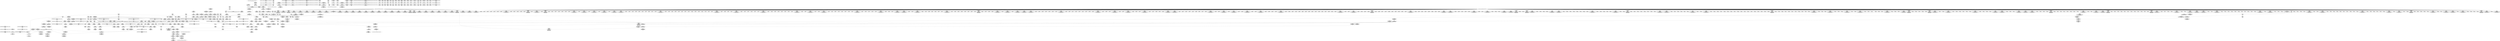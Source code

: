 digraph {
	CE0x5886f00 [shape=record,shape=Mrecord,label="{CE0x5886f00|current_sid:tmp3|*SummSource*}"]
	CE0x581ba80 [shape=record,shape=Mrecord,label="{CE0x581ba80|56:_i8*,_:_CRE_245,246_}"]
	CE0x5824980 [shape=record,shape=Mrecord,label="{CE0x5824980|56:_i8*,_:_CRE_609,610_}"]
	CE0x58287f0 [shape=record,shape=Mrecord,label="{CE0x58287f0|56:_i8*,_:_CRE_832,840_|*MultipleSource*|Function::selinux_kernel_create_files_as&Arg::inode::|security/selinux/hooks.c,3543}"]
	CE0x588f950 [shape=record,shape=Mrecord,label="{CE0x588f950|i64_4|*Constant*}"]
	CE0x581f8a0 [shape=record,shape=Mrecord,label="{CE0x581f8a0|56:_i8*,_:_CRE_164,165_}"]
	CE0x58132c0 [shape=record,shape=Mrecord,label="{CE0x58132c0|current_sid:call|security/selinux/hooks.c,218|*SummSource*}"]
	CE0x583a0a0 [shape=record,shape=Mrecord,label="{CE0x583a0a0|56:_i8*,_:_CRE_915,916_}"]
	CE0x580f7f0 [shape=record,shape=Mrecord,label="{CE0x580f7f0|56:_i8*,_:_CRE_472,473_}"]
	CE0x583caf0 [shape=record,shape=Mrecord,label="{CE0x583caf0|56:_i8*,_:_CRE_988,992_|*MultipleSource*|Function::selinux_kernel_create_files_as&Arg::inode::|security/selinux/hooks.c,3543}"]
	CE0x5844cf0 [shape=record,shape=Mrecord,label="{CE0x5844cf0|56:_i8*,_:_CRE_589,590_}"]
	CE0x5865350 [shape=record,shape=Mrecord,label="{CE0x5865350|28:_i32,_:_CRE_117,118_}"]
	CE0x5810690 [shape=record,shape=Mrecord,label="{CE0x5810690|56:_i8*,_:_CRE_384,388_|*MultipleSource*|Function::selinux_kernel_create_files_as&Arg::inode::|security/selinux/hooks.c,3543}"]
	CE0x586e0a0 [shape=record,shape=Mrecord,label="{CE0x586e0a0|28:_i32,_:_CRE_65,66_}"]
	CE0x586c2c0 [shape=record,shape=Mrecord,label="{CE0x586c2c0|selinux_kernel_create_files_as:tmp5|security/selinux/hooks.c,3544|*SummSink*}"]
	CE0x5845240 [shape=record,shape=Mrecord,label="{CE0x5845240|56:_i8*,_:_CRE_594,595_}"]
	CE0x5867ca0 [shape=record,shape=Mrecord,label="{CE0x5867ca0|selinux_kernel_create_files_as:tmp7|security/selinux/hooks.c,3553|*SummSource*}"]
	CE0x5889460 [shape=record,shape=Mrecord,label="{CE0x5889460|%struct.task_struct*_(%struct.task_struct**)*_asm_movq_%gs:$_1:P_,$0_,_r,im,_dirflag_,_fpsr_,_flags_|*SummSource*}"]
	CE0x5842d90 [shape=record,shape=Mrecord,label="{CE0x5842d90|28:_i32,_:_CRE_28,32_|*MultipleSource*|*LoadInst*|security/selinux/hooks.c,3543|security/selinux/hooks.c,3543|security/selinux/hooks.c,3548}"]
	CE0x581edb0 [shape=record,shape=Mrecord,label="{CE0x581edb0|56:_i8*,_:_CRE_276,277_}"]
	CE0x5823ff0 [shape=record,shape=Mrecord,label="{CE0x5823ff0|i64*_getelementptr_inbounds_(_5_x_i64_,_5_x_i64_*___llvm_gcov_ctr277,_i64_0,_i64_0)|*Constant*}"]
	CE0x5871830 [shape=record,shape=Mrecord,label="{CE0x5871830|avc_has_perm:tclass|Function::avc_has_perm&Arg::tclass::|*SummSink*}"]
	CE0x580fa10 [shape=record,shape=Mrecord,label="{CE0x580fa10|56:_i8*,_:_CRE_320,328_|*MultipleSource*|Function::selinux_kernel_create_files_as&Arg::inode::|security/selinux/hooks.c,3543}"]
	CE0x5881a80 [shape=record,shape=Mrecord,label="{CE0x5881a80|current_sid:tmp4|security/selinux/hooks.c,218|*SummSource*}"]
	CE0x588e1c0 [shape=record,shape=Mrecord,label="{CE0x588e1c0|COLLAPSED:_GCMRE___llvm_gcov_ctr125_internal_global_11_x_i64_zeroinitializer:_elem_0:default:}"]
	CE0x583e9a0 [shape=record,shape=Mrecord,label="{CE0x583e9a0|128:_i8*,_:_CRE_20,24_|*MultipleSource*|Function::selinux_kernel_create_files_as&Arg::new::|security/selinux/hooks.c,3544}"]
	CE0x586b640 [shape=record,shape=Mrecord,label="{CE0x586b640|_ret_i32_%tmp24,_!dbg_!27742|security/selinux/hooks.c,220}"]
	CE0x5824cb0 [shape=record,shape=Mrecord,label="{CE0x5824cb0|56:_i8*,_:_CRE_612,613_}"]
	CE0x5809a30 [shape=record,shape=Mrecord,label="{CE0x5809a30|current_sid:tmp16|security/selinux/hooks.c,218}"]
	CE0x5864470 [shape=record,shape=Mrecord,label="{CE0x5864470|28:_i32,_:_CRE_103,104_}"]
	CE0x585f620 [shape=record,shape=Mrecord,label="{CE0x585f620|i8*_getelementptr_inbounds_(_45_x_i8_,_45_x_i8_*_.str12,_i32_0,_i32_0)|*Constant*|*SummSource*}"]
	CE0x586dda0 [shape=record,shape=Mrecord,label="{CE0x586dda0|28:_i32,_:_CRE_62,63_}"]
	CE0x588bee0 [shape=record,shape=Mrecord,label="{CE0x588bee0|i64_5|*Constant*|*SummSource*}"]
	CE0x5836c80 [shape=record,shape=Mrecord,label="{CE0x5836c80|56:_i8*,_:_CRE_298,299_}"]
	CE0x5886590 [shape=record,shape=Mrecord,label="{CE0x5886590|current_sid:tmp5|security/selinux/hooks.c,218|*SummSink*}"]
	CE0x5813dc0 [shape=record,shape=Mrecord,label="{CE0x5813dc0|current_sid:tmp13|security/selinux/hooks.c,218}"]
	CE0x58380c0 [shape=record,shape=Mrecord,label="{CE0x58380c0|56:_i8*,_:_CRE_885,886_}"]
	CE0x5879cf0 [shape=record,shape=Mrecord,label="{CE0x5879cf0|selinux_kernel_create_files_as:tmp13|security/selinux/hooks.c,3554|*SummSource*}"]
	CE0x5831fb0 [shape=record,shape=Mrecord,label="{CE0x5831fb0|selinux_kernel_create_files_as:i_security|security/selinux/hooks.c,3543}"]
	CE0x5831760 [shape=record,shape=Mrecord,label="{CE0x5831760|selinux_kernel_create_files_as:if.then}"]
	CE0x5809dd0 [shape=record,shape=Mrecord,label="{CE0x5809dd0|current_sid:tmp16|security/selinux/hooks.c,218|*SummSink*}"]
	CE0x5825b90 [shape=record,shape=Mrecord,label="{CE0x5825b90|56:_i8*,_:_CRE_632,640_|*MultipleSource*|Function::selinux_kernel_create_files_as&Arg::inode::|security/selinux/hooks.c,3543}"]
	CE0x583b800 [shape=record,shape=Mrecord,label="{CE0x583b800|56:_i8*,_:_CRE_936,944_|*MultipleSource*|Function::selinux_kernel_create_files_as&Arg::inode::|security/selinux/hooks.c,3543}"]
	CE0x5813360 [shape=record,shape=Mrecord,label="{CE0x5813360|current_sid:call|security/selinux/hooks.c,218|*SummSink*}"]
	CE0x5862cf0 [shape=record,shape=Mrecord,label="{CE0x5862cf0|28:_i32,_:_CRE_80,81_}"]
	CE0x58647a0 [shape=record,shape=Mrecord,label="{CE0x58647a0|28:_i32,_:_CRE_106,107_}"]
	CE0x583ea80 [shape=record,shape=Mrecord,label="{CE0x583ea80|128:_i8*,_:_CRE_24,28_|*MultipleSource*|Function::selinux_kernel_create_files_as&Arg::new::|security/selinux/hooks.c,3544}"]
	CE0x5873130 [shape=record,shape=Mrecord,label="{CE0x5873130|i32_(i32,_i32,_i16,_i32,_%struct.common_audit_data*)*_bitcast_(i32_(i32,_i32,_i16,_i32,_%struct.common_audit_data.495*)*_avc_has_perm_to_i32_(i32,_i32,_i16,_i32,_%struct.common_audit_data*)*)|*Constant*}"]
	CE0x5844140 [shape=record,shape=Mrecord,label="{CE0x5844140|56:_i8*,_:_CRE_578,579_}"]
	CE0x5837aa0 [shape=record,shape=Mrecord,label="{CE0x5837aa0|56:_i8*,_:_CRE_172,173_}"]
	CE0x5898450 [shape=record,shape=Mrecord,label="{CE0x5898450|current_sid:tmp21|security/selinux/hooks.c,218}"]
	CE0x5839c60 [shape=record,shape=Mrecord,label="{CE0x5839c60|56:_i8*,_:_CRE_911,912_}"]
	CE0x586dca0 [shape=record,shape=Mrecord,label="{CE0x586dca0|28:_i32,_:_CRE_61,62_}"]
	CE0x586d3c0 [shape=record,shape=Mrecord,label="{CE0x586d3c0|28:_i32,_:_CRE_51,52_}"]
	CE0x5894da0 [shape=record,shape=Mrecord,label="{CE0x5894da0|current_sid:tmp18|security/selinux/hooks.c,218|*SummSink*}"]
	CE0x5837cc0 [shape=record,shape=Mrecord,label="{CE0x5837cc0|56:_i8*,_:_CRE_174,175_}"]
	"CONST[source:0(mediator),value:2(dynamic)][purpose:{subject}][SrcIdx:4]"
	CE0x5892f10 [shape=record,shape=Mrecord,label="{CE0x5892f10|current_sid:sid|security/selinux/hooks.c,220}"]
	CE0x58634f0 [shape=record,shape=Mrecord,label="{CE0x58634f0|28:_i32,_:_CRE_88,89_}"]
	CE0x5825e80 [shape=record,shape=Mrecord,label="{CE0x5825e80|56:_i8*,_:_CRE_648,656_|*MultipleSource*|Function::selinux_kernel_create_files_as&Arg::inode::|security/selinux/hooks.c,3543}"]
	CE0x582a880 [shape=record,shape=Mrecord,label="{CE0x582a880|56:_i8*,_:_CRE_198,199_}"]
	CE0x586e7a0 [shape=record,shape=Mrecord,label="{CE0x586e7a0|28:_i32,_:_CRE_72,73_}"]
	CE0x5882b30 [shape=record,shape=Mrecord,label="{CE0x5882b30|i64*_getelementptr_inbounds_(_11_x_i64_,_11_x_i64_*___llvm_gcov_ctr125,_i64_0,_i64_1)|*Constant*|*SummSource*}"]
	CE0x5870810 [shape=record,shape=Mrecord,label="{CE0x5870810|avc_has_perm:ssid|Function::avc_has_perm&Arg::ssid::}"]
	CE0x58aaef0 [shape=record,shape=Mrecord,label="{CE0x58aaef0|i64*_getelementptr_inbounds_(_2_x_i64_,_2_x_i64_*___llvm_gcov_ctr98,_i64_0,_i64_0)|*Constant*|*SummSource*}"]
	CE0x586a380 [shape=record,shape=Mrecord,label="{CE0x586a380|128:_i8*,_:_CRE_160,168_|*MultipleSource*|Function::selinux_kernel_create_files_as&Arg::new::|security/selinux/hooks.c,3544}"]
	CE0x5887d00 [shape=record,shape=Mrecord,label="{CE0x5887d00|current_sid:if.then|*SummSink*}"]
	CE0x580b0c0 [shape=record,shape=Mrecord,label="{CE0x580b0c0|56:_i8*,_:_CRE_24,32_|*MultipleSource*|Function::selinux_kernel_create_files_as&Arg::inode::|security/selinux/hooks.c,3543}"]
	CE0x5832f10 [shape=record,shape=Mrecord,label="{CE0x5832f10|56:_i8*,_:_CRE_260,261_}"]
	CE0x5882610 [shape=record,shape=Mrecord,label="{CE0x5882610|i64*_getelementptr_inbounds_(_11_x_i64_,_11_x_i64_*___llvm_gcov_ctr125,_i64_0,_i64_8)|*Constant*|*SummSink*}"]
	CE0x5830e70 [shape=record,shape=Mrecord,label="{CE0x5830e70|56:_i8*,_:_CRE_112,120_|*MultipleSource*|Function::selinux_kernel_create_files_as&Arg::inode::|security/selinux/hooks.c,3543}"]
	CE0x5811e80 [shape=record,shape=Mrecord,label="{CE0x5811e80|56:_i8*,_:_CRE_476,477_}"]
	"CONST[source:0(mediator),value:0(static)][purpose:{operation}][SnkIdx:3]"
	CE0x58985d0 [shape=record,shape=Mrecord,label="{CE0x58985d0|current_sid:tmp21|security/selinux/hooks.c,218|*SummSource*}"]
	CE0x5845020 [shape=record,shape=Mrecord,label="{CE0x5845020|56:_i8*,_:_CRE_592,593_}"]
	CE0x5826810 [shape=record,shape=Mrecord,label="{CE0x5826810|56:_i8*,_:_CRE_684,688_|*MultipleSource*|Function::selinux_kernel_create_files_as&Arg::inode::|security/selinux/hooks.c,3543}"]
	CE0x58956b0 [shape=record,shape=Mrecord,label="{CE0x58956b0|i64*_getelementptr_inbounds_(_11_x_i64_,_11_x_i64_*___llvm_gcov_ctr125,_i64_0,_i64_10)|*Constant*|*SummSink*}"]
	CE0x5823280 [shape=record,shape=Mrecord,label="{CE0x5823280|selinux_kernel_create_files_as:bb}"]
	CE0x586c250 [shape=record,shape=Mrecord,label="{CE0x586c250|selinux_kernel_create_files_as:tmp5|security/selinux/hooks.c,3544|*SummSource*}"]
	CE0x583c3b0 [shape=record,shape=Mrecord,label="{CE0x583c3b0|56:_i8*,_:_CRE_979,980_}"]
	CE0x5898960 [shape=record,shape=Mrecord,label="{CE0x5898960|current_sid:security|security/selinux/hooks.c,218}"]
	CE0x5890b00 [shape=record,shape=Mrecord,label="{CE0x5890b00|current_sid:tobool1|security/selinux/hooks.c,218|*SummSource*}"]
	CE0x5824320 [shape=record,shape=Mrecord,label="{CE0x5824320|56:_i8*,_:_CRE_603,604_}"]
	CE0x588bfb0 [shape=record,shape=Mrecord,label="{CE0x588bfb0|i64_5|*Constant*|*SummSink*}"]
	CE0x5818950 [shape=record,shape=Mrecord,label="{CE0x5818950|56:_i8*,_:_CRE_48,56_|*MultipleSource*|Function::selinux_kernel_create_files_as&Arg::inode::|security/selinux/hooks.c,3543}"]
	CE0x5825640 [shape=record,shape=Mrecord,label="{CE0x5825640|56:_i8*,_:_CRE_621,622_}"]
	CE0x583a920 [shape=record,shape=Mrecord,label="{CE0x583a920|56:_i8*,_:_CRE_923,924_}"]
	CE0x5898040 [shape=record,shape=Mrecord,label="{CE0x5898040|current_sid:cred|security/selinux/hooks.c,218|*SummSource*}"]
	CE0x5864580 [shape=record,shape=Mrecord,label="{CE0x5864580|28:_i32,_:_CRE_104,105_}"]
	CE0x5829eb0 [shape=record,shape=Mrecord,label="{CE0x5829eb0|56:_i8*,_:_CRE_878,879_}"]
	CE0x58415e0 [shape=record,shape=Mrecord,label="{CE0x58415e0|56:_i8*,_:_CRE_528,536_|*MultipleSource*|Function::selinux_kernel_create_files_as&Arg::inode::|security/selinux/hooks.c,3543}"]
	CE0x5871f10 [shape=record,shape=Mrecord,label="{CE0x5871f10|avc_has_perm:requested|Function::avc_has_perm&Arg::requested::}"]
	CE0x5839930 [shape=record,shape=Mrecord,label="{CE0x5839930|56:_i8*,_:_CRE_908,909_}"]
	CE0x5838b60 [shape=record,shape=Mrecord,label="{CE0x5838b60|56:_i8*,_:_CRE_895,896_}"]
	CE0x583a2c0 [shape=record,shape=Mrecord,label="{CE0x583a2c0|56:_i8*,_:_CRE_917,918_}"]
	CE0x58370c0 [shape=record,shape=Mrecord,label="{CE0x58370c0|56:_i8*,_:_CRE_302,303_}"]
	CE0x5829fc0 [shape=record,shape=Mrecord,label="{CE0x5829fc0|56:_i8*,_:_CRE_879,880_}"]
	CE0x5862ff0 [shape=record,shape=Mrecord,label="{CE0x5862ff0|28:_i32,_:_CRE_83,84_}"]
	CE0x5881a10 [shape=record,shape=Mrecord,label="{CE0x5881a10|current_sid:tmp4|security/selinux/hooks.c,218}"]
	CE0x5843ae0 [shape=record,shape=Mrecord,label="{CE0x5843ae0|56:_i8*,_:_CRE_572,573_}"]
	CE0x5863df0 [shape=record,shape=Mrecord,label="{CE0x5863df0|28:_i32,_:_CRE_97,98_}"]
	CE0x5838500 [shape=record,shape=Mrecord,label="{CE0x5838500|56:_i8*,_:_CRE_889,890_}"]
	CE0x58462c0 [shape=record,shape=Mrecord,label="{CE0x58462c0|_call_void_mcount()_#3|*SummSink*}"]
	CE0x5844360 [shape=record,shape=Mrecord,label="{CE0x5844360|56:_i8*,_:_CRE_580,581_}"]
	CE0x58904e0 [shape=record,shape=Mrecord,label="{CE0x58904e0|i64*_getelementptr_inbounds_(_11_x_i64_,_11_x_i64_*___llvm_gcov_ctr125,_i64_0,_i64_0)|*Constant*}"]
	CE0x58372e0 [shape=record,shape=Mrecord,label="{CE0x58372e0|56:_i8*,_:_CRE_304,305_}"]
	CE0x586d7d0 [shape=record,shape=Mrecord,label="{CE0x586d7d0|28:_i32,_:_CRE_56,57_}"]
	CE0x5829850 [shape=record,shape=Mrecord,label="{CE0x5829850|56:_i8*,_:_CRE_872,873_}"]
	CE0x586d9a0 [shape=record,shape=Mrecord,label="{CE0x586d9a0|28:_i32,_:_CRE_58,59_}"]
	CE0x5872220 [shape=record,shape=Mrecord,label="{CE0x5872220|%struct.common_audit_data*_null|*Constant*|*SummSource*}"]
	CE0x5895790 [shape=record,shape=Mrecord,label="{CE0x5895790|current_sid:tmp20|security/selinux/hooks.c,218}"]
	CE0x5888fa0 [shape=record,shape=Mrecord,label="{CE0x5888fa0|current_sid:tmp15|security/selinux/hooks.c,218|*SummSource*}"]
	CE0x5828f70 [shape=record,shape=Mrecord,label="{CE0x5828f70|56:_i8*,_:_CRE_865,866_}"]
	CE0x583e2e0 [shape=record,shape=Mrecord,label="{CE0x583e2e0|selinux_kernel_create_files_as:call2|security/selinux/hooks.c,3548}"]
	CE0x5824430 [shape=record,shape=Mrecord,label="{CE0x5824430|56:_i8*,_:_CRE_604,605_}"]
	CE0x5811770 [shape=record,shape=Mrecord,label="{CE0x5811770|56:_i8*,_:_CRE_456,464_|*MultipleSource*|Function::selinux_kernel_create_files_as&Arg::inode::|security/selinux/hooks.c,3543}"]
	CE0x58607e0 [shape=record,shape=Mrecord,label="{CE0x58607e0|selinux_kernel_create_files_as:sid3|security/selinux/hooks.c,3554}"]
	CE0x5878e70 [shape=record,shape=Mrecord,label="{CE0x5878e70|GLOBAL:lockdep_rcu_suspicious|*Constant*|*SummSource*}"]
	CE0x5831290 [shape=record,shape=Mrecord,label="{CE0x5831290|56:_i8*,_:_CRE_188,189_}"]
	CE0x5898d60 [shape=record,shape=Mrecord,label="{CE0x5898d60|COLLAPSED:_CMRE:_elem_0::|security/selinux/hooks.c,218}"]
	CE0x583e820 [shape=record,shape=Mrecord,label="{CE0x583e820|28:_i32,_:_CRE_12,13_}"]
	CE0x587d200 [shape=record,shape=Mrecord,label="{CE0x587d200|get_current:tmp|*SummSource*}"]
	CE0x588bbe0 [shape=record,shape=Mrecord,label="{CE0x588bbe0|get_current:tmp3|*SummSink*}"]
	CE0x585fd30 [shape=record,shape=Mrecord,label="{CE0x585fd30|current_sid:tmp17|security/selinux/hooks.c,218}"]
	CE0x5867c30 [shape=record,shape=Mrecord,label="{CE0x5867c30|selinux_kernel_create_files_as:tmp7|security/selinux/hooks.c,3553}"]
	CE0x582e9e0 [shape=record,shape=Mrecord,label="{CE0x582e9e0|56:_i8*,_:_CRE_72,76_|*MultipleSource*|Function::selinux_kernel_create_files_as&Arg::inode::|security/selinux/hooks.c,3543}"]
	CE0x5842990 [shape=record,shape=Mrecord,label="{CE0x5842990|28:_i32,_:_CRE_21,22_}"]
	CE0x585edd0 [shape=record,shape=Mrecord,label="{CE0x585edd0|_call_void_lockdep_rcu_suspicious(i8*_getelementptr_inbounds_(_25_x_i8_,_25_x_i8_*_.str3,_i32_0,_i32_0),_i32_218,_i8*_getelementptr_inbounds_(_45_x_i8_,_45_x_i8_*_.str12,_i32_0,_i32_0))_#10,_!dbg_!27727|security/selinux/hooks.c,218}"]
	CE0x588c570 [shape=record,shape=Mrecord,label="{CE0x588c570|current_sid:land.lhs.true2|*SummSink*}"]
	CE0x581ded0 [shape=record,shape=Mrecord,label="{CE0x581ded0|get_current:tmp1|*SummSink*}"]
	CE0x5824650 [shape=record,shape=Mrecord,label="{CE0x5824650|56:_i8*,_:_CRE_606,607_}"]
	CE0x5864e00 [shape=record,shape=Mrecord,label="{CE0x5864e00|28:_i32,_:_CRE_112,113_}"]
	CE0x5818ac0 [shape=record,shape=Mrecord,label="{CE0x5818ac0|56:_i8*,_:_CRE_56,64_|*MultipleSource*|Function::selinux_kernel_create_files_as&Arg::inode::|security/selinux/hooks.c,3543}"]
	CE0x5809880 [shape=record,shape=Mrecord,label="{CE0x5809880|get_current:tmp2|*SummSource*}"]
	CE0x5825970 [shape=record,shape=Mrecord,label="{CE0x5825970|56:_i8*,_:_CRE_864,865_}"]
	CE0x5865790 [shape=record,shape=Mrecord,label="{CE0x5865790|28:_i32,_:_CRE_128,136_|*MultipleSource*|*LoadInst*|security/selinux/hooks.c,3543|security/selinux/hooks.c,3543|security/selinux/hooks.c,3548}"]
	CE0x5835a70 [shape=record,shape=Mrecord,label="{CE0x5835a70|56:_i8*,_:_CRE_281,282_}"]
	CE0x587ee60 [shape=record,shape=Mrecord,label="{CE0x587ee60|_ret_%struct.task_struct*_%tmp4,_!dbg_!27714|./arch/x86/include/asm/current.h,14|*SummSource*}"]
	CE0x586eaa0 [shape=record,shape=Mrecord,label="{CE0x586eaa0|28:_i32,_:_CRE_75,76_}"]
	CE0x5869840 [shape=record,shape=Mrecord,label="{CE0x5869840|128:_i8*,_:_CRE_112,120_|*MultipleSource*|Function::selinux_kernel_create_files_as&Arg::new::|security/selinux/hooks.c,3544}"]
	CE0x588ea90 [shape=record,shape=Mrecord,label="{CE0x588ea90|current_sid:tmp8|security/selinux/hooks.c,218|*SummSink*}"]
	CE0x5816570 [shape=record,shape=Mrecord,label="{CE0x5816570|56:_i8*,_:_CRE_170,171_}"]
	CE0x58198b0 [shape=record,shape=Mrecord,label="{CE0x58198b0|56:_i8*,_:_CRE_180,181_}"]
	CE0x5894520 [shape=record,shape=Mrecord,label="{CE0x5894520|get_current:bb|*SummSink*}"]
	CE0x582bfa0 [shape=record,shape=Mrecord,label="{CE0x582bfa0|56:_i8*,_:_CRE_562,563_}"]
	CE0x582a960 [shape=record,shape=Mrecord,label="{CE0x582a960|56:_i8*,_:_CRE_199,200_}"]
	CE0x5862df0 [shape=record,shape=Mrecord,label="{CE0x5862df0|28:_i32,_:_CRE_81,82_}"]
	CE0x581d440 [shape=record,shape=Mrecord,label="{CE0x581d440|selinux_kernel_create_files_as:inode|Function::selinux_kernel_create_files_as&Arg::inode::|*SummSink*}"]
	CE0x58361e0 [shape=record,shape=Mrecord,label="{CE0x58361e0|56:_i8*,_:_CRE_288,289_}"]
	CE0x582ac90 [shape=record,shape=Mrecord,label="{CE0x582ac90|56:_i8*,_:_CRE_202,203_}"]
	CE0x581ea80 [shape=record,shape=Mrecord,label="{CE0x581ea80|56:_i8*,_:_CRE_273,274_}"]
	CE0x5889950 [shape=record,shape=Mrecord,label="{CE0x5889950|GLOBAL:current_sid.__warned|Global_var:current_sid.__warned}"]
	CE0x619f340 [shape=record,shape=Mrecord,label="{CE0x619f340|56:_i8*,_:_CRE_128,136_|*MultipleSource*|Function::selinux_kernel_create_files_as&Arg::inode::|security/selinux/hooks.c,3543}"]
	CE0x5841d60 [shape=record,shape=Mrecord,label="{CE0x5841d60|56:_i8*,_:_CRE_553,554_}"]
	CE0x588b360 [shape=record,shape=Mrecord,label="{CE0x588b360|current_sid:tmp10|security/selinux/hooks.c,218|*SummSource*}"]
	CE0x586e5a0 [shape=record,shape=Mrecord,label="{CE0x586e5a0|28:_i32,_:_CRE_70,71_}"]
	CE0x5829960 [shape=record,shape=Mrecord,label="{CE0x5829960|56:_i8*,_:_CRE_873,874_}"]
	CE0x5865570 [shape=record,shape=Mrecord,label="{CE0x5865570|28:_i32,_:_CRE_119,120_}"]
	CE0x580a0d0 [shape=record,shape=Mrecord,label="{CE0x580a0d0|i8_1|*Constant*|*SummSource*}"]
	CE0x5864ad0 [shape=record,shape=Mrecord,label="{CE0x5864ad0|28:_i32,_:_CRE_109,110_}"]
	CE0x583f710 [shape=record,shape=Mrecord,label="{CE0x583f710|128:_i8*,_:_CRE_52,56_|*MultipleSource*|Function::selinux_kernel_create_files_as&Arg::new::|security/selinux/hooks.c,3544}"]
	CE0x5872b20 [shape=record,shape=Mrecord,label="{CE0x5872b20|_ret_i32_%retval.0,_!dbg_!27728|security/selinux/avc.c,775|*SummSink*}"]
	CE0x58806b0 [shape=record,shape=Mrecord,label="{CE0x58806b0|12:_i32,_:_CME_8,12_|*MultipleSource*|*LoadInst*|security/selinux/hooks.c,3544|security/selinux/hooks.c,3544|security/selinux/hooks.c,3554}"]
	CE0x58812a0 [shape=record,shape=Mrecord,label="{CE0x58812a0|i64*_getelementptr_inbounds_(_5_x_i64_,_5_x_i64_*___llvm_gcov_ctr277,_i64_0,_i64_4)|*Constant*|*SummSource*}"]
	CE0x5835eb0 [shape=record,shape=Mrecord,label="{CE0x5835eb0|56:_i8*,_:_CRE_285,286_}"]
	CE0x587ffc0 [shape=record,shape=Mrecord,label="{CE0x587ffc0|selinux_kernel_create_files_as:create_sid|security/selinux/hooks.c,3554|*SummSink*}"]
	CE0x581e640 [shape=record,shape=Mrecord,label="{CE0x581e640|56:_i8*,_:_CRE_269,270_}"]
	CE0x586e1a0 [shape=record,shape=Mrecord,label="{CE0x586e1a0|28:_i32,_:_CRE_66,67_}"]
	CE0x582e5a0 [shape=record,shape=Mrecord,label="{CE0x582e5a0|56:_i8*,_:_CRE_88,96_|*MultipleSource*|Function::selinux_kernel_create_files_as&Arg::inode::|security/selinux/hooks.c,3543}"]
	CE0x5810870 [shape=record,shape=Mrecord,label="{CE0x5810870|56:_i8*,_:_CRE_392,400_|*MultipleSource*|Function::selinux_kernel_create_files_as&Arg::inode::|security/selinux/hooks.c,3543}"]
	CE0x5890330 [shape=record,shape=Mrecord,label="{CE0x5890330|current_sid:if.end|*SummSource*}"]
	CE0x582a1e0 [shape=record,shape=Mrecord,label="{CE0x582a1e0|56:_i8*,_:_CRE_881,882_}"]
	CE0x5837dd0 [shape=record,shape=Mrecord,label="{CE0x5837dd0|56:_i8*,_:_CRE_175,176_}"]
	CE0x5897f40 [shape=record,shape=Mrecord,label="{CE0x5897f40|COLLAPSED:_GCMRE_current_task_external_global_%struct.task_struct*:_elem_0::|security/selinux/hooks.c,218}"]
	CE0x58963c0 [shape=record,shape=Mrecord,label="{CE0x58963c0|GLOBAL:get_current|*Constant*}"]
	CE0x5878f00 [shape=record,shape=Mrecord,label="{CE0x5878f00|GLOBAL:lockdep_rcu_suspicious|*Constant*|*SummSink*}"]
	CE0x5820170 [shape=record,shape=Mrecord,label="{CE0x5820170|56:_i8*,_:_CRE_183,184_}"]
	CE0x5884900 [shape=record,shape=Mrecord,label="{CE0x5884900|GLOBAL:__llvm_gcov_ctr125|Global_var:__llvm_gcov_ctr125|*SummSink*}"]
	CE0x583fcb0 [shape=record,shape=Mrecord,label="{CE0x583fcb0|128:_i8*,_:_CRE_72,80_|*MultipleSource*|Function::selinux_kernel_create_files_as&Arg::new::|security/selinux/hooks.c,3544}"]
	CE0x587bb50 [shape=record,shape=Mrecord,label="{CE0x587bb50|current_sid:tmp3|*SummSink*}"]
	CE0x58648b0 [shape=record,shape=Mrecord,label="{CE0x58648b0|28:_i32,_:_CRE_107,108_}"]
	CE0x588f200 [shape=record,shape=Mrecord,label="{CE0x588f200|i64*_getelementptr_inbounds_(_11_x_i64_,_11_x_i64_*___llvm_gcov_ctr125,_i64_0,_i64_0)|*Constant*|*SummSource*}"]
	CE0x5883b70 [shape=record,shape=Mrecord,label="{CE0x5883b70|current_sid:do.end|*SummSink*}"]
	CE0x582e050 [shape=record,shape=Mrecord,label="{CE0x582e050|56:_i8*,_:_CRE_167,168_}"]
	CE0x5828250 [shape=record,shape=Mrecord,label="{CE0x5828250|56:_i8*,_:_CRE_808,816_|*MultipleSource*|Function::selinux_kernel_create_files_as&Arg::inode::|security/selinux/hooks.c,3543}"]
	CE0x5836a60 [shape=record,shape=Mrecord,label="{CE0x5836a60|56:_i8*,_:_CRE_296,297_}"]
	CE0x58121f0 [shape=record,shape=Mrecord,label="{CE0x58121f0|56:_i8*,_:_CRE_478,479_}"]
	CE0x5827170 [shape=record,shape=Mrecord,label="{CE0x5827170|56:_i8*,_:_CRE_728,736_|*MultipleSource*|Function::selinux_kernel_create_files_as&Arg::inode::|security/selinux/hooks.c,3543}"]
	CE0x5835960 [shape=record,shape=Mrecord,label="{CE0x5835960|56:_i8*,_:_CRE_280,281_}"]
	CE0x5838940 [shape=record,shape=Mrecord,label="{CE0x5838940|56:_i8*,_:_CRE_893,894_}"]
	CE0x5831180 [shape=record,shape=Mrecord,label="{CE0x5831180|56:_i8*,_:_CRE_187,188_}"]
	CE0x58419a0 [shape=record,shape=Mrecord,label="{CE0x58419a0|56:_i8*,_:_CRE_540,544_|*MultipleSource*|Function::selinux_kernel_create_files_as&Arg::inode::|security/selinux/hooks.c,3543}"]
	CE0x58111d0 [shape=record,shape=Mrecord,label="{CE0x58111d0|56:_i8*,_:_CRE_432,440_|*MultipleSource*|Function::selinux_kernel_create_files_as&Arg::inode::|security/selinux/hooks.c,3543}"]
	CE0x5865af0 [shape=record,shape=Mrecord,label="{CE0x5865af0|28:_i32,_:_CRE_144,152_|*MultipleSource*|*LoadInst*|security/selinux/hooks.c,3543|security/selinux/hooks.c,3543|security/selinux/hooks.c,3548}"]
	CE0x583ac50 [shape=record,shape=Mrecord,label="{CE0x583ac50|56:_i8*,_:_CRE_926,927_}"]
	CE0x619f4e0 [shape=record,shape=Mrecord,label="{CE0x619f4e0|56:_i8*,_:_CRE_137,138_}"]
	CE0x5866520 [shape=record,shape=Mrecord,label="{CE0x5866520|28:_i32,_:_CRE_192,196_|*MultipleSource*|*LoadInst*|security/selinux/hooks.c,3543|security/selinux/hooks.c,3543|security/selinux/hooks.c,3548}"]
	CE0x58792e0 [shape=record,shape=Mrecord,label="{CE0x58792e0|i32_218|*Constant*}"]
	CE0x58340f0 [shape=record,shape=Mrecord,label="{CE0x58340f0|56:_i8*,_:_CRE_208,210_|*MultipleSource*|Function::selinux_kernel_create_files_as&Arg::inode::|security/selinux/hooks.c,3543}"]
	CE0x5824a90 [shape=record,shape=Mrecord,label="{CE0x5824a90|56:_i8*,_:_CRE_610,611_}"]
	CE0x5839710 [shape=record,shape=Mrecord,label="{CE0x5839710|56:_i8*,_:_CRE_906,907_}"]
	CE0x5860160 [shape=record,shape=Mrecord,label="{CE0x5860160|current_sid:tmp17|security/selinux/hooks.c,218|*SummSink*}"]
	CE0x587a7a0 [shape=record,shape=Mrecord,label="{CE0x587a7a0|current_sid:land.lhs.true}"]
	CE0x5862ef0 [shape=record,shape=Mrecord,label="{CE0x5862ef0|28:_i32,_:_CRE_82,83_}"]
	CE0x5829520 [shape=record,shape=Mrecord,label="{CE0x5829520|56:_i8*,_:_CRE_869,870_}"]
	CE0x580af50 [shape=record,shape=Mrecord,label="{CE0x580af50|56:_i8*,_:_CRE_16,24_|*MultipleSource*|Function::selinux_kernel_create_files_as&Arg::inode::|security/selinux/hooks.c,3543}"]
	CE0x58104b0 [shape=record,shape=Mrecord,label="{CE0x58104b0|56:_i8*,_:_CRE_376,384_|*MultipleSource*|Function::selinux_kernel_create_files_as&Arg::inode::|security/selinux/hooks.c,3543}"]
	CE0x5880140 [shape=record,shape=Mrecord,label="{CE0x5880140|12:_i32,_:_CME_0,4_|*MultipleSource*|*LoadInst*|security/selinux/hooks.c,3544|security/selinux/hooks.c,3544|security/selinux/hooks.c,3554}"]
	CE0x581f9b0 [shape=record,shape=Mrecord,label="{CE0x581f9b0|56:_i8*,_:_CRE_165,166_}"]
	CE0x58173e0 [shape=record,shape=Mrecord,label="{CE0x58173e0|i64*_getelementptr_inbounds_(_11_x_i64_,_11_x_i64_*___llvm_gcov_ctr125,_i64_0,_i64_6)|*Constant*|*SummSink*}"]
	CE0x5869a20 [shape=record,shape=Mrecord,label="{CE0x5869a20|128:_i8*,_:_CRE_120,128_|*MultipleSource*|Function::selinux_kernel_create_files_as&Arg::new::|security/selinux/hooks.c,3544}"]
	CE0x586a560 [shape=record,shape=Mrecord,label="{CE0x586a560|128:_i8*,_:_CRE_168,176_|*MultipleSource*|Function::selinux_kernel_create_files_as&Arg::new::|security/selinux/hooks.c,3544}"]
	CE0x5835da0 [shape=record,shape=Mrecord,label="{CE0x5835da0|56:_i8*,_:_CRE_284,285_}"]
	CE0x581d3d0 [shape=record,shape=Mrecord,label="{CE0x581d3d0|selinux_kernel_create_files_as:inode|Function::selinux_kernel_create_files_as&Arg::inode::}"]
	CE0x5896a20 [shape=record,shape=Mrecord,label="{CE0x5896a20|get_current:entry|*SummSource*}"]
	CE0x58600f0 [shape=record,shape=Mrecord,label="{CE0x58600f0|current_sid:tmp17|security/selinux/hooks.c,218|*SummSource*}"]
	CE0x5839e80 [shape=record,shape=Mrecord,label="{CE0x5839e80|56:_i8*,_:_CRE_913,914_}"]
	CE0x5838fa0 [shape=record,shape=Mrecord,label="{CE0x5838fa0|56:_i8*,_:_CRE_899,900_}"]
	CE0x5895720 [shape=record,shape=Mrecord,label="{CE0x5895720|current_sid:tmp19|security/selinux/hooks.c,218|*SummSink*}"]
	CE0x5881830 [shape=record,shape=Mrecord,label="{CE0x5881830|i64_3|*Constant*|*SummSink*}"]
	CE0x5835260 [shape=record,shape=Mrecord,label="{CE0x5835260|56:_i8*,_:_CRE_255,256_}"]
	CE0x5820060 [shape=record,shape=Mrecord,label="{CE0x5820060|56:_i8*,_:_CRE_182,183_}"]
	CE0x5845350 [shape=record,shape=Mrecord,label="{CE0x5845350|56:_i8*,_:_CRE_595,596_}"]
	CE0x5834b60 [shape=record,shape=Mrecord,label="{CE0x5834b60|56:_i8*,_:_CRE_159,160_}"]
	CE0x586c9e0 [shape=record,shape=Mrecord,label="{CE0x586c9e0|GLOBAL:current_sid|*Constant*}"]
	CE0x5826270 [shape=record,shape=Mrecord,label="{CE0x5826270|56:_i8*,_:_CRE_664,672_|*MultipleSource*|Function::selinux_kernel_create_files_as&Arg::inode::|security/selinux/hooks.c,3543}"]
	CE0x5835850 [shape=record,shape=Mrecord,label="{CE0x5835850|56:_i8*,_:_CRE_279,280_}"]
	CE0x5836400 [shape=record,shape=Mrecord,label="{CE0x5836400|56:_i8*,_:_CRE_290,291_}"]
	CE0x5892ba0 [shape=record,shape=Mrecord,label="{CE0x5892ba0|i32_1|*Constant*}"]
	CE0x581c0a0 [shape=record,shape=Mrecord,label="{CE0x581c0a0|56:_i8*,_:_CRE_251,252_}"]
	CE0x583e160 [shape=record,shape=Mrecord,label="{CE0x583e160|28:_i32,_:_CRE_9,10_}"]
	CE0x5884a40 [shape=record,shape=Mrecord,label="{CE0x5884a40|current_sid:tmp5|security/selinux/hooks.c,218}"]
	CE0x58816e0 [shape=record,shape=Mrecord,label="{CE0x58816e0|i64_3|*Constant*}"]
	CE0x585f690 [shape=record,shape=Mrecord,label="{CE0x585f690|i8*_getelementptr_inbounds_(_45_x_i8_,_45_x_i8_*_.str12,_i32_0,_i32_0)|*Constant*|*SummSink*}"]
	CE0x5889c90 [shape=record,shape=Mrecord,label="{CE0x5889c90|GLOBAL:current_task|Global_var:current_task|*SummSink*}"]
	CE0x5820280 [shape=record,shape=Mrecord,label="{CE0x5820280|56:_i8*,_:_CRE_184,185_}"]
	CE0x586f780 [shape=record,shape=Mrecord,label="{CE0x586f780|selinux_kernel_create_files_as:new|Function::selinux_kernel_create_files_as&Arg::new::}"]
	CE0x587fc60 [shape=record,shape=Mrecord,label="{CE0x587fc60|_ret_i32_%call2,_!dbg_!27733|security/selinux/hooks.c,3555}"]
	CE0x5825a80 [shape=record,shape=Mrecord,label="{CE0x5825a80|56:_i8*,_:_CRE_624,628_|*MultipleSource*|Function::selinux_kernel_create_files_as&Arg::inode::|security/selinux/hooks.c,3543}"]
	CE0x58362f0 [shape=record,shape=Mrecord,label="{CE0x58362f0|56:_i8*,_:_CRE_289,290_}"]
	CE0x5844470 [shape=record,shape=Mrecord,label="{CE0x5844470|56:_i8*,_:_CRE_581,582_}"]
	CE0x58192c0 [shape=record,shape=Mrecord,label="{CE0x58192c0|i64_1|*Constant*}"]
	CE0x585ee40 [shape=record,shape=Mrecord,label="{CE0x585ee40|_call_void_lockdep_rcu_suspicious(i8*_getelementptr_inbounds_(_25_x_i8_,_25_x_i8_*_.str3,_i32_0,_i32_0),_i32_218,_i8*_getelementptr_inbounds_(_45_x_i8_,_45_x_i8_*_.str12,_i32_0,_i32_0))_#10,_!dbg_!27727|security/selinux/hooks.c,218|*SummSource*}"]
	CE0x58847d0 [shape=record,shape=Mrecord,label="{CE0x58847d0|GLOBAL:__llvm_gcov_ctr125|Global_var:__llvm_gcov_ctr125|*SummSource*}"]
	CE0x5865680 [shape=record,shape=Mrecord,label="{CE0x5865680|28:_i32,_:_CRE_120,128_|*MultipleSource*|*LoadInst*|security/selinux/hooks.c,3543|security/selinux/hooks.c,3543|security/selinux/hooks.c,3548}"]
	CE0x581d8f0 [shape=record,shape=Mrecord,label="{CE0x581d8f0|_call_void_mcount()_#3}"]
	CE0x5839f90 [shape=record,shape=Mrecord,label="{CE0x5839f90|56:_i8*,_:_CRE_914,915_}"]
	CE0x580f5d0 [shape=record,shape=Mrecord,label="{CE0x580f5d0|56:_i8*,_:_CRE_310,311_}"]
	CE0x58371d0 [shape=record,shape=Mrecord,label="{CE0x58371d0|56:_i8*,_:_CRE_303,304_}"]
	CE0x58347b0 [shape=record,shape=Mrecord,label="{CE0x58347b0|56:_i8*,_:_CRE_243,244_}"]
	CE0x588e910 [shape=record,shape=Mrecord,label="{CE0x588e910|current_sid:tobool1|security/selinux/hooks.c,218}"]
	CE0x58292c0 [shape=record,shape=Mrecord,label="{CE0x58292c0|56:_i8*,_:_CRE_868,869_}"]
	CE0x5837bb0 [shape=record,shape=Mrecord,label="{CE0x5837bb0|56:_i8*,_:_CRE_173,174_}"]
	CE0x58994b0 [shape=record,shape=Mrecord,label="{CE0x58994b0|current_sid:tmp23|security/selinux/hooks.c,218}"]
	CE0x5894a80 [shape=record,shape=Mrecord,label="{CE0x5894a80|_call_void_mcount()_#3}"]
	CE0x5838720 [shape=record,shape=Mrecord,label="{CE0x5838720|56:_i8*,_:_CRE_891,892_}"]
	CE0x5844f10 [shape=record,shape=Mrecord,label="{CE0x5844f10|56:_i8*,_:_CRE_591,592_}"]
	CE0x5818c30 [shape=record,shape=Mrecord,label="{CE0x5818c30|56:_i8*,_:_CRE_64,72_|*MultipleSource*|Function::selinux_kernel_create_files_as&Arg::inode::|security/selinux/hooks.c,3543}"]
	CE0x5869c00 [shape=record,shape=Mrecord,label="{CE0x5869c00|128:_i8*,_:_CRE_128,136_|*MultipleSource*|Function::selinux_kernel_create_files_as&Arg::new::|security/selinux/hooks.c,3544}"]
	CE0x588bae0 [shape=record,shape=Mrecord,label="{CE0x588bae0|get_current:tmp3|*SummSource*}"]
	CE0x5868800 [shape=record,shape=Mrecord,label="{CE0x5868800|GLOBAL:__llvm_gcov_ctr277|Global_var:__llvm_gcov_ctr277|*SummSink*}"]
	CE0x580c8d0 [shape=record,shape=Mrecord,label="{CE0x580c8d0|128:_i8*,_:_CRE_8,16_|*MultipleSource*|Function::selinux_kernel_create_files_as&Arg::new::|security/selinux/hooks.c,3544}"]
	CE0x58874b0 [shape=record,shape=Mrecord,label="{CE0x58874b0|current_sid:tmp6|security/selinux/hooks.c,218|*SummSource*}"]
	CE0x5826db0 [shape=record,shape=Mrecord,label="{CE0x5826db0|56:_i8*,_:_CRE_704,712_|*MultipleSource*|Function::selinux_kernel_create_files_as&Arg::inode::|security/selinux/hooks.c,3543}"]
	CE0x5845570 [shape=record,shape=Mrecord,label="{CE0x5845570|56:_i8*,_:_CRE_597,598_}"]
	CE0x5869660 [shape=record,shape=Mrecord,label="{CE0x5869660|128:_i8*,_:_CRE_104,112_|*MultipleSource*|Function::selinux_kernel_create_files_as&Arg::new::|security/selinux/hooks.c,3544}"]
	CE0x5837ee0 [shape=record,shape=Mrecord,label="{CE0x5837ee0|56:_i8*,_:_CRE_176,177_}"]
	CE0x58727d0 [shape=record,shape=Mrecord,label="{CE0x58727d0|avc_has_perm:auditdata|Function::avc_has_perm&Arg::auditdata::}"]
	CE0x581cca0 [shape=record,shape=Mrecord,label="{CE0x581cca0|selinux_kernel_create_files_as:bb|*SummSource*}"]
	CE0x587bc60 [shape=record,shape=Mrecord,label="{CE0x587bc60|_call_void_mcount()_#3}"]
	CE0x5842a90 [shape=record,shape=Mrecord,label="{CE0x5842a90|28:_i32,_:_CRE_22,23_}"]
	CE0x5845130 [shape=record,shape=Mrecord,label="{CE0x5845130|56:_i8*,_:_CRE_593,594_}"]
	CE0x5842590 [shape=record,shape=Mrecord,label="{CE0x5842590|28:_i32,_:_CRE_17,18_}"]
	CE0x585fcc0 [shape=record,shape=Mrecord,label="{CE0x585fcc0|i64*_getelementptr_inbounds_(_11_x_i64_,_11_x_i64_*___llvm_gcov_ctr125,_i64_0,_i64_9)|*Constant*|*SummSink*}"]
	CE0x583da40 [shape=record,shape=Mrecord,label="{CE0x583da40|selinux_kernel_create_files_as:sid1|security/selinux/hooks.c,3548}"]
	CE0x5868480 [shape=record,shape=Mrecord,label="{CE0x5868480|GLOBAL:__llvm_gcov_ctr277|Global_var:__llvm_gcov_ctr277}"]
	CE0x58689a0 [shape=record,shape=Mrecord,label="{CE0x58689a0|i64_0|*Constant*|*SummSource*}"]
	CE0x5898f50 [shape=record,shape=Mrecord,label="{CE0x5898f50|current_sid:security|security/selinux/hooks.c,218|*SummSink*}"]
	CE0x58631f0 [shape=record,shape=Mrecord,label="{CE0x58631f0|28:_i32,_:_CRE_85,86_}"]
	CE0x58967e0 [shape=record,shape=Mrecord,label="{CE0x58967e0|GLOBAL:get_current|*Constant*|*SummSink*}"]
	CE0x581c310 [shape=record,shape=Mrecord,label="{CE0x581c310|56:_i8*,_:_CRE_2,4_|*MultipleSource*|Function::selinux_kernel_create_files_as&Arg::inode::|security/selinux/hooks.c,3543}"]
	CE0x583f530 [shape=record,shape=Mrecord,label="{CE0x583f530|128:_i8*,_:_CRE_48,52_|*MultipleSource*|Function::selinux_kernel_create_files_as&Arg::new::|security/selinux/hooks.c,3544}"]
	CE0x587d650 [shape=record,shape=Mrecord,label="{CE0x587d650|current_sid:if.then}"]
	CE0x5883eb0 [shape=record,shape=Mrecord,label="{CE0x5883eb0|current_sid:do.body|*SummSink*}"]
	CE0x586fa60 [shape=record,shape=Mrecord,label="{CE0x586fa60|selinux_kernel_create_files_as:new|Function::selinux_kernel_create_files_as&Arg::new::|*SummSource*}"]
	CE0x5864f10 [shape=record,shape=Mrecord,label="{CE0x5864f10|28:_i32,_:_CRE_113,114_}"]
	CE0x5896110 [shape=record,shape=Mrecord,label="{CE0x5896110|current_sid:call4|security/selinux/hooks.c,218|*SummSource*}"]
	CE0x5867a70 [shape=record,shape=Mrecord,label="{CE0x5867a70|i64_0|*Constant*}"]
	CE0x583c1d0 [shape=record,shape=Mrecord,label="{CE0x583c1d0|56:_i8*,_:_CRE_978,979_}"]
	CE0x5894ed0 [shape=record,shape=Mrecord,label="{CE0x5894ed0|current_sid:tmp19|security/selinux/hooks.c,218}"]
	CE0x580fbb0 [shape=record,shape=Mrecord,label="{CE0x580fbb0|56:_i8*,_:_CRE_328,336_|*MultipleSource*|Function::selinux_kernel_create_files_as&Arg::inode::|security/selinux/hooks.c,3543}"]
	CE0x5834d80 [shape=record,shape=Mrecord,label="{CE0x5834d80|56:_i8*,_:_CRE_161,162_}"]
	CE0x5824fe0 [shape=record,shape=Mrecord,label="{CE0x5824fe0|56:_i8*,_:_CRE_615,616_}"]
	CE0x5897d40 [shape=record,shape=Mrecord,label="{CE0x5897d40|i32_78|*Constant*|*SummSink*}"]
	CE0x582a0d0 [shape=record,shape=Mrecord,label="{CE0x582a0d0|56:_i8*,_:_CRE_880,881_}"]
	CE0x580caa0 [shape=record,shape=Mrecord,label="{CE0x580caa0|128:_i8*,_:_CRE_16,20_|*MultipleSource*|Function::selinux_kernel_create_files_as&Arg::new::|security/selinux/hooks.c,3544}"]
	CE0x586af80 [shape=record,shape=Mrecord,label="{CE0x586af80|selinux_kernel_create_files_as:tmp11|security/selinux/hooks.c,3554|*SummSink*}"]
	CE0x5819580 [shape=record,shape=Mrecord,label="{CE0x5819580|56:_i8*,_:_CRE_177,178_}"]
	CE0x58903d0 [shape=record,shape=Mrecord,label="{CE0x58903d0|current_sid:if.end|*SummSink*}"]
	CE0x5880d90 [shape=record,shape=Mrecord,label="{CE0x5880d90|12:_i32,_:_CME_16,20_|*MultipleSource*|*LoadInst*|security/selinux/hooks.c,3544|security/selinux/hooks.c,3544|security/selinux/hooks.c,3554}"]
	CE0x58448b0 [shape=record,shape=Mrecord,label="{CE0x58448b0|56:_i8*,_:_CRE_585,586_}"]
	CE0x5870a00 [shape=record,shape=Mrecord,label="{CE0x5870a00|avc_has_perm:ssid|Function::avc_has_perm&Arg::ssid::|*SummSource*}"]
	CE0x580a250 [shape=record,shape=Mrecord,label="{CE0x580a250|i8_1|*Constant*|*SummSink*}"]
	CE0x580dbd0 [shape=record,shape=Mrecord,label="{CE0x580dbd0|selinux_kernel_create_files_as:entry|*SummSink*}"]
	CE0x5895ab0 [shape=record,shape=Mrecord,label="{CE0x5895ab0|current_sid:tmp20|security/selinux/hooks.c,218|*SummSink*}"]
	CE0x583b4d0 [shape=record,shape=Mrecord,label="{CE0x583b4d0|56:_i8*,_:_CRE_934,935_}"]
	CE0x58919c0 [shape=record,shape=Mrecord,label="{CE0x58919c0|i64*_getelementptr_inbounds_(_11_x_i64_,_11_x_i64_*___llvm_gcov_ctr125,_i64_0,_i64_8)|*Constant*|*SummSource*}"]
	CE0x5835590 [shape=record,shape=Mrecord,label="{CE0x5835590|56:_i8*,_:_CRE_258,259_}"]
	CE0x5835740 [shape=record,shape=Mrecord,label="{CE0x5835740|56:_i8*,_:_CRE_278,279_}"]
	CE0x588b4c0 [shape=record,shape=Mrecord,label="{CE0x588b4c0|current_sid:tmp10|security/selinux/hooks.c,218|*SummSink*}"]
	CE0x582ba50 [shape=record,shape=Mrecord,label="{CE0x582ba50|56:_i8*,_:_CRE_557,558_}"]
	CE0x586c830 [shape=record,shape=Mrecord,label="{CE0x586c830|selinux_kernel_create_files_as:call|security/selinux/hooks.c,3545|*SummSink*}"]
	CE0x58360d0 [shape=record,shape=Mrecord,label="{CE0x58360d0|56:_i8*,_:_CRE_287,288_}"]
	CE0x5812300 [shape=record,shape=Mrecord,label="{CE0x5812300|56:_i8*,_:_CRE_479,480_}"]
	CE0x5864360 [shape=record,shape=Mrecord,label="{CE0x5864360|28:_i32,_:_CRE_102,103_}"]
	CE0x58315c0 [shape=record,shape=Mrecord,label="{CE0x58315c0|56:_i8*,_:_CRE_191,192_}"]
	CE0x5867200 [shape=record,shape=Mrecord,label="{CE0x5867200|selinux_kernel_create_files_as:cmp|security/selinux/hooks.c,3553}"]
	CE0x58382e0 [shape=record,shape=Mrecord,label="{CE0x58382e0|56:_i8*,_:_CRE_887,888_}"]
	CE0x5844250 [shape=record,shape=Mrecord,label="{CE0x5844250|56:_i8*,_:_CRE_579,580_}"]
	CE0x5839a40 [shape=record,shape=Mrecord,label="{CE0x5839a40|56:_i8*,_:_CRE_909,910_}"]
	CE0x5871fe0 [shape=record,shape=Mrecord,label="{CE0x5871fe0|avc_has_perm:requested|Function::avc_has_perm&Arg::requested::|*SummSource*}"]
	CE0x5895220 [shape=record,shape=Mrecord,label="{CE0x5895220|i64*_getelementptr_inbounds_(_11_x_i64_,_11_x_i64_*___llvm_gcov_ctr125,_i64_0,_i64_10)|*Constant*}"]
	CE0x586a920 [shape=record,shape=Mrecord,label="{CE0x586a920|selinux_kernel_create_files_as:tmp4|*LoadInst*|security/selinux/hooks.c,3544|*SummSink*}"]
	CE0x588b7c0 [shape=record,shape=Mrecord,label="{CE0x588b7c0|current_sid:tmp11|security/selinux/hooks.c,218|*SummSource*}"]
	CE0x582f050 [shape=record,shape=Mrecord,label="{CE0x582f050|56:_i8*,_:_CRE_153,154_}"]
	CE0x583aa30 [shape=record,shape=Mrecord,label="{CE0x583aa30|56:_i8*,_:_CRE_924,925_}"]
	CE0x5842e90 [shape=record,shape=Mrecord,label="{CE0x5842e90|28:_i32,_:_CRE_32,34_|*MultipleSource*|*LoadInst*|security/selinux/hooks.c,3543|security/selinux/hooks.c,3543|security/selinux/hooks.c,3548}"]
	CE0x5824870 [shape=record,shape=Mrecord,label="{CE0x5824870|56:_i8*,_:_CRE_608,609_}"]
	CE0x5846730 [shape=record,shape=Mrecord,label="{CE0x5846730|56:_i8*,_:_CRE_156,157_}"]
	CE0x586dea0 [shape=record,shape=Mrecord,label="{CE0x586dea0|28:_i32,_:_CRE_63,64_}"]
	CE0x5893ed0 [shape=record,shape=Mrecord,label="{CE0x5893ed0|current_sid:tmp24|security/selinux/hooks.c,220}"]
	CE0x5818320 [shape=record,shape=Mrecord,label="{CE0x5818320|56:_i8*,_:_CRE_148,149_}"]
	CE0x58193a0 [shape=record,shape=Mrecord,label="{CE0x58193a0|current_sid:tmp1|*SummSource*}"]
	CE0x5872560 [shape=record,shape=Mrecord,label="{CE0x5872560|_ret_i32_%retval.0,_!dbg_!27728|security/selinux/avc.c,775}"]
	CE0x580acf0 [shape=record,shape=Mrecord,label="{CE0x580acf0|current_sid:tmp12|security/selinux/hooks.c,218|*SummSink*}"]
	CE0x5883e10 [shape=record,shape=Mrecord,label="{CE0x5883e10|current_sid:do.body|*SummSource*}"]
	CE0x587eb50 [shape=record,shape=Mrecord,label="{CE0x587eb50|get_current:tmp4|./arch/x86/include/asm/current.h,14|*SummSource*}"]
	CE0x5871d40 [shape=record,shape=Mrecord,label="{CE0x5871d40|avc_has_perm:requested|Function::avc_has_perm&Arg::requested::|*SummSink*}"]
	CE0x58458a0 [shape=record,shape=Mrecord,label="{CE0x58458a0|56:_i8*,_:_CRE_600,601_}"]
	CE0x5871280 [shape=record,shape=Mrecord,label="{CE0x5871280|i16_48|*Constant*|*SummSink*}"]
	CE0x581c9f0 [shape=record,shape=Mrecord,label="{CE0x581c9f0|56:_i8*,_:_CRE_196,197_}"]
	CE0x5846510 [shape=record,shape=Mrecord,label="{CE0x5846510|56:_i8*,_:_CRE_154,155_}"]
	CE0x5843370 [shape=record,shape=Mrecord,label="{CE0x5843370|56:_i8*,_:_CRE_565,566_}"]
	CE0x5829630 [shape=record,shape=Mrecord,label="{CE0x5829630|56:_i8*,_:_CRE_870,871_}"]
	CE0x5888b20 [shape=record,shape=Mrecord,label="{CE0x5888b20|i64*_getelementptr_inbounds_(_11_x_i64_,_11_x_i64_*___llvm_gcov_ctr125,_i64_0,_i64_8)|*Constant*}"]
	CE0x581b930 [shape=record,shape=Mrecord,label="{CE0x581b930|selinux_kernel_create_files_as:tmp}"]
	CE0x5830900 [shape=record,shape=Mrecord,label="{CE0x5830900|i32_0|*Constant*|*SummSink*}"]
	CE0x586f610 [shape=record,shape=Mrecord,label="{CE0x586f610|selinux_kernel_create_files_as:tmp3|security/selinux/hooks.c,3543|*SummSink*}"]
	CE0x586f3f0 [shape=record,shape=Mrecord,label="{CE0x586f3f0|i32_3|*Constant*|*SummSource*}"]
	CE0x5842890 [shape=record,shape=Mrecord,label="{CE0x5842890|28:_i32,_:_CRE_20,21_}"]
	CE0x586ab00 [shape=record,shape=Mrecord,label="{CE0x586ab00|selinux_kernel_create_files_as:tmp5|security/selinux/hooks.c,3544}"]
	CE0x5833dc0 [shape=record,shape=Mrecord,label="{CE0x5833dc0|56:_i8*,_:_CRE_206,207_}"]
	CE0x583bc00 [shape=record,shape=Mrecord,label="{CE0x583bc00|56:_i8*,_:_CRE_960,968_|*MultipleSource*|Function::selinux_kernel_create_files_as&Arg::inode::|security/selinux/hooks.c,3543}"]
	CE0x58882a0 [shape=record,shape=Mrecord,label="{CE0x58882a0|current_sid:tmp7|security/selinux/hooks.c,218|*SummSink*}"]
	CE0x583c8d0 [shape=record,shape=Mrecord,label="{CE0x583c8d0|selinux_kernel_create_files_as:tmp2|*LoadInst*|security/selinux/hooks.c,3543}"]
	CE0x58432a0 [shape=record,shape=Mrecord,label="{CE0x58432a0|56:_i8*,_:_CRE_564,565_}"]
	CE0x586dfa0 [shape=record,shape=Mrecord,label="{CE0x586dfa0|28:_i32,_:_CRE_64,65_}"]
	CE0x586dba0 [shape=record,shape=Mrecord,label="{CE0x586dba0|28:_i32,_:_CRE_60,61_}"]
	CE0x5871720 [shape=record,shape=Mrecord,label="{CE0x5871720|avc_has_perm:tclass|Function::avc_has_perm&Arg::tclass::}"]
	CE0x5898b70 [shape=record,shape=Mrecord,label="{CE0x5898b70|current_sid:security|security/selinux/hooks.c,218|*SummSource*}"]
	CE0x58278f0 [shape=record,shape=Mrecord,label="{CE0x58278f0|56:_i8*,_:_CRE_760,768_|*MultipleSource*|Function::selinux_kernel_create_files_as&Arg::inode::|security/selinux/hooks.c,3543}"]
	CE0x5829b80 [shape=record,shape=Mrecord,label="{CE0x5829b80|56:_i8*,_:_CRE_875,876_}"]
	CE0x5873490 [shape=record,shape=Mrecord,label="{CE0x5873490|i32_(i32,_i32,_i16,_i32,_%struct.common_audit_data*)*_bitcast_(i32_(i32,_i32,_i16,_i32,_%struct.common_audit_data.495*)*_avc_has_perm_to_i32_(i32,_i32,_i16,_i32,_%struct.common_audit_data*)*)|*Constant*|*SummSink*}"]
	CE0x5882190 [shape=record,shape=Mrecord,label="{CE0x5882190|i1_true|*Constant*}"]
	CE0x5829da0 [shape=record,shape=Mrecord,label="{CE0x5829da0|56:_i8*,_:_CRE_877,878_}"]
	CE0x5825860 [shape=record,shape=Mrecord,label="{CE0x5825860|56:_i8*,_:_CRE_623,624_}"]
	CE0x5894940 [shape=record,shape=Mrecord,label="{CE0x5894940|get_current:tmp4|./arch/x86/include/asm/current.h,14|*SummSink*}"]
	CE0x581c210 [shape=record,shape=Mrecord,label="{CE0x581c210|56:_i8*,_:_CRE_0,2_|*MultipleSource*|Function::selinux_kernel_create_files_as&Arg::inode::|security/selinux/hooks.c,3543}"]
	CE0x581d020 [shape=record,shape=Mrecord,label="{CE0x581d020|56:_i8*,_:_CRE_143,144_}"]
	CE0x5863af0 [shape=record,shape=Mrecord,label="{CE0x5863af0|28:_i32,_:_CRE_94,95_}"]
	CE0x5810e10 [shape=record,shape=Mrecord,label="{CE0x5810e10|56:_i8*,_:_CRE_416,424_|*MultipleSource*|Function::selinux_kernel_create_files_as&Arg::inode::|security/selinux/hooks.c,3543}"]
	CE0x581cf50 [shape=record,shape=Mrecord,label="{CE0x581cf50|56:_i8*,_:_CRE_142,143_}"]
	CE0x582e1f0 [shape=record,shape=Mrecord,label="{CE0x582e1f0|56:_i8*,_:_CRE_140,141_}"]
	CE0x5870aa0 [shape=record,shape=Mrecord,label="{CE0x5870aa0|avc_has_perm:ssid|Function::avc_has_perm&Arg::ssid::|*SummSink*}"]
	CE0x581eec0 [shape=record,shape=Mrecord,label="{CE0x581eec0|56:_i8*,_:_CRE_277,278_}"]
	CE0x5842b90 [shape=record,shape=Mrecord,label="{CE0x5842b90|28:_i32,_:_CRE_23,24_}"]
	CE0x586d8a0 [shape=record,shape=Mrecord,label="{CE0x586d8a0|28:_i32,_:_CRE_57,58_}"]
	CE0x5864cf0 [shape=record,shape=Mrecord,label="{CE0x5864cf0|28:_i32,_:_CRE_111,112_}"]
	CE0x5826630 [shape=record,shape=Mrecord,label="{CE0x5826630|56:_i8*,_:_CRE_680,684_|*MultipleSource*|Function::selinux_kernel_create_files_as&Arg::inode::|security/selinux/hooks.c,3543}"]
	CE0x5869480 [shape=record,shape=Mrecord,label="{CE0x5869480|128:_i8*,_:_CRE_96,104_|*MultipleSource*|Function::selinux_kernel_create_files_as&Arg::new::|security/selinux/hooks.c,3544}"]
	CE0x587f050 [shape=record,shape=Mrecord,label="{CE0x587f050|_ret_%struct.task_struct*_%tmp4,_!dbg_!27714|./arch/x86/include/asm/current.h,14}"]
	CE0x586d700 [shape=record,shape=Mrecord,label="{CE0x586d700|28:_i32,_:_CRE_55,56_}"]
	CE0x5888530 [shape=record,shape=Mrecord,label="{CE0x5888530|GLOBAL:current_sid.__warned|Global_var:current_sid.__warned|*SummSource*}"]
	CE0x58383f0 [shape=record,shape=Mrecord,label="{CE0x58383f0|56:_i8*,_:_CRE_888,889_}"]
	CE0x582ab80 [shape=record,shape=Mrecord,label="{CE0x582ab80|56:_i8*,_:_CRE_201,202_}"]
	CE0x5841400 [shape=record,shape=Mrecord,label="{CE0x5841400|56:_i8*,_:_CRE_520,528_|*MultipleSource*|Function::selinux_kernel_create_files_as&Arg::inode::|security/selinux/hooks.c,3543}"]
	CE0x5865f20 [shape=record,shape=Mrecord,label="{CE0x5865f20|28:_i32,_:_CRE_160,168_|*MultipleSource*|*LoadInst*|security/selinux/hooks.c,3543|security/selinux/hooks.c,3543|security/selinux/hooks.c,3548}"]
	CE0x583cff0 [shape=record,shape=Mrecord,label="{CE0x583cff0|selinux_kernel_create_files_as:tmp2|*LoadInst*|security/selinux/hooks.c,3543|*SummSource*}"]
	CE0x5866dc0 [shape=record,shape=Mrecord,label="{CE0x5866dc0|selinux_kernel_create_files_as:cmp|security/selinux/hooks.c,3553|*SummSink*}"]
	CE0x58179a0 [shape=record,shape=Mrecord,label="{CE0x58179a0|current_sid:bb|*SummSink*}"]
	CE0x58941f0 [shape=record,shape=Mrecord,label="{CE0x58941f0|current_sid:tmp24|security/selinux/hooks.c,220|*SummSink*}"]
	CE0x5817840 [shape=record,shape=Mrecord,label="{CE0x5817840|get_current:tmp}"]
	CE0x5840920 [shape=record,shape=Mrecord,label="{CE0x5840920|56:_i8*,_:_CRE_552,553_}"]
	CE0x588db50 [shape=record,shape=Mrecord,label="{CE0x588db50|current_sid:tmp8|security/selinux/hooks.c,218|*SummSource*}"]
	CE0x5825530 [shape=record,shape=Mrecord,label="{CE0x5825530|56:_i8*,_:_CRE_620,621_}"]
	CE0x510e130 [shape=record,shape=Mrecord,label="{CE0x510e130|i64_1|*Constant*|*SummSink*}"]
	CE0x581e860 [shape=record,shape=Mrecord,label="{CE0x581e860|56:_i8*,_:_CRE_271,272_}"]
	CE0x5833240 [shape=record,shape=Mrecord,label="{CE0x5833240|56:_i8*,_:_CRE_263,264_}"]
	CE0x5862af0 [shape=record,shape=Mrecord,label="{CE0x5862af0|28:_i32,_:_CRE_78,79_}"]
	CE0x5866320 [shape=record,shape=Mrecord,label="{CE0x5866320|28:_i32,_:_CRE_184,192_|*MultipleSource*|*LoadInst*|security/selinux/hooks.c,3543|security/selinux/hooks.c,3543|security/selinux/hooks.c,3548}"]
	CE0x58328d0 [shape=record,shape=Mrecord,label="{CE0x58328d0|selinux_kernel_create_files_as:tmp10|security/selinux/hooks.c,3553|*SummSource*}"]
	CE0x5840e30 [shape=record,shape=Mrecord,label="{CE0x5840e30|56:_i8*,_:_CRE_504,508_|*MultipleSource*|Function::selinux_kernel_create_files_as&Arg::inode::|security/selinux/hooks.c,3543}"]
	CE0x586bd40 [shape=record,shape=Mrecord,label="{CE0x586bd40|GLOBAL:current_sid|*Constant*|*SummSource*}"]
	CE0x5872ab0 [shape=record,shape=Mrecord,label="{CE0x5872ab0|_ret_i32_%retval.0,_!dbg_!27728|security/selinux/avc.c,775|*SummSource*}"]
	"CONST[source:0(mediator),value:2(dynamic)][purpose:{object}][SnkIdx:2]"
	CE0x5865130 [shape=record,shape=Mrecord,label="{CE0x5865130|28:_i32,_:_CRE_115,116_}"]
	CE0x58373f0 [shape=record,shape=Mrecord,label="{CE0x58373f0|56:_i8*,_:_CRE_305,306_}"]
	CE0x582e730 [shape=record,shape=Mrecord,label="{CE0x582e730|56:_i8*,_:_CRE_96,104_|*MultipleSource*|Function::selinux_kernel_create_files_as&Arg::inode::|security/selinux/hooks.c,3543}"]
	CE0x580a8d0 [shape=record,shape=Mrecord,label="{CE0x580a8d0|current_sid:tmp11|security/selinux/hooks.c,218|*SummSink*}"]
	CE0x58649c0 [shape=record,shape=Mrecord,label="{CE0x58649c0|28:_i32,_:_CRE_108,109_}"]
	CE0x58394f0 [shape=record,shape=Mrecord,label="{CE0x58394f0|56:_i8*,_:_CRE_904,905_}"]
	CE0x5871150 [shape=record,shape=Mrecord,label="{CE0x5871150|i16_48|*Constant*|*SummSource*}"]
	CE0x5898110 [shape=record,shape=Mrecord,label="{CE0x5898110|current_sid:cred|security/selinux/hooks.c,218|*SummSink*}"]
	CE0x5843480 [shape=record,shape=Mrecord,label="{CE0x5843480|56:_i8*,_:_CRE_566,567_}"]
	CE0x5832630 [shape=record,shape=Mrecord,label="{CE0x5832630|i32_10|*Constant*}"]
	CE0x5881910 [shape=record,shape=Mrecord,label="{CE0x5881910|i64_0|*Constant*}"]
	CE0x5869fc0 [shape=record,shape=Mrecord,label="{CE0x5869fc0|128:_i8*,_:_CRE_144,152_|*MultipleSource*|Function::selinux_kernel_create_files_as&Arg::new::|security/selinux/hooks.c,3544}"]
	CE0x58391c0 [shape=record,shape=Mrecord,label="{CE0x58391c0|56:_i8*,_:_CRE_901,902_}"]
	CE0x5895910 [shape=record,shape=Mrecord,label="{CE0x5895910|current_sid:tmp20|security/selinux/hooks.c,218|*SummSource*}"]
	CE0x5838c70 [shape=record,shape=Mrecord,label="{CE0x5838c70|56:_i8*,_:_CRE_896,897_}"]
	CE0x5841f40 [shape=record,shape=Mrecord,label="{CE0x5841f40|56:_i8*,_:_CRE_554,555_}"]
	CE0x5810a50 [shape=record,shape=Mrecord,label="{CE0x5810a50|56:_i8*,_:_CRE_400,408_|*MultipleSource*|Function::selinux_kernel_create_files_as&Arg::inode::|security/selinux/hooks.c,3543}"]
	CE0x58327d0 [shape=record,shape=Mrecord,label="{CE0x58327d0|i32_10|*Constant*|*SummSink*}"]
	CE0x588c780 [shape=record,shape=Mrecord,label="{CE0x588c780|current_sid:do.end|*SummSource*}"]
	CE0x5879480 [shape=record,shape=Mrecord,label="{CE0x5879480|i32_218|*Constant*|*SummSource*}"]
	CE0x582fa30 [shape=record,shape=Mrecord,label="{CE0x582fa30|current_sid:call|security/selinux/hooks.c,218}"]
	CE0x583a5f0 [shape=record,shape=Mrecord,label="{CE0x583a5f0|56:_i8*,_:_CRE_920,921_}"]
	CE0x5845790 [shape=record,shape=Mrecord,label="{CE0x5845790|56:_i8*,_:_CRE_599,600_}"]
	CE0x587bed0 [shape=record,shape=Mrecord,label="{CE0x587bed0|_call_void_mcount()_#3|*SummSource*}"]
	CE0x5844ad0 [shape=record,shape=Mrecord,label="{CE0x5844ad0|56:_i8*,_:_CRE_587,588_}"]
	CE0x58997d0 [shape=record,shape=Mrecord,label="{CE0x58997d0|current_sid:tmp23|security/selinux/hooks.c,218|*SummSource*}"]
	CE0x58892e0 [shape=record,shape=Mrecord,label="{CE0x58892e0|%struct.task_struct*_(%struct.task_struct**)*_asm_movq_%gs:$_1:P_,$0_,_r,im,_dirflag_,_fpsr_,_flags_}"]
	CE0x5825420 [shape=record,shape=Mrecord,label="{CE0x5825420|56:_i8*,_:_CRE_619,620_}"]
	CE0x582d270 [shape=record,shape=Mrecord,label="{CE0x582d270|56:_i8*,_:_CRE_32,40_|*MultipleSource*|Function::selinux_kernel_create_files_as&Arg::inode::|security/selinux/hooks.c,3543}"]
	CE0x5841b80 [shape=record,shape=Mrecord,label="{CE0x5841b80|56:_i8*,_:_CRE_544,552_|*MultipleSource*|Function::selinux_kernel_create_files_as&Arg::inode::|security/selinux/hooks.c,3543}"]
	CE0x58858e0 [shape=record,shape=Mrecord,label="{CE0x58858e0|current_sid:tmp2}"]
	CE0x58420b0 [shape=record,shape=Mrecord,label="{CE0x58420b0|56:_i8*,_:_CRE_556,557_}"]
	CE0x583a1b0 [shape=record,shape=Mrecord,label="{CE0x583a1b0|56:_i8*,_:_CRE_916,917_}"]
	CE0x587a030 [shape=record,shape=Mrecord,label="{CE0x587a030|selinux_kernel_create_files_as:create_sid|security/selinux/hooks.c,3554}"]
	CE0x5812410 [shape=record,shape=Mrecord,label="{CE0x5812410|56:_i8*,_:_CRE_480,481_}"]
	CE0x581d9b0 [shape=record,shape=Mrecord,label="{CE0x581d9b0|selinux_kernel_create_files_as:if.end|*SummSource*}"]
	CE0x586c050 [shape=record,shape=Mrecord,label="{CE0x586c050|current_sid:entry}"]
	CE0x5892cd0 [shape=record,shape=Mrecord,label="{CE0x5892cd0|i32_1|*Constant*|*SummSource*}"]
	CE0x5825d30 [shape=record,shape=Mrecord,label="{CE0x5825d30|56:_i8*,_:_CRE_640,648_|*MultipleSource*|Function::selinux_kernel_create_files_as&Arg::inode::|security/selinux/hooks.c,3543}"]
	CE0x5887c30 [shape=record,shape=Mrecord,label="{CE0x5887c30|current_sid:if.then|*SummSource*}"]
	CE0x581ddd0 [shape=record,shape=Mrecord,label="{CE0x581ddd0|selinux_kernel_create_files_as:if.then|*SummSink*}"]
	CE0x5896b40 [shape=record,shape=Mrecord,label="{CE0x5896b40|get_current:entry|*SummSink*}"]
	CE0x588a210 [shape=record,shape=Mrecord,label="{CE0x588a210|current_sid:tmp1|*SummSink*}"]
	CE0x5887da0 [shape=record,shape=Mrecord,label="{CE0x5887da0|current_sid:bb}"]
	CE0x5892e30 [shape=record,shape=Mrecord,label="{CE0x5892e30|i32_1|*Constant*|*SummSink*}"]
	CE0x58c3fd0 [shape=record,shape=Mrecord,label="{CE0x58c3fd0|get_current:tmp2|*SummSink*}"]
	CE0x58113b0 [shape=record,shape=Mrecord,label="{CE0x58113b0|56:_i8*,_:_CRE_440,448_|*MultipleSource*|Function::selinux_kernel_create_files_as&Arg::inode::|security/selinux/hooks.c,3543}"]
	CE0x5828070 [shape=record,shape=Mrecord,label="{CE0x5828070|56:_i8*,_:_CRE_800,804_|*MultipleSource*|Function::selinux_kernel_create_files_as&Arg::inode::|security/selinux/hooks.c,3543}"]
	CE0x5834f60 [shape=record,shape=Mrecord,label="{CE0x5834f60|56:_i8*,_:_CRE_252,253_}"]
	CE0x5833570 [shape=record,shape=Mrecord,label="{CE0x5833570|56:_i8*,_:_CRE_266,267_}"]
	CE0x5840070 [shape=record,shape=Mrecord,label="{CE0x5840070|128:_i8*,_:_CRE_88,89_|*MultipleSource*|Function::selinux_kernel_create_files_as&Arg::new::|security/selinux/hooks.c,3544}"]
	CE0x587fe60 [shape=record,shape=Mrecord,label="{CE0x587fe60|selinux_kernel_create_files_as:create_sid|security/selinux/hooks.c,3554|*SummSource*}"]
	CE0x5833fe0 [shape=record,shape=Mrecord,label="{CE0x5833fe0|56:_i8*,_:_CRE_240,241_}"]
	CE0x587da30 [shape=record,shape=Mrecord,label="{CE0x587da30|selinux_kernel_create_files_as:tmp14|security/selinux/hooks.c,3555}"]
	CE0x5893b40 [shape=record,shape=Mrecord,label="{CE0x5893b40|i64*_getelementptr_inbounds_(_2_x_i64_,_2_x_i64_*___llvm_gcov_ctr98,_i64_0,_i64_0)|*Constant*|*SummSink*}"]
	CE0x5882060 [shape=record,shape=Mrecord,label="{CE0x5882060|current_sid:tmp14|security/selinux/hooks.c,218|*SummSink*}"]
	CE0x5839b50 [shape=record,shape=Mrecord,label="{CE0x5839b50|56:_i8*,_:_CRE_910,911_}"]
	CE0x5865d20 [shape=record,shape=Mrecord,label="{CE0x5865d20|28:_i32,_:_CRE_152,160_|*MultipleSource*|*LoadInst*|security/selinux/hooks.c,3543|security/selinux/hooks.c,3543|security/selinux/hooks.c,3548}"]
	CE0x588c640 [shape=record,shape=Mrecord,label="{CE0x588c640|current_sid:do.end}"]
	CE0x58897d0 [shape=record,shape=Mrecord,label="{CE0x58897d0|current_sid:tmp7|security/selinux/hooks.c,218|*SummSource*}"]
	CE0x5889b00 [shape=record,shape=Mrecord,label="{CE0x5889b00|GLOBAL:current_task|Global_var:current_task}"]
	CE0x583c7c0 [shape=record,shape=Mrecord,label="{CE0x583c7c0|56:_i8*,_:_CRE_983,984_}"]
	CE0x58424c0 [shape=record,shape=Mrecord,label="{CE0x58424c0|28:_i32,_:_CRE_16,17_}"]
	CE0x58423f0 [shape=record,shape=Mrecord,label="{CE0x58423f0|28:_i32,_:_CRE_15,16_}"]
	CE0x5866920 [shape=record,shape=Mrecord,label="{CE0x5866920|selinux_kernel_create_files_as:tmp6|security/selinux/hooks.c,3548}"]
	CE0x581f080 [shape=record,shape=Mrecord,label="{CE0x581f080|selinux_kernel_create_files_as:tmp10|security/selinux/hooks.c,3553}"]
	CE0x580aa00 [shape=record,shape=Mrecord,label="{CE0x580aa00|current_sid:tmp12|security/selinux/hooks.c,218}"]
	CE0x581bd70 [shape=record,shape=Mrecord,label="{CE0x581bd70|56:_i8*,_:_CRE_248,249_}"]
	CE0x5829c90 [shape=record,shape=Mrecord,label="{CE0x5829c90|56:_i8*,_:_CRE_876,877_}"]
	CE0x5844580 [shape=record,shape=Mrecord,label="{CE0x5844580|56:_i8*,_:_CRE_582,583_}"]
	CE0x583db10 [shape=record,shape=Mrecord,label="{CE0x583db10|selinux_kernel_create_files_as:sid1|security/selinux/hooks.c,3548|*SummSource*}"]
	CE0x5880f40 [shape=record,shape=Mrecord,label="{CE0x5880f40|12:_i32,_:_CME_20,24_|*MultipleSource*|*LoadInst*|security/selinux/hooks.c,3544|security/selinux/hooks.c,3544|security/selinux/hooks.c,3554}"]
	"CONST[source:0(mediator),value:2(dynamic)][purpose:{subject}][SnkIdx:0]"
	CE0x5835370 [shape=record,shape=Mrecord,label="{CE0x5835370|56:_i8*,_:_CRE_256,257_}"]
	CE0x580d900 [shape=record,shape=Mrecord,label="{CE0x580d900|selinux_kernel_create_files_as:if.end|*SummSink*}"]
	CE0x5824ed0 [shape=record,shape=Mrecord,label="{CE0x5824ed0|56:_i8*,_:_CRE_614,615_}"]
	CE0x582d3e0 [shape=record,shape=Mrecord,label="{CE0x582d3e0|56:_i8*,_:_CRE_40,48_|*MultipleSource*|Function::selinux_kernel_create_files_as&Arg::inode::|security/selinux/hooks.c,3543}"]
	CE0x5837500 [shape=record,shape=Mrecord,label="{CE0x5837500|56:_i8*,_:_CRE_306,307_}"]
	CE0x583ef90 [shape=record,shape=Mrecord,label="{CE0x583ef90|128:_i8*,_:_CRE_36,40_|*MultipleSource*|Function::selinux_kernel_create_files_as&Arg::new::|security/selinux/hooks.c,3544}"]
	CE0x583dfa0 [shape=record,shape=Mrecord,label="{CE0x583dfa0|28:_i32,_:_CRE_8,9_}"]
	CE0x588f3b0 [shape=record,shape=Mrecord,label="{CE0x588f3b0|current_sid:tmp}"]
	CE0x585fb30 [shape=record,shape=Mrecord,label="{CE0x585fb30|i64*_getelementptr_inbounds_(_11_x_i64_,_11_x_i64_*___llvm_gcov_ctr125,_i64_0,_i64_9)|*Constant*|*SummSource*}"]
	CE0x58102d0 [shape=record,shape=Mrecord,label="{CE0x58102d0|56:_i8*,_:_CRE_360,376_|*MultipleSource*|Function::selinux_kernel_create_files_as&Arg::inode::|security/selinux/hooks.c,3543}"]
	CE0x58100f0 [shape=record,shape=Mrecord,label="{CE0x58100f0|56:_i8*,_:_CRE_352,360_|*MultipleSource*|Function::selinux_kernel_create_files_as&Arg::inode::|security/selinux/hooks.c,3543}"]
	CE0x58658a0 [shape=record,shape=Mrecord,label="{CE0x58658a0|28:_i32,_:_CRE_136,144_|*MultipleSource*|*LoadInst*|security/selinux/hooks.c,3543|security/selinux/hooks.c,3543|security/selinux/hooks.c,3548}"]
	CE0x586ce90 [shape=record,shape=Mrecord,label="{CE0x586ce90|28:_i32,_:_CRE_48,49_}"]
	CE0x587a310 [shape=record,shape=Mrecord,label="{CE0x587a310|current_sid:land.lhs.true|*SummSink*}"]
	CE0x5866d20 [shape=record,shape=Mrecord,label="{CE0x5866d20|selinux_kernel_create_files_as:tmp6|security/selinux/hooks.c,3548|*SummSink*}"]
	CE0x5832d10 [shape=record,shape=Mrecord,label="{CE0x5832d10|i64*_getelementptr_inbounds_(_5_x_i64_,_5_x_i64_*___llvm_gcov_ctr277,_i64_0,_i64_3)|*Constant*|*SummSource*}"]
	CE0x5895600 [shape=record,shape=Mrecord,label="{CE0x5895600|i64*_getelementptr_inbounds_(_11_x_i64_,_11_x_i64_*___llvm_gcov_ctr125,_i64_0,_i64_10)|*Constant*|*SummSource*}"]
	CE0x581da60 [shape=record,shape=Mrecord,label="{CE0x581da60|i64*_getelementptr_inbounds_(_2_x_i64_,_2_x_i64_*___llvm_gcov_ctr98,_i64_0,_i64_1)|*Constant*}"]
	CE0x5833ed0 [shape=record,shape=Mrecord,label="{CE0x5833ed0|56:_i8*,_:_CRE_207,208_}"]
	CE0x5843d00 [shape=record,shape=Mrecord,label="{CE0x5843d00|56:_i8*,_:_CRE_574,575_}"]
	CE0x586c0c0 [shape=record,shape=Mrecord,label="{CE0x586c0c0|current_sid:entry|*SummSource*}"]
	CE0x5868a10 [shape=record,shape=Mrecord,label="{CE0x5868a10|i64_0|*Constant*|*SummSink*}"]
	CE0x588c050 [shape=record,shape=Mrecord,label="{CE0x588c050|current_sid:tmp9|security/selinux/hooks.c,218}"]
	CE0x58630f0 [shape=record,shape=Mrecord,label="{CE0x58630f0|28:_i32,_:_CRE_84,85_}"]
	CE0x588d990 [shape=record,shape=Mrecord,label="{CE0x588d990|0:_i8,_:_GCMR_current_sid.__warned_internal_global_i8_0,_section_.data.unlikely_,_align_1:_elem_0:default:}"]
	CE0x580f6e0 [shape=record,shape=Mrecord,label="{CE0x580f6e0|56:_i8*,_:_CRE_311,312_}"]
	CE0x581ac80 [shape=record,shape=Mrecord,label="{CE0x581ac80|_call_void_lockdep_rcu_suspicious(i8*_getelementptr_inbounds_(_25_x_i8_,_25_x_i8_*_.str3,_i32_0,_i32_0),_i32_218,_i8*_getelementptr_inbounds_(_45_x_i8_,_45_x_i8_*_.str12,_i32_0,_i32_0))_#10,_!dbg_!27727|security/selinux/hooks.c,218|*SummSink*}"]
	CE0x5811ef0 [shape=record,shape=Mrecord,label="{CE0x5811ef0|56:_i8*,_:_CRE_475,476_}"]
	CE0x588c500 [shape=record,shape=Mrecord,label="{CE0x588c500|current_sid:land.lhs.true2}"]
	CE0x5889010 [shape=record,shape=Mrecord,label="{CE0x5889010|current_sid:tmp15|security/selinux/hooks.c,218|*SummSink*}"]
	CE0x510e050 [shape=record,shape=Mrecord,label="{CE0x510e050|i64_1|*Constant*}"]
	CE0x5870d10 [shape=record,shape=Mrecord,label="{CE0x5870d10|avc_has_perm:tsid|Function::avc_has_perm&Arg::tsid::|*SummSource*}"]
	CE0x582be90 [shape=record,shape=Mrecord,label="{CE0x582be90|56:_i8*,_:_CRE_561,562_}"]
	CE0x5839600 [shape=record,shape=Mrecord,label="{CE0x5839600|56:_i8*,_:_CRE_905,906_}"]
	CE0x58343f0 [shape=record,shape=Mrecord,label="{CE0x58343f0|56:_i8*,_:_CRE_241,242_}"]
	CE0x586b800 [shape=record,shape=Mrecord,label="{CE0x586b800|_ret_i32_%tmp24,_!dbg_!27742|security/selinux/hooks.c,220|*SummSource*}"]
	CE0x5833130 [shape=record,shape=Mrecord,label="{CE0x5833130|56:_i8*,_:_CRE_262,263_}"]
	CE0x5842320 [shape=record,shape=Mrecord,label="{CE0x5842320|28:_i32,_:_CRE_14,15_}"]
	CE0x58633f0 [shape=record,shape=Mrecord,label="{CE0x58633f0|28:_i32,_:_CRE_87,88_}"]
	CE0x581b9a0 [shape=record,shape=Mrecord,label="{CE0x581b9a0|COLLAPSED:_GCMRE___llvm_gcov_ctr277_internal_global_5_x_i64_zeroinitializer:_elem_0:default:}"]
	CE0x586f5a0 [shape=record,shape=Mrecord,label="{CE0x586f5a0|selinux_kernel_create_files_as:tmp3|security/selinux/hooks.c,3543|*SummSource*}"]
	CE0x5842c90 [shape=record,shape=Mrecord,label="{CE0x5842c90|28:_i32,_:_CRE_24,28_|*MultipleSource*|*LoadInst*|security/selinux/hooks.c,3543|security/selinux/hooks.c,3543|security/selinux/hooks.c,3548}"]
	CE0x5813e30 [shape=record,shape=Mrecord,label="{CE0x5813e30|current_sid:tmp13|security/selinux/hooks.c,218|*SummSource*}"]
	CE0x58417c0 [shape=record,shape=Mrecord,label="{CE0x58417c0|56:_i8*,_:_CRE_536,540_|*MultipleSource*|Function::selinux_kernel_create_files_as&Arg::inode::|security/selinux/hooks.c,3543}"]
	CE0x586e4a0 [shape=record,shape=Mrecord,label="{CE0x586e4a0|28:_i32,_:_CRE_69,70_}"]
	CE0x586b5b0 [shape=record,shape=Mrecord,label="{CE0x586b5b0|current_sid:entry|*SummSink*}"]
	CE0x5832490 [shape=record,shape=Mrecord,label="{CE0x5832490|selinux_kernel_create_files_as:tmp9|security/selinux/hooks.c,3553}"]
	CE0x58681c0 [shape=record,shape=Mrecord,label="{CE0x58681c0|selinux_kernel_create_files_as:tmp7|security/selinux/hooks.c,3553|*SummSink*}"]
	CE0x5816680 [shape=record,shape=Mrecord,label="{CE0x5816680|56:_i8*,_:_CRE_171,172_}"]
	CE0x5836840 [shape=record,shape=Mrecord,label="{CE0x5836840|56:_i8*,_:_CRE_294,295_}"]
	CE0x587e4a0 [shape=record,shape=Mrecord,label="{CE0x587e4a0|0:_i32,_4:_i32,_8:_i32,_12:_i32,_:_CMRE_4,8_|*MultipleSource*|security/selinux/hooks.c,218|security/selinux/hooks.c,218|security/selinux/hooks.c,220}"]
	CE0x5835c90 [shape=record,shape=Mrecord,label="{CE0x5835c90|56:_i8*,_:_CRE_283,284_}"]
	CE0x5834160 [shape=record,shape=Mrecord,label="{CE0x5834160|selinux_kernel_create_files_as:tmp1|*SummSink*}"]
	CE0x5868640 [shape=record,shape=Mrecord,label="{CE0x5868640|GLOBAL:__llvm_gcov_ctr277|Global_var:__llvm_gcov_ctr277|*SummSource*}"]
	CE0x58805b0 [shape=record,shape=Mrecord,label="{CE0x58805b0|12:_i32,_:_CME_4,8_|*MultipleSource*|*LoadInst*|security/selinux/hooks.c,3544|security/selinux/hooks.c,3544|security/selinux/hooks.c,3554}"]
	CE0x5870fb0 [shape=record,shape=Mrecord,label="{CE0x5870fb0|i16_48|*Constant*}"]
	CE0x588fbe0 [shape=record,shape=Mrecord,label="{CE0x588fbe0|i64_4|*Constant*|*SummSource*}"]
	CE0x58819a0 [shape=record,shape=Mrecord,label="{CE0x58819a0|i64_2|*Constant*}"]
	CE0x58739c0 [shape=record,shape=Mrecord,label="{CE0x58739c0|avc_has_perm:entry|*SummSource*}"]
	CE0x5896660 [shape=record,shape=Mrecord,label="{CE0x5896660|GLOBAL:get_current|*Constant*|*SummSource*}"]
	CE0x5868ad0 [shape=record,shape=Mrecord,label="{CE0x5868ad0|selinux_kernel_create_files_as:tmp9|security/selinux/hooks.c,3553|*SummSource*}"]
	CE0x587f0f0 [shape=record,shape=Mrecord,label="{CE0x587f0f0|_ret_%struct.task_struct*_%tmp4,_!dbg_!27714|./arch/x86/include/asm/current.h,14|*SummSink*}"]
	CE0x5811950 [shape=record,shape=Mrecord,label="{CE0x5811950|56:_i8*,_:_CRE_464,472_|*MultipleSource*|Function::selinux_kernel_create_files_as&Arg::inode::|security/selinux/hooks.c,3543}"]
	CE0x5833cb0 [shape=record,shape=Mrecord,label="{CE0x5833cb0|56:_i8*,_:_CRE_205,206_}"]
	CE0x5817520 [shape=record,shape=Mrecord,label="{CE0x5817520|i64_1|*Constant*}"]
	CE0x5892fe0 [shape=record,shape=Mrecord,label="{CE0x5892fe0|current_sid:sid|security/selinux/hooks.c,220|*SummSource*}"]
	CE0x5834e90 [shape=record,shape=Mrecord,label="{CE0x5834e90|56:_i8*,_:_CRE_162,163_}"]
	CE0x58329c0 [shape=record,shape=Mrecord,label="{CE0x58329c0|i64*_getelementptr_inbounds_(_5_x_i64_,_5_x_i64_*___llvm_gcov_ctr277,_i64_0,_i64_3)|*Constant*}"]
	CE0x586bed0 [shape=record,shape=Mrecord,label="{CE0x586bed0|GLOBAL:current_sid|*Constant*|*SummSink*}"]
	CE0x5866b20 [shape=record,shape=Mrecord,label="{CE0x5866b20|selinux_kernel_create_files_as:tmp6|security/selinux/hooks.c,3548|*SummSource*}"]
	CE0x5826f90 [shape=record,shape=Mrecord,label="{CE0x5826f90|56:_i8*,_:_CRE_712,728_|*MultipleSource*|Function::selinux_kernel_create_files_as&Arg::inode::|security/selinux/hooks.c,3543}"]
	CE0x5826bd0 [shape=record,shape=Mrecord,label="{CE0x5826bd0|56:_i8*,_:_CRE_696,704_|*MultipleSource*|Function::selinux_kernel_create_files_as&Arg::inode::|security/selinux/hooks.c,3543}"]
	CE0x581a8f0 [shape=record,shape=Mrecord,label="{CE0x581a8f0|selinux_kernel_create_files_as:i_security|security/selinux/hooks.c,3543|*SummSink*}"]
	CE0x5896970 [shape=record,shape=Mrecord,label="{CE0x5896970|get_current:entry}"]
	CE0x5828d90 [shape=record,shape=Mrecord,label="{CE0x5828d90|56:_i8*,_:_CRE_856,864_|*MultipleSource*|Function::selinux_kernel_create_files_as&Arg::inode::|security/selinux/hooks.c,3543}"]
	CE0x5819330 [shape=record,shape=Mrecord,label="{CE0x5819330|current_sid:tmp1}"]
	CE0x5829150 [shape=record,shape=Mrecord,label="{CE0x5829150|56:_i8*,_:_CRE_866,867_}"]
	CE0x582ae90 [shape=record,shape=Mrecord,label="{CE0x582ae90|selinux_kernel_create_files_as:if.then|*SummSource*}"]
	CE0x5894650 [shape=record,shape=Mrecord,label="{CE0x5894650|i64*_getelementptr_inbounds_(_2_x_i64_,_2_x_i64_*___llvm_gcov_ctr98,_i64_0,_i64_0)|*Constant*}"]
	CE0x580c570 [shape=record,shape=Mrecord,label="{CE0x580c570|128:_i8*,_:_CRE_4,8_|*MultipleSource*|Function::selinux_kernel_create_files_as&Arg::new::|security/selinux/hooks.c,3544}"]
	CE0x586c3c0 [shape=record,shape=Mrecord,label="{CE0x586c3c0|selinux_kernel_create_files_as:call|security/selinux/hooks.c,3545}"]
	CE0x5846840 [shape=record,shape=Mrecord,label="{CE0x5846840|56:_i8*,_:_CRE_157,158_}"]
	CE0x5898700 [shape=record,shape=Mrecord,label="{CE0x5898700|i32_22|*Constant*}"]
	CE0x5871bd0 [shape=record,shape=Mrecord,label="{CE0x5871bd0|i32_2|*Constant*|*SummSink*}"]
	CE0x5884ab0 [shape=record,shape=Mrecord,label="{CE0x5884ab0|current_sid:tmp5|security/selinux/hooks.c,218|*SummSource*}"]
	CE0x58269f0 [shape=record,shape=Mrecord,label="{CE0x58269f0|56:_i8*,_:_CRE_688,692_|*MultipleSource*|Function::selinux_kernel_create_files_as&Arg::inode::|security/selinux/hooks.c,3543}"]
	CE0x586c430 [shape=record,shape=Mrecord,label="{CE0x586c430|selinux_kernel_create_files_as:call|security/selinux/hooks.c,3545|*SummSource*}"]
	CE0x586f2c0 [shape=record,shape=Mrecord,label="{CE0x586f2c0|i32_3|*Constant*}"]
	CE0x58728e0 [shape=record,shape=Mrecord,label="{CE0x58728e0|avc_has_perm:auditdata|Function::avc_has_perm&Arg::auditdata::|*SummSource*}"]
	CE0x582f940 [shape=record,shape=Mrecord,label="{CE0x582f940|_call_void_mcount()_#3|*SummSink*}"]
	CE0x5824540 [shape=record,shape=Mrecord,label="{CE0x5824540|56:_i8*,_:_CRE_605,606_}"]
	CE0x5825750 [shape=record,shape=Mrecord,label="{CE0x5825750|56:_i8*,_:_CRE_622,623_}"]
	CE0x5887760 [shape=record,shape=Mrecord,label="{CE0x5887760|current_sid:tmp7|security/selinux/hooks.c,218}"]
	CE0x5836b70 [shape=record,shape=Mrecord,label="{CE0x5836b70|56:_i8*,_:_CRE_297,298_}"]
	CE0x5809460 [shape=record,shape=Mrecord,label="{CE0x5809460|GLOBAL:__llvm_gcov_ctr125|Global_var:__llvm_gcov_ctr125}"]
	CE0x58894f0 [shape=record,shape=Mrecord,label="{CE0x58894f0|%struct.task_struct*_(%struct.task_struct**)*_asm_movq_%gs:$_1:P_,$0_,_r,im,_dirflag_,_fpsr_,_flags_|*SummSink*}"]
	CE0x5887630 [shape=record,shape=Mrecord,label="{CE0x5887630|current_sid:tmp6|security/selinux/hooks.c,218|*SummSink*}"]
	CE0x586b2e0 [shape=record,shape=Mrecord,label="{CE0x586b2e0|selinux_kernel_create_files_as:tmp12|security/selinux/hooks.c,3554|*SummSource*}"]
	CE0x583d3b0 [shape=record,shape=Mrecord,label="{CE0x583d3b0|selinux_kernel_create_files_as:tmp3|security/selinux/hooks.c,3543}"]
	CE0x5867750 [shape=record,shape=Mrecord,label="{CE0x5867750|i64_2|*Constant*}"]
	CE0x587e200 [shape=record,shape=Mrecord,label="{CE0x587e200|current_sid:sid|security/selinux/hooks.c,220|*SummSink*}"]
	CE0x5829330 [shape=record,shape=Mrecord,label="{CE0x5829330|56:_i8*,_:_CRE_867,868_}"]
	CE0x5836ea0 [shape=record,shape=Mrecord,label="{CE0x5836ea0|56:_i8*,_:_CRE_300,301_}"]
	CE0x58436a0 [shape=record,shape=Mrecord,label="{CE0x58436a0|56:_i8*,_:_CRE_568,569_}"]
	CE0x58834e0 [shape=record,shape=Mrecord,label="{CE0x58834e0|current_sid:tobool|security/selinux/hooks.c,218|*SummSource*}"]
	CE0x58637f0 [shape=record,shape=Mrecord,label="{CE0x58637f0|28:_i32,_:_CRE_91,92_}"]
	CE0x5809810 [shape=record,shape=Mrecord,label="{CE0x5809810|get_current:tmp2}"]
	CE0x5873040 [shape=record,shape=Mrecord,label="{CE0x5873040|selinux_kernel_create_files_as:call2|security/selinux/hooks.c,3548|*SummSink*}"]
	CE0x585f960 [shape=record,shape=Mrecord,label="{CE0x585f960|i64*_getelementptr_inbounds_(_11_x_i64_,_11_x_i64_*___llvm_gcov_ctr125,_i64_0,_i64_9)|*Constant*}"]
	CE0x58629f0 [shape=record,shape=Mrecord,label="{CE0x58629f0|28:_i32,_:_CRE_77,78_}"]
	CE0x5814820 [shape=record,shape=Mrecord,label="{CE0x5814820|current_sid:tmp9|security/selinux/hooks.c,218|*SummSink*}"]
	CE0x5840180 [shape=record,shape=Mrecord,label="{CE0x5840180|i64*_getelementptr_inbounds_(_2_x_i64_,_2_x_i64_*___llvm_gcov_ctr98,_i64_0,_i64_1)|*Constant*|*SummSink*}"]
	CE0x5833350 [shape=record,shape=Mrecord,label="{CE0x5833350|56:_i8*,_:_CRE_264,265_}"]
	CE0x58250f0 [shape=record,shape=Mrecord,label="{CE0x58250f0|56:_i8*,_:_CRE_616,617_}"]
	CE0x583f170 [shape=record,shape=Mrecord,label="{CE0x583f170|128:_i8*,_:_CRE_40,44_|*MultipleSource*|Function::selinux_kernel_create_files_as&Arg::new::|security/selinux/hooks.c,3544}"]
	CE0x58393e0 [shape=record,shape=Mrecord,label="{CE0x58393e0|56:_i8*,_:_CRE_903,904_}"]
	CE0x5810c30 [shape=record,shape=Mrecord,label="{CE0x5810c30|56:_i8*,_:_CRE_408,416_|*MultipleSource*|Function::selinux_kernel_create_files_as&Arg::inode::|security/selinux/hooks.c,3543}"]
	CE0x5833460 [shape=record,shape=Mrecord,label="{CE0x5833460|56:_i8*,_:_CRE_265,266_}"]
	CE0x5841220 [shape=record,shape=Mrecord,label="{CE0x5841220|56:_i8*,_:_CRE_512,520_|*MultipleSource*|Function::selinux_kernel_create_files_as&Arg::inode::|security/selinux/hooks.c,3543}"]
	CE0x5884f80 [shape=record,shape=Mrecord,label="{CE0x5884f80|GLOBAL:current_sid.__warned|Global_var:current_sid.__warned|*SummSink*}"]
	CE0x5824760 [shape=record,shape=Mrecord,label="{CE0x5824760|56:_i8*,_:_CRE_607,608_}"]
	CE0x581d640 [shape=record,shape=Mrecord,label="{CE0x581d640|i64*_getelementptr_inbounds_(_2_x_i64_,_2_x_i64_*___llvm_gcov_ctr98,_i64_0,_i64_1)|*Constant*|*SummSource*}"]
	CE0x5833020 [shape=record,shape=Mrecord,label="{CE0x5833020|56:_i8*,_:_CRE_261,262_}"]
	CE0x5836950 [shape=record,shape=Mrecord,label="{CE0x5836950|56:_i8*,_:_CRE_295,296_}"]
	CE0x582bc70 [shape=record,shape=Mrecord,label="{CE0x582bc70|56:_i8*,_:_CRE_559,560_}"]
	CE0x588b5f0 [shape=record,shape=Mrecord,label="{CE0x588b5f0|current_sid:tmp11|security/selinux/hooks.c,218}"]
	CE0x5840810 [shape=record,shape=Mrecord,label="{CE0x5840810|56:_i8*,_:_CRE_487,488_}"]
	CE0x5846620 [shape=record,shape=Mrecord,label="{CE0x5846620|56:_i8*,_:_CRE_155,156_}"]
	CE0x58790a0 [shape=record,shape=Mrecord,label="{CE0x58790a0|i8*_getelementptr_inbounds_(_25_x_i8_,_25_x_i8_*_.str3,_i32_0,_i32_0)|*Constant*|*SummSink*}"]
	CE0x582ed50 [shape=record,shape=Mrecord,label="{CE0x582ed50|56:_i8*,_:_CRE_150,151_}"]
	CE0x583be10 [shape=record,shape=Mrecord,label="{CE0x583be10|56:_i8*,_:_CRE_968,976_|*MultipleSource*|Function::selinux_kernel_create_files_as&Arg::inode::|security/selinux/hooks.c,3543}"]
	CE0x5871af0 [shape=record,shape=Mrecord,label="{CE0x5871af0|i32_2|*Constant*|*SummSource*}"]
	CE0x510e0c0 [shape=record,shape=Mrecord,label="{CE0x510e0c0|i64_1|*Constant*|*SummSource*}"]
	CE0x5871790 [shape=record,shape=Mrecord,label="{CE0x5871790|avc_has_perm:tclass|Function::avc_has_perm&Arg::tclass::|*SummSource*}"]
	CE0x5842290 [shape=record,shape=Mrecord,label="{CE0x5842290|28:_i32,_:_CRE_13,14_}"]
	CE0x587d050 [shape=record,shape=Mrecord,label="{CE0x587d050|current_sid:tobool|security/selinux/hooks.c,218}"]
	CE0x583a4e0 [shape=record,shape=Mrecord,label="{CE0x583a4e0|56:_i8*,_:_CRE_919,920_}"]
	CE0x5840b40 [shape=record,shape=Mrecord,label="{CE0x5840b40|56:_i8*,_:_CRE_496,500_|*MultipleSource*|Function::selinux_kernel_create_files_as&Arg::inode::|security/selinux/hooks.c,3543}"]
	CE0x583fad0 [shape=record,shape=Mrecord,label="{CE0x583fad0|128:_i8*,_:_CRE_64,72_|*MultipleSource*|Function::selinux_kernel_create_files_as&Arg::new::|security/selinux/hooks.c,3544}"]
	CE0x5878c20 [shape=record,shape=Mrecord,label="{CE0x5878c20|GLOBAL:lockdep_rcu_suspicious|*Constant*}"]
	CE0x5825200 [shape=record,shape=Mrecord,label="{CE0x5825200|56:_i8*,_:_CRE_617,618_}"]
	CE0x586d270 [shape=record,shape=Mrecord,label="{CE0x586d270|28:_i32,_:_CRE_50,51_}"]
	CE0x587db40 [shape=record,shape=Mrecord,label="{CE0x587db40|selinux_kernel_create_files_as:tmp14|security/selinux/hooks.c,3555|*SummSource*}"]
	CE0x5844690 [shape=record,shape=Mrecord,label="{CE0x5844690|56:_i8*,_:_CRE_583,584_}"]
	CE0x5886d20 [shape=record,shape=Mrecord,label="{CE0x5886d20|current_sid:tmp3}"]
	CE0x5809c50 [shape=record,shape=Mrecord,label="{CE0x5809c50|current_sid:tmp16|security/selinux/hooks.c,218|*SummSource*}"]
	CE0x586e3a0 [shape=record,shape=Mrecord,label="{CE0x586e3a0|28:_i32,_:_CRE_68,69_}"]
	CE0x5843590 [shape=record,shape=Mrecord,label="{CE0x5843590|56:_i8*,_:_CRE_567,568_}"]
	CE0x5879860 [shape=record,shape=Mrecord,label="{CE0x5879860|selinux_kernel_create_files_as:tmp13|security/selinux/hooks.c,3554}"]
	CE0x583d580 [shape=record,shape=Mrecord,label="{CE0x583d580|selinux_kernel_create_files_as:security|security/selinux/hooks.c,3544|*SummSource*}"]
	CE0x58796a0 [shape=record,shape=Mrecord,label="{CE0x58796a0|selinux_kernel_create_files_as:sid3|security/selinux/hooks.c,3554|*SummSink*}"]
	CE0x5872e70 [shape=record,shape=Mrecord,label="{CE0x5872e70|selinux_kernel_create_files_as:call2|security/selinux/hooks.c,3548|*SummSource*}"]
	CE0x5865460 [shape=record,shape=Mrecord,label="{CE0x5865460|28:_i32,_:_CRE_118,119_}"]
	CE0x5819690 [shape=record,shape=Mrecord,label="{CE0x5819690|56:_i8*,_:_CRE_178,179_}"]
	CE0x585f520 [shape=record,shape=Mrecord,label="{CE0x585f520|i8*_getelementptr_inbounds_(_45_x_i8_,_45_x_i8_*_.str12,_i32_0,_i32_0)|*Constant*}"]
	CE0x583a810 [shape=record,shape=Mrecord,label="{CE0x583a810|56:_i8*,_:_CRE_922,923_}"]
	CE0x58204a0 [shape=record,shape=Mrecord,label="{CE0x58204a0|56:_i8*,_:_CRE_186,187_}"]
	CE0x585efd0 [shape=record,shape=Mrecord,label="{CE0x585efd0|i32_218|*Constant*|*SummSink*}"]
	CE0x58437b0 [shape=record,shape=Mrecord,label="{CE0x58437b0|56:_i8*,_:_CRE_569,570_}"]
	CE0x582e430 [shape=record,shape=Mrecord,label="{CE0x582e430|56:_i8*,_:_CRE_80,88_|*MultipleSource*|Function::selinux_kernel_create_files_as&Arg::inode::|security/selinux/hooks.c,3543}"]
	CE0x580f3e0 [shape=record,shape=Mrecord,label="{CE0x580f3e0|56:_i8*,_:_CRE_308,309_}"]
	CE0x5812ce0 [shape=record,shape=Mrecord,label="{CE0x5812ce0|i32_0|*Constant*}"]
	CE0x581fac0 [shape=record,shape=Mrecord,label="{CE0x581fac0|56:_i8*,_:_CRE_166,167_}"]
	CE0x586d630 [shape=record,shape=Mrecord,label="{CE0x586d630|28:_i32,_:_CRE_54,55_}"]
	CE0x581d540 [shape=record,shape=Mrecord,label="{CE0x581d540|selinux_kernel_create_files_as:inode|Function::selinux_kernel_create_files_as&Arg::inode::|*SummSource*}"]
	CE0x587dbb0 [shape=record,shape=Mrecord,label="{CE0x587dbb0|selinux_kernel_create_files_as:tmp14|security/selinux/hooks.c,3555|*SummSink*}"]
	CE0x5818430 [shape=record,shape=Mrecord,label="{CE0x5818430|56:_i8*,_:_CRE_149,150_}"]
	CE0x581c7d0 [shape=record,shape=Mrecord,label="{CE0x581c7d0|56:_i8*,_:_CRE_194,195_}"]
	CE0x5846380 [shape=record,shape=Mrecord,label="{CE0x5846380|i32_0|*Constant*|*SummSource*}"]
	CE0x5896290 [shape=record,shape=Mrecord,label="{CE0x5896290|current_sid:call4|security/selinux/hooks.c,218|*SummSink*}"]
	CE0x58146f0 [shape=record,shape=Mrecord,label="{CE0x58146f0|current_sid:tmp9|security/selinux/hooks.c,218|*SummSource*}"]
	CE0x5843f20 [shape=record,shape=Mrecord,label="{CE0x5843f20|56:_i8*,_:_CRE_576,577_}"]
	CE0x5826090 [shape=record,shape=Mrecord,label="{CE0x5826090|56:_i8*,_:_CRE_656,664_|*MultipleSource*|Function::selinux_kernel_create_files_as&Arg::inode::|security/selinux/hooks.c,3543}"]
	CE0x5835480 [shape=record,shape=Mrecord,label="{CE0x5835480|56:_i8*,_:_CRE_257,258_}"]
	CE0x5817d10 [shape=record,shape=Mrecord,label="{CE0x5817d10|56:_i8*,_:_CRE_8,12_|*MultipleSource*|Function::selinux_kernel_create_files_as&Arg::inode::|security/selinux/hooks.c,3543}"]
	CE0x5888f30 [shape=record,shape=Mrecord,label="{CE0x5888f30|current_sid:tmp15|security/selinux/hooks.c,218}"]
	CE0x581e750 [shape=record,shape=Mrecord,label="{CE0x581e750|56:_i8*,_:_CRE_270,271_}"]
	CE0x587fcd0 [shape=record,shape=Mrecord,label="{CE0x587fcd0|_ret_i32_%call2,_!dbg_!27733|security/selinux/hooks.c,3555|*SummSource*}"]
	CE0x5835b80 [shape=record,shape=Mrecord,label="{CE0x5835b80|56:_i8*,_:_CRE_282,283_}"]
	CE0x5886420 [shape=record,shape=Mrecord,label="{CE0x5886420|current_sid:tmp6|security/selinux/hooks.c,218}"]
	CE0x58995b0 [shape=record,shape=Mrecord,label="{CE0x58995b0|current_sid:tmp22|security/selinux/hooks.c,218|*SummSink*}"]
	CE0x58c40a0 [shape=record,shape=Mrecord,label="{CE0x58c40a0|get_current:tmp3}"]
	CE0x5843150 [shape=record,shape=Mrecord,label="{CE0x5843150|28:_i32,_:_CRE_34,35_|*MultipleSource*|*LoadInst*|security/selinux/hooks.c,3543|security/selinux/hooks.c,3543|security/selinux/hooks.c,3548}"]
	CE0x58639f0 [shape=record,shape=Mrecord,label="{CE0x58639f0|28:_i32,_:_CRE_93,94_}"]
	CE0x5863ff0 [shape=record,shape=Mrecord,label="{CE0x5863ff0|28:_i32,_:_CRE_99,100_}"]
	CE0x5833ba0 [shape=record,shape=Mrecord,label="{CE0x5833ba0|56:_i8*,_:_CRE_204,205_}"]
	CE0x583b090 [shape=record,shape=Mrecord,label="{CE0x583b090|56:_i8*,_:_CRE_930,931_}"]
	CE0x58314b0 [shape=record,shape=Mrecord,label="{CE0x58314b0|56:_i8*,_:_CRE_190,191_}"]
	CE0x5827e90 [shape=record,shape=Mrecord,label="{CE0x5827e90|56:_i8*,_:_CRE_792,800_|*MultipleSource*|Function::selinux_kernel_create_files_as&Arg::inode::|security/selinux/hooks.c,3543}"]
	CE0x583ab40 [shape=record,shape=Mrecord,label="{CE0x583ab40|56:_i8*,_:_CRE_925,926_}"]
	CE0x5870190 [shape=record,shape=Mrecord,label="{CE0x5870190|selinux_kernel_create_files_as:tmp4|*LoadInst*|security/selinux/hooks.c,3544}"]
	CE0x583e750 [shape=record,shape=Mrecord,label="{CE0x583e750|28:_i32,_:_CRE_11,12_}"]
	CE0x6ecbe00 [shape=record,shape=Mrecord,label="{CE0x6ecbe00|selinux_kernel_create_files_as:tmp1}"]
	CE0x583edf0 [shape=record,shape=Mrecord,label="{CE0x583edf0|128:_i8*,_:_CRE_32,36_|*MultipleSource*|Function::selinux_kernel_create_files_as&Arg::new::|security/selinux/hooks.c,3544}"]
	CE0x5879540 [shape=record,shape=Mrecord,label="{CE0x5879540|selinux_kernel_create_files_as:sid3|security/selinux/hooks.c,3554|*SummSource*}"]
	CE0x588be00 [shape=record,shape=Mrecord,label="{CE0x588be00|current_sid:tmp10|security/selinux/hooks.c,218}"]
	CE0x5880830 [shape=record,shape=Mrecord,label="{CE0x5880830|i64*_getelementptr_inbounds_(_5_x_i64_,_5_x_i64_*___llvm_gcov_ctr277,_i64_0,_i64_4)|*Constant*|*SummSink*}"]
	CE0x580f900 [shape=record,shape=Mrecord,label="{CE0x580f900|56:_i8*,_:_CRE_312,320_|*MultipleSource*|Function::selinux_kernel_create_files_as&Arg::inode::|security/selinux/hooks.c,3543}"]
	CE0x5828bb0 [shape=record,shape=Mrecord,label="{CE0x5828bb0|56:_i8*,_:_CRE_848,856_|*MultipleSource*|Function::selinux_kernel_create_files_as&Arg::inode::|security/selinux/hooks.c,3543}"]
	CE0x5834c70 [shape=record,shape=Mrecord,label="{CE0x5834c70|56:_i8*,_:_CRE_160,161_}"]
	CE0x583cc90 [shape=record,shape=Mrecord,label="{CE0x583cc90|56:_i8*,_:_CRE_992,1000_|*MultipleSource*|Function::selinux_kernel_create_files_as&Arg::inode::|security/selinux/hooks.c,3543}"]
	CE0x58392d0 [shape=record,shape=Mrecord,label="{CE0x58392d0|56:_i8*,_:_CRE_902,903_}"]
	CE0x588bce0 [shape=record,shape=Mrecord,label="{CE0x588bce0|i64_4|*Constant*|*SummSink*}"]
	CE0x5816ed0 [shape=record,shape=Mrecord,label="{CE0x5816ed0|i64*_getelementptr_inbounds_(_11_x_i64_,_11_x_i64_*___llvm_gcov_ctr125,_i64_0,_i64_6)|*Constant*}"]
	CE0x580a380 [shape=record,shape=Mrecord,label="{CE0x580a380|i8*_getelementptr_inbounds_(_25_x_i8_,_25_x_i8_*_.str3,_i32_0,_i32_0)|*Constant*}"]
	CE0x58635f0 [shape=record,shape=Mrecord,label="{CE0x58635f0|28:_i32,_:_CRE_89,90_}"]
	CE0x5824dc0 [shape=record,shape=Mrecord,label="{CE0x5824dc0|56:_i8*,_:_CRE_613,614_}"]
	CE0x58197a0 [shape=record,shape=Mrecord,label="{CE0x58197a0|56:_i8*,_:_CRE_179,180_}"]
	CE0x5866120 [shape=record,shape=Mrecord,label="{CE0x5866120|28:_i32,_:_CRE_168,184_|*MultipleSource*|*LoadInst*|security/selinux/hooks.c,3543|security/selinux/hooks.c,3543|security/selinux/hooks.c,3548}"]
	CE0x582eb50 [shape=record,shape=Mrecord,label="{CE0x582eb50|56:_i8*,_:_CRE_76,80_|*MultipleSource*|Function::selinux_kernel_create_files_as&Arg::inode::|security/selinux/hooks.c,3543}"]
	CE0x580ee20 [shape=record,shape=Mrecord,label="{CE0x580ee20|selinux_kernel_create_files_as:entry|*SummSource*}"]
	CE0x5814130 [shape=record,shape=Mrecord,label="{CE0x5814130|current_sid:tmp14|security/selinux/hooks.c,218}"]
	CE0x5824240 [shape=record,shape=Mrecord,label="{CE0x5824240|56:_i8*,_:_CRE_602,603_}"]
	CE0x5870e40 [shape=record,shape=Mrecord,label="{CE0x5870e40|avc_has_perm:tsid|Function::avc_has_perm&Arg::tsid::|*SummSink*}"]
	CE0x5828610 [shape=record,shape=Mrecord,label="{CE0x5828610|56:_i8*,_:_CRE_824,832_|*MultipleSource*|Function::selinux_kernel_create_files_as&Arg::inode::|security/selinux/hooks.c,3543}"]
	CE0x58447a0 [shape=record,shape=Mrecord,label="{CE0x58447a0|56:_i8*,_:_CRE_584,585_}"]
	CE0x5889fa0 [shape=record,shape=Mrecord,label="{CE0x5889fa0|i64*_getelementptr_inbounds_(_11_x_i64_,_11_x_i64_*___llvm_gcov_ctr125,_i64_0,_i64_1)|*Constant*}"]
	CE0x5817fc0 [shape=record,shape=Mrecord,label="{CE0x5817fc0|selinux_kernel_create_files_as:bb|*SummSink*}"]
	CE0x581d0f0 [shape=record,shape=Mrecord,label="{CE0x581d0f0|56:_i8*,_:_CRE_144,145_}"]
	CE0x5882360 [shape=record,shape=Mrecord,label="{CE0x5882360|i1_true|*Constant*|*SummSource*}"]
	CE0x5836fb0 [shape=record,shape=Mrecord,label="{CE0x5836fb0|56:_i8*,_:_CRE_301,302_}"]
	CE0x581eca0 [shape=record,shape=Mrecord,label="{CE0x581eca0|56:_i8*,_:_CRE_275,276_}"]
	CE0x5834740 [shape=record,shape=Mrecord,label="{CE0x5834740|56:_i8*,_:_CRE_244,245_}"]
	CE0x5836d90 [shape=record,shape=Mrecord,label="{CE0x5836d90|56:_i8*,_:_CRE_299,300_}"]
	CE0x5899210 [shape=record,shape=Mrecord,label="{CE0x5899210|current_sid:tmp22|security/selinux/hooks.c,218}"]
	CE0x583ad60 [shape=record,shape=Mrecord,label="{CE0x583ad60|56:_i8*,_:_CRE_927,928_}"]
	CE0x5840ce0 [shape=record,shape=Mrecord,label="{CE0x5840ce0|56:_i8*,_:_CRE_500,504_|*MultipleSource*|Function::selinux_kernel_create_files_as&Arg::inode::|security/selinux/hooks.c,3543}"]
	CE0x586e2a0 [shape=record,shape=Mrecord,label="{CE0x586e2a0|28:_i32,_:_CRE_67,68_}"]
	CE0x5833680 [shape=record,shape=Mrecord,label="{CE0x5833680|56:_i8*,_:_CRE_267,268_}"]
	CE0x5899340 [shape=record,shape=Mrecord,label="{CE0x5899340|current_sid:tmp22|security/selinux/hooks.c,218|*SummSource*}"]
	CE0x582a510 [shape=record,shape=Mrecord,label="{CE0x582a510|56:_i8*,_:_CRE_884,885_}"]
	CE0x583d650 [shape=record,shape=Mrecord,label="{CE0x583d650|selinux_kernel_create_files_as:security|security/selinux/hooks.c,3544|*SummSink*}"]
	CE0x583b3c0 [shape=record,shape=Mrecord,label="{CE0x583b3c0|56:_i8*,_:_CRE_933,934_}"]
	"CONST[source:1(input),value:2(dynamic)][purpose:{object}][SrcIdx:1]"
	CE0x583d1d0 [shape=record,shape=Mrecord,label="{CE0x583d1d0|selinux_kernel_create_files_as:tmp2|*LoadInst*|security/selinux/hooks.c,3543|*SummSink*}"]
	CE0x5831f40 [shape=record,shape=Mrecord,label="{CE0x5831f40|56:_i8*,_:_CRE_136,137_}"]
	CE0x5817590 [shape=record,shape=Mrecord,label="{CE0x5817590|get_current:tmp1}"]
	CE0x583df30 [shape=record,shape=Mrecord,label="{CE0x583df30|28:_i32,_:_CRE_0,8_|*MultipleSource*|*LoadInst*|security/selinux/hooks.c,3543|security/selinux/hooks.c,3543|security/selinux/hooks.c,3548}"]
	CE0x581c6c0 [shape=record,shape=Mrecord,label="{CE0x581c6c0|56:_i8*,_:_CRE_193,194_}"]
	CE0x582c4d0 [shape=record,shape=Mrecord,label="{CE0x582c4d0|56:_i8*,_:_CRE_216,224_|*MultipleSource*|Function::selinux_kernel_create_files_as&Arg::inode::|security/selinux/hooks.c,3543}"]
	CE0x5838a50 [shape=record,shape=Mrecord,label="{CE0x5838a50|56:_i8*,_:_CRE_894,895_}"]
	CE0x586cca0 [shape=record,shape=Mrecord,label="{CE0x586cca0|28:_i32,_:_CRE_40,44_|*MultipleSource*|*LoadInst*|security/selinux/hooks.c,3543|security/selinux/hooks.c,3543|security/selinux/hooks.c,3548}"]
	CE0x586d490 [shape=record,shape=Mrecord,label="{CE0x586d490|28:_i32,_:_CRE_52,53_}"]
	CE0x5817a40 [shape=record,shape=Mrecord,label="{CE0x5817a40|current_sid:land.lhs.true2|*SummSource*}"]
	CE0x5833790 [shape=record,shape=Mrecord,label="{CE0x5833790|56:_i8*,_:_CRE_268,269_}"]
	CE0x5865240 [shape=record,shape=Mrecord,label="{CE0x5865240|28:_i32,_:_CRE_116,117_}"]
	CE0x5812520 [shape=record,shape=Mrecord,label="{CE0x5812520|56:_i8*,_:_CRE_481,482_}"]
	CE0x583a700 [shape=record,shape=Mrecord,label="{CE0x583a700|56:_i8*,_:_CRE_921,922_}"]
	CE0x58449c0 [shape=record,shape=Mrecord,label="{CE0x58449c0|56:_i8*,_:_CRE_586,587_}"]
	CE0x5836620 [shape=record,shape=Mrecord,label="{CE0x5836620|56:_i8*,_:_CRE_292,293_}"]
	CE0x5871ea0 [shape=record,shape=Mrecord,label="{CE0x5871ea0|%struct.common_audit_data*_null|*Constant*}"]
	CE0x5830d00 [shape=record,shape=Mrecord,label="{CE0x5830d00|56:_i8*,_:_CRE_104,112_|*MultipleSource*|Function::selinux_kernel_create_files_as&Arg::inode::|security/selinux/hooks.c,3543}"]
	CE0x58313a0 [shape=record,shape=Mrecord,label="{CE0x58313a0|56:_i8*,_:_CRE_189,190_}"]
	CE0x588be70 [shape=record,shape=Mrecord,label="{CE0x588be70|i64_5|*Constant*}"]
	CE0x5827cb0 [shape=record,shape=Mrecord,label="{CE0x5827cb0|56:_i8*,_:_CRE_776,792_|*MultipleSource*|Function::selinux_kernel_create_files_as&Arg::inode::|security/selinux/hooks.c,3543}"]
	CE0x581ce80 [shape=record,shape=Mrecord,label="{CE0x581ce80|56:_i8*,_:_CRE_141,142_}"]
	CE0x58859c0 [shape=record,shape=Mrecord,label="{CE0x58859c0|current_sid:tmp2|*SummSink*}"]
	CE0x5827530 [shape=record,shape=Mrecord,label="{CE0x5827530|56:_i8*,_:_CRE_744,752_|*MultipleSource*|Function::selinux_kernel_create_files_as&Arg::inode::|security/selinux/hooks.c,3543}"]
	CE0x5839d70 [shape=record,shape=Mrecord,label="{CE0x5839d70|56:_i8*,_:_CRE_912,913_}"]
	CE0x580ff10 [shape=record,shape=Mrecord,label="{CE0x580ff10|56:_i8*,_:_CRE_344,352_|*MultipleSource*|Function::selinux_kernel_create_files_as&Arg::inode::|security/selinux/hooks.c,3543}"]
	CE0x581c5b0 [shape=record,shape=Mrecord,label="{CE0x581c5b0|56:_i8*,_:_CRE_192,193_}"]
	CE0x5826450 [shape=record,shape=Mrecord,label="{CE0x5826450|56:_i8*,_:_CRE_672,680_|*MultipleSource*|Function::selinux_kernel_create_files_as&Arg::inode::|security/selinux/hooks.c,3543}"]
	CE0x5869de0 [shape=record,shape=Mrecord,label="{CE0x5869de0|128:_i8*,_:_CRE_136,144_|*MultipleSource*|Function::selinux_kernel_create_files_as&Arg::new::|security/selinux/hooks.c,3544}"]
	CE0x5897db0 [shape=record,shape=Mrecord,label="{CE0x5897db0|i32_78|*Constant*|*SummSource*}"]
	CE0x5827ad0 [shape=record,shape=Mrecord,label="{CE0x5827ad0|56:_i8*,_:_CRE_768,776_|*MultipleSource*|Function::selinux_kernel_create_files_as&Arg::inode::|security/selinux/hooks.c,3543}"]
	CE0x587f890 [shape=record,shape=Mrecord,label="{CE0x587f890|selinux_kernel_create_files_as:tmp15|security/selinux/hooks.c,3555|*SummSink*}"]
	CE0x5885950 [shape=record,shape=Mrecord,label="{CE0x5885950|current_sid:tmp2|*SummSource*}"]
	CE0x5835040 [shape=record,shape=Mrecord,label="{CE0x5835040|56:_i8*,_:_CRE_253,254_}"]
	CE0x586fe20 [shape=record,shape=Mrecord,label="{CE0x586fe20|i32_22|*Constant*}"]
	CE0x5844e00 [shape=record,shape=Mrecord,label="{CE0x5844e00|56:_i8*,_:_CRE_590,591_}"]
	CE0x582e0c0 [shape=record,shape=Mrecord,label="{CE0x582e0c0|56:_i8*,_:_CRE_138,139_}"]
	CE0x5895e80 [shape=record,shape=Mrecord,label="{CE0x5895e80|current_sid:call4|security/selinux/hooks.c,218}"]
	"CONST[source:2(external),value:2(dynamic)][purpose:{subject}][SrcIdx:2]"
	CE0x581f410 [shape=record,shape=Mrecord,label="{CE0x581f410|selinux_kernel_create_files_as:tmp10|security/selinux/hooks.c,3553|*SummSink*}"]
	CE0x586d080 [shape=record,shape=Mrecord,label="{CE0x586d080|28:_i32,_:_CRE_49,50_}"]
	CE0x583ae70 [shape=record,shape=Mrecord,label="{CE0x583ae70|56:_i8*,_:_CRE_928,929_}"]
	CE0x5836510 [shape=record,shape=Mrecord,label="{CE0x5836510|56:_i8*,_:_CRE_291,292_}"]
	CE0x58628f0 [shape=record,shape=Mrecord,label="{CE0x58628f0|28:_i32,_:_CRE_76,77_}"]
	CE0x586d560 [shape=record,shape=Mrecord,label="{CE0x586d560|28:_i32,_:_CRE_53,54_}"]
	CE0x586aea0 [shape=record,shape=Mrecord,label="{CE0x586aea0|selinux_kernel_create_files_as:tmp11|security/selinux/hooks.c,3554}"]
	CE0x581d200 [shape=record,shape=Mrecord,label="{CE0x581d200|56:_i8*,_:_CRE_145,146_}"]
	CE0x5873610 [shape=record,shape=Mrecord,label="{CE0x5873610|avc_has_perm:entry}"]
	CE0x5836730 [shape=record,shape=Mrecord,label="{CE0x5836730|56:_i8*,_:_CRE_293,294_}"]
	CE0x5817bc0 [shape=record,shape=Mrecord,label="{CE0x5817bc0|56:_i8*,_:_CRE_4,8_|*MultipleSource*|Function::selinux_kernel_create_files_as&Arg::inode::|security/selinux/hooks.c,3543}"]
	CE0x58824e0 [shape=record,shape=Mrecord,label="{CE0x58824e0|i1_true|*Constant*|*SummSink*}"]
	CE0x583b5e0 [shape=record,shape=Mrecord,label="{CE0x583b5e0|56:_i8*,_:_CRE_935,936_}"]
	CE0x583b1a0 [shape=record,shape=Mrecord,label="{CE0x583b1a0|56:_i8*,_:_CRE_931,932_}"]
	CE0x5863bf0 [shape=record,shape=Mrecord,label="{CE0x5863bf0|28:_i32,_:_CRE_95,96_}"]
	CE0x583f350 [shape=record,shape=Mrecord,label="{CE0x583f350|128:_i8*,_:_CRE_44,48_|*MultipleSource*|Function::selinux_kernel_create_files_as&Arg::new::|security/selinux/hooks.c,3544}"]
	CE0x582ada0 [shape=record,shape=Mrecord,label="{CE0x582ada0|56:_i8*,_:_CRE_203,204_}"]
	CE0x582e260 [shape=record,shape=Mrecord,label="{CE0x582e260|56:_i8*,_:_CRE_139,140_}"]
	CE0x583e650 [shape=record,shape=Mrecord,label="{CE0x583e650|28:_i32,_:_CRE_10,11_}"]
	CE0x582ee30 [shape=record,shape=Mrecord,label="{CE0x582ee30|56:_i8*,_:_CRE_151,152_}"]
	CE0x5840700 [shape=record,shape=Mrecord,label="{CE0x5840700|56:_i8*,_:_CRE_486,487_}"]
	CE0x58723e0 [shape=record,shape=Mrecord,label="{CE0x58723e0|avc_has_perm:auditdata|Function::avc_has_perm&Arg::auditdata::|*SummSink*}"]
	CE0x5845680 [shape=record,shape=Mrecord,label="{CE0x5845680|56:_i8*,_:_CRE_598,599_}"]
	CE0x582c9b0 [shape=record,shape=Mrecord,label="{CE0x582c9b0|i64*_getelementptr_inbounds_(_5_x_i64_,_5_x_i64_*___llvm_gcov_ctr277,_i64_0,_i64_0)|*Constant*|*SummSink*}"]
	CE0x5809170 [shape=record,shape=Mrecord,label="{CE0x5809170|current_sid:tmp4|security/selinux/hooks.c,218|*SummSink*}"]
	CE0x5894c70 [shape=record,shape=Mrecord,label="{CE0x5894c70|current_sid:tmp18|security/selinux/hooks.c,218|*SummSource*}"]
	CE0x5834a50 [shape=record,shape=Mrecord,label="{CE0x5834a50|56:_i8*,_:_CRE_158,159_}"]
	CE0x586cba0 [shape=record,shape=Mrecord,label="{CE0x586cba0|i32_3|*Constant*|*SummSink*}"]
	CE0x587a190 [shape=record,shape=Mrecord,label="{CE0x587a190|_ret_i32_%call2,_!dbg_!27733|security/selinux/hooks.c,3555|*SummSink*}"]
	CE0x583c6b0 [shape=record,shape=Mrecord,label="{CE0x583c6b0|56:_i8*,_:_CRE_982,983_}"]
	CE0x5842120 [shape=record,shape=Mrecord,label="{CE0x5842120|56:_i8*,_:_CRE_555,556_}"]
	CE0x5869010 [shape=record,shape=Mrecord,label="{CE0x5869010|selinux_kernel_create_files_as:tmp9|security/selinux/hooks.c,3553|*SummSink*}"]
	CE0x5881750 [shape=record,shape=Mrecord,label="{CE0x5881750|i64_3|*Constant*|*SummSource*}"]
	CE0x5872290 [shape=record,shape=Mrecord,label="{CE0x5872290|%struct.common_audit_data*_null|*Constant*|*SummSink*}"]
	CE0x5812740 [shape=record,shape=Mrecord,label="{CE0x5812740|56:_i8*,_:_CRE_483,484_}"]
	CE0x5842790 [shape=record,shape=Mrecord,label="{CE0x5842790|28:_i32,_:_CRE_19,20_}"]
	CE0x58636f0 [shape=record,shape=Mrecord,label="{CE0x58636f0|28:_i32,_:_CRE_90,91_}"]
	CE0x58987f0 [shape=record,shape=Mrecord,label="{CE0x58987f0|current_sid:tmp21|security/selinux/hooks.c,218|*SummSink*}"]
	CE0x587dec0 [shape=record,shape=Mrecord,label="{CE0x587dec0|selinux_kernel_create_files_as:tmp15|security/selinux/hooks.c,3555}"]
	CE0x583c9e0 [shape=record,shape=Mrecord,label="{CE0x583c9e0|56:_i8*,_:_CRE_984,988_|*MultipleSource*|Function::selinux_kernel_create_files_as&Arg::inode::|security/selinux/hooks.c,3543}"]
	CE0x5813ea0 [shape=record,shape=Mrecord,label="{CE0x5813ea0|current_sid:tmp13|security/selinux/hooks.c,218|*SummSink*}"]
	CE0x586e6a0 [shape=record,shape=Mrecord,label="{CE0x586e6a0|28:_i32,_:_CRE_71,72_}"]
	CE0x582a2f0 [shape=record,shape=Mrecord,label="{CE0x582a2f0|56:_i8*,_:_CRE_882,883_}"]
	CE0x5895350 [shape=record,shape=Mrecord,label="{CE0x5895350|current_sid:tmp19|security/selinux/hooks.c,218|*SummSource*}"]
	CE0x5863ef0 [shape=record,shape=Mrecord,label="{CE0x5863ef0|28:_i32,_:_CRE_98,99_}"]
	CE0x58677c0 [shape=record,shape=Mrecord,label="{CE0x58677c0|i64_2|*Constant*|*SummSource*}"]
	CE0x5844be0 [shape=record,shape=Mrecord,label="{CE0x5844be0|56:_i8*,_:_CRE_588,589_}"]
	CE0x5882d10 [shape=record,shape=Mrecord,label="{CE0x5882d10|i64*_getelementptr_inbounds_(_11_x_i64_,_11_x_i64_*___llvm_gcov_ctr125,_i64_0,_i64_1)|*Constant*|*SummSink*}"]
	CE0x5809f00 [shape=record,shape=Mrecord,label="{CE0x5809f00|i8_1|*Constant*}"]
	CE0x580ade0 [shape=record,shape=Mrecord,label="{CE0x580ade0|56:_i8*,_:_CRE_12,16_|*MultipleSource*|Function::selinux_kernel_create_files_as&Arg::inode::|security/selinux/hooks.c,3543}"]
	CE0x587bfd0 [shape=record,shape=Mrecord,label="{CE0x587bfd0|get_current:tmp|*SummSink*}"]
	CE0x5838e90 [shape=record,shape=Mrecord,label="{CE0x5838e90|56:_i8*,_:_CRE_898,899_}"]
	CE0x5864690 [shape=record,shape=Mrecord,label="{CE0x5864690|28:_i32,_:_CRE_105,106_}"]
	CE0x581cb00 [shape=record,shape=Mrecord,label="{CE0x581cb00|56:_i8*,_:_CRE_197,198_}"]
	CE0x510dfe0 [shape=record,shape=Mrecord,label="{CE0x510dfe0|selinux_kernel_create_files_as:tmp|*SummSink*}"]
	CE0x5832020 [shape=record,shape=Mrecord,label="{CE0x5832020|selinux_kernel_create_files_as:i_security|security/selinux/hooks.c,3543|*SummSource*}"]
	CE0x58678f0 [shape=record,shape=Mrecord,label="{CE0x58678f0|i64_2|*Constant*|*SummSink*}"]
	CE0x581be80 [shape=record,shape=Mrecord,label="{CE0x581be80|56:_i8*,_:_CRE_249,250_}"]
	CE0x58199c0 [shape=record,shape=Mrecord,label="{CE0x58199c0|56:_i8*,_:_CRE_181,182_}"]
	CE0x5811b30 [shape=record,shape=Mrecord,label="{CE0x5811b30|56:_i8*,_:_CRE_473,474_}"]
	CE0x580fd00 [shape=record,shape=Mrecord,label="{CE0x580fd00|56:_i8*,_:_CRE_336,344_|*MultipleSource*|Function::selinux_kernel_create_files_as&Arg::inode::|security/selinux/hooks.c,3543}"]
	CE0x5812c40 [shape=record,shape=Mrecord,label="{CE0x5812c40|selinux_kernel_create_files_as:tmp1|*SummSource*}"]
	CE0x5838610 [shape=record,shape=Mrecord,label="{CE0x5838610|56:_i8*,_:_CRE_890,891_}"]
	CE0x585ea00 [shape=record,shape=Mrecord,label="{CE0x585ea00|i64*_getelementptr_inbounds_(_5_x_i64_,_5_x_i64_*___llvm_gcov_ctr277,_i64_0,_i64_3)|*Constant*|*SummSink*}"]
	CE0x58356a0 [shape=record,shape=Mrecord,label="{CE0x58356a0|56:_i8*,_:_CRE_259,260_}"]
	CE0x583c5a0 [shape=record,shape=Mrecord,label="{CE0x583c5a0|56:_i8*,_:_CRE_981,982_}"]
	CE0x583b2b0 [shape=record,shape=Mrecord,label="{CE0x583b2b0|56:_i8*,_:_CRE_932,933_}"]
	CE0x587b170 [shape=record,shape=Mrecord,label="{CE0x587b170|current_sid:land.lhs.true|*SummSource*}"]
	CE0x5860410 [shape=record,shape=Mrecord,label="{CE0x5860410|selinux_kernel_create_files_as:tmp12|security/selinux/hooks.c,3554|*SummSink*}"]
	CE0x5824ba0 [shape=record,shape=Mrecord,label="{CE0x5824ba0|56:_i8*,_:_CRE_611,612_}"]
	CE0x5843e10 [shape=record,shape=Mrecord,label="{CE0x5843e10|56:_i8*,_:_CRE_575,576_}"]
	CE0x588e230 [shape=record,shape=Mrecord,label="{CE0x588e230|current_sid:tmp|*SummSource*}"]
	CE0x5835fc0 [shape=record,shape=Mrecord,label="{CE0x5835fc0|56:_i8*,_:_CRE_286,287_}"]
	CE0x5843bf0 [shape=record,shape=Mrecord,label="{CE0x5843bf0|56:_i8*,_:_CRE_573,574_}"]
	CE0x586fbf0 [shape=record,shape=Mrecord,label="{CE0x586fbf0|selinux_kernel_create_files_as:new|Function::selinux_kernel_create_files_as&Arg::new::|*SummSink*}"]
	CE0x58880a0 [shape=record,shape=Mrecord,label="{CE0x58880a0|_call_void_mcount()_#3|*SummSource*}"]
	CE0x582c620 [shape=record,shape=Mrecord,label="{CE0x582c620|56:_i8*,_:_CRE_224,232_|*MultipleSource*|Function::selinux_kernel_create_files_as&Arg::inode::|security/selinux/hooks.c,3543}"]
	CE0x583af80 [shape=record,shape=Mrecord,label="{CE0x583af80|56:_i8*,_:_CRE_929,930_}"]
	CE0x583bff0 [shape=record,shape=Mrecord,label="{CE0x583bff0|56:_i8*,_:_CRE_977,978_}"]
	CE0x5827350 [shape=record,shape=Mrecord,label="{CE0x5827350|56:_i8*,_:_CRE_736,740_|*MultipleSource*|Function::selinux_kernel_create_files_as&Arg::inode::|security/selinux/hooks.c,3543}"]
	CE0x5816460 [shape=record,shape=Mrecord,label="{CE0x5816460|56:_i8*,_:_CRE_169,170_}"]
	CE0x5835150 [shape=record,shape=Mrecord,label="{CE0x5835150|56:_i8*,_:_CRE_254,255_}"]
	CE0x5827710 [shape=record,shape=Mrecord,label="{CE0x5827710|56:_i8*,_:_CRE_752,756_|*MultipleSource*|Function::selinux_kernel_create_files_as&Arg::inode::|security/selinux/hooks.c,3543}"]
	CE0x58641f0 [shape=record,shape=Mrecord,label="{CE0x58641f0|28:_i32,_:_CRE_101,102_}"]
	CE0x6ecbd90 [shape=record,shape=Mrecord,label="{CE0x6ecbd90|_call_void_mcount()_#3|*SummSource*}"]
	CE0x5842690 [shape=record,shape=Mrecord,label="{CE0x5842690|28:_i32,_:_CRE_18,19_}"]
	CE0x582aa70 [shape=record,shape=Mrecord,label="{CE0x582aa70|56:_i8*,_:_CRE_200,201_}"]
	CE0x582ef40 [shape=record,shape=Mrecord,label="{CE0x582ef40|56:_i8*,_:_CRE_152,153_}"]
	CE0x583c340 [shape=record,shape=Mrecord,label="{CE0x583c340|56:_i8*,_:_CRE_980,981_}"]
	CE0x587ea10 [shape=record,shape=Mrecord,label="{CE0x587ea10|_call_void_mcount()_#3|*SummSink*}"]
	CE0x5864be0 [shape=record,shape=Mrecord,label="{CE0x5864be0|28:_i32,_:_CRE_110,111_}"]
	CE0x586b960 [shape=record,shape=Mrecord,label="{CE0x586b960|selinux_kernel_create_files_as:sid1|security/selinux/hooks.c,3548|*SummSink*}"]
	CE0x581db70 [shape=record,shape=Mrecord,label="{CE0x581db70|selinux_kernel_create_files_as:if.end}"]
	CE0x581bf90 [shape=record,shape=Mrecord,label="{CE0x581bf90|56:_i8*,_:_CRE_250,251_}"]
	CE0x58439d0 [shape=record,shape=Mrecord,label="{CE0x58439d0|56:_i8*,_:_CRE_571,572_}"]
	CE0x5810ff0 [shape=record,shape=Mrecord,label="{CE0x5810ff0|56:_i8*,_:_CRE_424,432_|*MultipleSource*|Function::selinux_kernel_create_files_as&Arg::inode::|security/selinux/hooks.c,3543}"]
	CE0x5890c30 [shape=record,shape=Mrecord,label="{CE0x5890c30|current_sid:tobool1|security/selinux/hooks.c,218|*SummSink*}"]
	CE0x58640f0 [shape=record,shape=Mrecord,label="{CE0x58640f0|28:_i32,_:_CRE_100,101_}"]
	CE0x581ba10 [shape=record,shape=Mrecord,label="{CE0x581ba10|selinux_kernel_create_files_as:tmp|*SummSource*}"]
	CE0x588e490 [shape=record,shape=Mrecord,label="{CE0x588e490|i64*_getelementptr_inbounds_(_11_x_i64_,_11_x_i64_*___llvm_gcov_ctr125,_i64_0,_i64_0)|*Constant*|*SummSink*}"]
	CE0x5881f00 [shape=record,shape=Mrecord,label="{CE0x5881f00|current_sid:tmp14|security/selinux/hooks.c,218|*SummSource*}"]
	CE0x587d270 [shape=record,shape=Mrecord,label="{CE0x587d270|COLLAPSED:_GCMRE___llvm_gcov_ctr98_internal_global_2_x_i64_zeroinitializer:_elem_0:default:}"]
	CE0x58810f0 [shape=record,shape=Mrecord,label="{CE0x58810f0|i64*_getelementptr_inbounds_(_5_x_i64_,_5_x_i64_*___llvm_gcov_ctr277,_i64_0,_i64_4)|*Constant*}"]
	CE0x58390b0 [shape=record,shape=Mrecord,label="{CE0x58390b0|56:_i8*,_:_CRE_900,901_}"]
	CE0x5811d10 [shape=record,shape=Mrecord,label="{CE0x5811d10|56:_i8*,_:_CRE_474,475_}"]
	CE0x5832760 [shape=record,shape=Mrecord,label="{CE0x5832760|i32_10|*Constant*|*SummSource*}"]
	CE0x5816350 [shape=record,shape=Mrecord,label="{CE0x5816350|56:_i8*,_:_CRE_168,169_}"]
	CE0x581bc60 [shape=record,shape=Mrecord,label="{CE0x581bc60|56:_i8*,_:_CRE_247,248_}"]
	CE0x5817930 [shape=record,shape=Mrecord,label="{CE0x5817930|current_sid:bb|*SummSource*}"]
	CE0x5870200 [shape=record,shape=Mrecord,label="{CE0x5870200|selinux_kernel_create_files_as:security|security/selinux/hooks.c,3544}"]
	CE0x583cde0 [shape=record,shape=Mrecord,label="{CE0x583cde0|56:_i8*,_:_CRE_1000,1008_|*MultipleSource*|Function::selinux_kernel_create_files_as&Arg::inode::|security/selinux/hooks.c,3543}"]
	CE0x5897cd0 [shape=record,shape=Mrecord,label="{CE0x5897cd0|i32_78|*Constant*}"]
	CE0x586daa0 [shape=record,shape=Mrecord,label="{CE0x586daa0|28:_i32,_:_CRE_59,60_}"]
	CE0x582bb60 [shape=record,shape=Mrecord,label="{CE0x582bb60|56:_i8*,_:_CRE_558,559_}"]
	CE0x586af10 [shape=record,shape=Mrecord,label="{CE0x586af10|selinux_kernel_create_files_as:tmp11|security/selinux/hooks.c,3554|*SummSource*}"]
	CE0x5870b60 [shape=record,shape=Mrecord,label="{CE0x5870b60|avc_has_perm:tsid|Function::avc_has_perm&Arg::tsid::}"]
	CE0x5820390 [shape=record,shape=Mrecord,label="{CE0x5820390|56:_i8*,_:_CRE_185,186_}"]
	CE0x5828430 [shape=record,shape=Mrecord,label="{CE0x5828430|56:_i8*,_:_CRE_816,824_|*MultipleSource*|Function::selinux_kernel_create_files_as&Arg::inode::|security/selinux/hooks.c,3543}"]
	CE0x583b910 [shape=record,shape=Mrecord,label="{CE0x583b910|56:_i8*,_:_CRE_944,952_|*MultipleSource*|Function::selinux_kernel_create_files_as&Arg::inode::|security/selinux/hooks.c,3543}"]
	CE0x5845460 [shape=record,shape=Mrecord,label="{CE0x5845460|56:_i8*,_:_CRE_596,597_}"]
	CE0x586b190 [shape=record,shape=Mrecord,label="{CE0x586b190|selinux_kernel_create_files_as:tmp12|security/selinux/hooks.c,3554}"]
	CE0x58345d0 [shape=record,shape=Mrecord,label="{CE0x58345d0|56:_i8*,_:_CRE_242,243_}"]
	CE0x583bab0 [shape=record,shape=Mrecord,label="{CE0x583bab0|56:_i8*,_:_CRE_952,960_|*MultipleSource*|Function::selinux_kernel_create_files_as&Arg::inode::|security/selinux/hooks.c,3543}"]
	CE0x5819230 [shape=record,shape=Mrecord,label="{CE0x5819230|current_sid:tmp|*SummSink*}"]
	CE0x5838830 [shape=record,shape=Mrecord,label="{CE0x5838830|56:_i8*,_:_CRE_892,893_}"]
	CE0x5812630 [shape=record,shape=Mrecord,label="{CE0x5812630|56:_i8*,_:_CRE_482,483_}"]
	CE0x586a1a0 [shape=record,shape=Mrecord,label="{CE0x586a1a0|128:_i8*,_:_CRE_152,160_|*MultipleSource*|Function::selinux_kernel_create_files_as&Arg::new::|security/selinux/hooks.c,3544}"]
	CE0x58638f0 [shape=record,shape=Mrecord,label="{CE0x58638f0|28:_i32,_:_CRE_92,93_}"]
	CE0x586b8a0 [shape=record,shape=Mrecord,label="{CE0x586b8a0|_ret_i32_%tmp24,_!dbg_!27742|security/selinux/hooks.c,220|*SummSink*}"]
	CE0x583ec20 [shape=record,shape=Mrecord,label="{CE0x583ec20|128:_i8*,_:_CRE_28,32_|*MultipleSource*|Function::selinux_kernel_create_files_as&Arg::new::|security/selinux/hooks.c,3544}"]
	CE0x5862bf0 [shape=record,shape=Mrecord,label="{CE0x5862bf0|28:_i32,_:_CRE_79,80_}"]
	CE0x5899950 [shape=record,shape=Mrecord,label="{CE0x5899950|current_sid:tmp23|security/selinux/hooks.c,218|*SummSink*}"]
	CE0x587f710 [shape=record,shape=Mrecord,label="{CE0x587f710|selinux_kernel_create_files_as:tmp15|security/selinux/hooks.c,3555|*SummSource*}"]
	CE0x5873330 [shape=record,shape=Mrecord,label="{CE0x5873330|i32_(i32,_i32,_i16,_i32,_%struct.common_audit_data*)*_bitcast_(i32_(i32,_i32,_i16,_i32,_%struct.common_audit_data.495*)*_avc_has_perm_to_i32_(i32,_i32,_i16,_i32,_%struct.common_audit_data*)*)|*Constant*|*SummSource*}"]
	CE0x582c0b0 [shape=record,shape=Mrecord,label="{CE0x582c0b0|56:_i8*,_:_CRE_563,564_}"]
	CE0x586e8a0 [shape=record,shape=Mrecord,label="{CE0x586e8a0|28:_i32,_:_CRE_73,74_}"]
	CE0x581eb90 [shape=record,shape=Mrecord,label="{CE0x581eb90|56:_i8*,_:_CRE_274,275_}"]
	CE0x5841040 [shape=record,shape=Mrecord,label="{CE0x5841040|56:_i8*,_:_CRE_508,512_|*MultipleSource*|Function::selinux_kernel_create_files_as&Arg::inode::|security/selinux/hooks.c,3543}"]
	CE0x5829740 [shape=record,shape=Mrecord,label="{CE0x5829740|56:_i8*,_:_CRE_871,872_}"]
	CE0x58632f0 [shape=record,shape=Mrecord,label="{CE0x58632f0|28:_i32,_:_CRE_86,87_}"]
	CE0x582a400 [shape=record,shape=Mrecord,label="{CE0x582a400|56:_i8*,_:_CRE_883,884_}"]
	"CONST[source:0(mediator),value:2(dynamic)][purpose:{object}][SnkIdx:1]"
	CE0x583a3d0 [shape=record,shape=Mrecord,label="{CE0x583a3d0|56:_i8*,_:_CRE_918,919_}"]
	CE0x5829a70 [shape=record,shape=Mrecord,label="{CE0x5829a70|56:_i8*,_:_CRE_874,875_}"]
	CE0x5863cf0 [shape=record,shape=Mrecord,label="{CE0x5863cf0|28:_i32,_:_CRE_96,97_}"]
	CE0x583b6f0 [shape=record,shape=Mrecord,label="{CE0x583b6f0|56:_i8*,_:_CRE_976,977_}"]
	CE0x581c8e0 [shape=record,shape=Mrecord,label="{CE0x581c8e0|56:_i8*,_:_CRE_195,196_}"]
	CE0x5866720 [shape=record,shape=Mrecord,label="{CE0x5866720|28:_i32,_:_CRE_200,208_|*MultipleSource*|*LoadInst*|security/selinux/hooks.c,3543|security/selinux/hooks.c,3543|security/selinux/hooks.c,3548}"]
	CE0x6d23670 [shape=record,shape=Mrecord,label="{CE0x6d23670|i64*_getelementptr_inbounds_(_5_x_i64_,_5_x_i64_*___llvm_gcov_ctr277,_i64_0,_i64_0)|*Constant*|*SummSource*}"]
	CE0x5878fb0 [shape=record,shape=Mrecord,label="{CE0x5878fb0|i8*_getelementptr_inbounds_(_25_x_i8_,_25_x_i8_*_.str3,_i32_0,_i32_0)|*Constant*|*SummSource*}"]
	CE0x5873ca0 [shape=record,shape=Mrecord,label="{CE0x5873ca0|avc_has_perm:entry|*SummSink*}"]
	CE0x5880bf0 [shape=record,shape=Mrecord,label="{CE0x5880bf0|12:_i32,_:_CME_12,16_|*MultipleSource*|*LoadInst*|security/selinux/hooks.c,3544|security/selinux/hooks.c,3544|security/selinux/hooks.c,3554}"]
	CE0x5839820 [shape=record,shape=Mrecord,label="{CE0x5839820|56:_i8*,_:_CRE_907,908_}"]
	CE0x58438c0 [shape=record,shape=Mrecord,label="{CE0x58438c0|56:_i8*,_:_CRE_570,571_}"]
	CE0x5870030 [shape=record,shape=Mrecord,label="{CE0x5870030|i32_22|*Constant*|*SummSink*}"]
	CE0x58405f0 [shape=record,shape=Mrecord,label="{CE0x58405f0|56:_i8*,_:_CRE_485,486_}"]
	CE0x5869110 [shape=record,shape=Mrecord,label="{CE0x5869110|selinux_kernel_create_files_as:tmp8|security/selinux/hooks.c,3553|*SummSink*}"]
	CE0x5817130 [shape=record,shape=Mrecord,label="{CE0x5817130|i64*_getelementptr_inbounds_(_11_x_i64_,_11_x_i64_*___llvm_gcov_ctr125,_i64_0,_i64_6)|*Constant*|*SummSource*}"]
	CE0x5894af0 [shape=record,shape=Mrecord,label="{CE0x5894af0|current_sid:tmp18|security/selinux/hooks.c,218}"]
	CE0x5883c80 [shape=record,shape=Mrecord,label="{CE0x5883c80|current_sid:do.body}"]
	CE0x587e730 [shape=record,shape=Mrecord,label="{CE0x587e730|get_current:bb}"]
	CE0x582bd80 [shape=record,shape=Mrecord,label="{CE0x582bd80|56:_i8*,_:_CRE_560,561_}"]
	CE0x582c830 [shape=record,shape=Mrecord,label="{CE0x582c830|56:_i8*,_:_CRE_232,236_|*MultipleSource*|Function::selinux_kernel_create_files_as&Arg::inode::|security/selinux/hooks.c,3543}"]
	CE0x58404e0 [shape=record,shape=Mrecord,label="{CE0x58404e0|56:_i8*,_:_CRE_484,485_}"]
	CE0x58289d0 [shape=record,shape=Mrecord,label="{CE0x58289d0|56:_i8*,_:_CRE_840,848_|*MultipleSource*|Function::selinux_kernel_create_files_as&Arg::inode::|security/selinux/hooks.c,3543}"]
	CE0x58381d0 [shape=record,shape=Mrecord,label="{CE0x58381d0|56:_i8*,_:_CRE_886,887_}"]
	CE0x583fe90 [shape=record,shape=Mrecord,label="{CE0x583fe90|128:_i8*,_:_CRE_80,88_|*MultipleSource*|Function::selinux_kernel_create_files_as&Arg::new::|security/selinux/hooks.c,3544}"]
	CE0x582c330 [shape=record,shape=Mrecord,label="{CE0x582c330|56:_i8*,_:_CRE_212,216_|*MultipleSource*|Function::selinux_kernel_create_files_as&Arg::inode::|security/selinux/hooks.c,3543}"]
	CE0x5840a30 [shape=record,shape=Mrecord,label="{CE0x5840a30|56:_i8*,_:_CRE_488,496_|*MultipleSource*|Function::selinux_kernel_create_files_as&Arg::inode::|security/selinux/hooks.c,3543}"]
	"CONST[source:1(input),value:2(dynamic)][purpose:{subject}][SrcIdx:3]"
	CE0x5868da0 [shape=record,shape=Mrecord,label="{CE0x5868da0|selinux_kernel_create_files_as:tmp8|security/selinux/hooks.c,3553|*SummSource*}"]
	CE0x5879eb0 [shape=record,shape=Mrecord,label="{CE0x5879eb0|selinux_kernel_create_files_as:tmp13|security/selinux/hooks.c,3554|*SummSink*}"]
	CE0x586a740 [shape=record,shape=Mrecord,label="{CE0x586a740|selinux_kernel_create_files_as:tmp4|*LoadInst*|security/selinux/hooks.c,3544|*SummSource*}"]
	CE0x5889c00 [shape=record,shape=Mrecord,label="{CE0x5889c00|GLOBAL:current_task|Global_var:current_task|*SummSource*}"]
	CE0x5813470 [shape=record,shape=Mrecord,label="{CE0x5813470|i32_0|*Constant*}"]
	CE0x58673a0 [shape=record,shape=Mrecord,label="{CE0x58673a0|selinux_kernel_create_files_as:cmp|security/selinux/hooks.c,3553|*SummSource*}"]
	CE0x583f8f0 [shape=record,shape=Mrecord,label="{CE0x583f8f0|128:_i8*,_:_CRE_56,64_|*MultipleSource*|Function::selinux_kernel_create_files_as&Arg::new::|security/selinux/hooks.c,3544}"]
	CE0x5811590 [shape=record,shape=Mrecord,label="{CE0x5811590|56:_i8*,_:_CRE_448,456_|*MultipleSource*|Function::selinux_kernel_create_files_as&Arg::inode::|security/selinux/hooks.c,3543}"]
	CE0x586ffc0 [shape=record,shape=Mrecord,label="{CE0x586ffc0|i32_22|*Constant*|*SummSource*}"]
	CE0x5894060 [shape=record,shape=Mrecord,label="{CE0x5894060|current_sid:tmp24|security/selinux/hooks.c,220|*SummSource*}"]
	CE0x58459b0 [shape=record,shape=Mrecord,label="{CE0x58459b0|56:_i8*,_:_CRE_601,602_}"]
	CE0x580dcc0 [shape=record,shape=Mrecord,label="{CE0x580dcc0|selinux_kernel_create_files_as:entry}"]
	CE0x580f4c0 [shape=record,shape=Mrecord,label="{CE0x580f4c0|56:_i8*,_:_CRE_309,310_}"]
	CE0x581bb50 [shape=record,shape=Mrecord,label="{CE0x581bb50|56:_i8*,_:_CRE_246,247_}"]
	CE0x5865020 [shape=record,shape=Mrecord,label="{CE0x5865020|28:_i32,_:_CRE_114,115_}"]
	CE0x58901c0 [shape=record,shape=Mrecord,label="{CE0x58901c0|current_sid:if.end}"]
	CE0x580ab70 [shape=record,shape=Mrecord,label="{CE0x580ab70|current_sid:tmp12|security/selinux/hooks.c,218|*SummSource*}"]
	CE0x5837610 [shape=record,shape=Mrecord,label="{CE0x5837610|56:_i8*,_:_CRE_307,308_}"]
	CE0x5844030 [shape=record,shape=Mrecord,label="{CE0x5844030|56:_i8*,_:_CRE_577,578_}"]
	CE0x5883410 [shape=record,shape=Mrecord,label="{CE0x5883410|current_sid:tobool|security/selinux/hooks.c,218|*SummSink*}"]
	CE0x587eab0 [shape=record,shape=Mrecord,label="{CE0x587eab0|get_current:tmp4|./arch/x86/include/asm/current.h,14}"]
	CE0x581f790 [shape=record,shape=Mrecord,label="{CE0x581f790|56:_i8*,_:_CRE_163,164_}"]
	CE0x619f170 [shape=record,shape=Mrecord,label="{CE0x619f170|56:_i8*,_:_CRE_120,128_|*MultipleSource*|Function::selinux_kernel_create_files_as&Arg::inode::|security/selinux/hooks.c,3543}"]
	CE0x5868c40 [shape=record,shape=Mrecord,label="{CE0x5868c40|selinux_kernel_create_files_as:tmp8|security/selinux/hooks.c,3553}"]
	CE0x58850b0 [shape=record,shape=Mrecord,label="{CE0x58850b0|current_sid:tmp8|security/selinux/hooks.c,218}"]
	CE0x58713f0 [shape=record,shape=Mrecord,label="{CE0x58713f0|i32_2|*Constant*}"]
	CE0x5838d80 [shape=record,shape=Mrecord,label="{CE0x5838d80|56:_i8*,_:_CRE_897,898_}"]
	CE0x586e9a0 [shape=record,shape=Mrecord,label="{CE0x586e9a0|28:_i32,_:_CRE_74,75_}"]
	CE0x5818210 [shape=record,shape=Mrecord,label="{CE0x5818210|56:_i8*,_:_CRE_147,148_}"]
	CE0x58943a0 [shape=record,shape=Mrecord,label="{CE0x58943a0|get_current:bb|*SummSource*}"]
	CE0x58aada0 [shape=record,shape=Mrecord,label="{CE0x58aada0|get_current:tmp1|*SummSource*}"]
	CE0x580c410 [shape=record,shape=Mrecord,label="{CE0x580c410|128:_i8*,_:_CRE_0,4_|*MultipleSource*|Function::selinux_kernel_create_files_as&Arg::new::|security/selinux/hooks.c,3544}"]
	CE0x5897ed0 [shape=record,shape=Mrecord,label="{CE0x5897ed0|current_sid:cred|security/selinux/hooks.c,218}"]
	CE0x5825310 [shape=record,shape=Mrecord,label="{CE0x5825310|56:_i8*,_:_CRE_618,619_}"]
	CE0x58120e0 [shape=record,shape=Mrecord,label="{CE0x58120e0|56:_i8*,_:_CRE_477,478_}"]
	CE0x58180c0 [shape=record,shape=Mrecord,label="{CE0x58180c0|56:_i8*,_:_CRE_146,147_}"]
	CE0x581e970 [shape=record,shape=Mrecord,label="{CE0x581e970|56:_i8*,_:_CRE_272,273_}"]
	CE0x58607e0 -> CE0x5879860
	"CONST[source:1(input),value:2(dynamic)][purpose:{object}][SrcIdx:1]" -> CE0x5842b90
	CE0x6d23670 -> CE0x5823ff0
	CE0x5873610 -> CE0x5873ca0
	"CONST[source:1(input),value:2(dynamic)][purpose:{object}][SrcIdx:1]" -> CE0x5834c70
	CE0x583da40 -> CE0x586b960
	"CONST[source:1(input),value:2(dynamic)][purpose:{object}][SrcIdx:1]" -> CE0x582c4d0
	"CONST[source:1(input),value:2(dynamic)][purpose:{object}][SrcIdx:1]" -> CE0x5842320
	CE0x5868da0 -> CE0x5868c40
	CE0x58816e0 -> CE0x5881830
	CE0x5817590 -> CE0x581ded0
	CE0x5871720 -> CE0x5871830
	"CONST[source:1(input),value:2(dynamic)][purpose:{object}][SrcIdx:1]" -> CE0x5818320
	"CONST[source:1(input),value:2(dynamic)][purpose:{object}][SrcIdx:1]" -> CE0x5865130
	CE0x58192c0 -> CE0x5819330
	"CONST[source:1(input),value:2(dynamic)][purpose:{subject}][SrcIdx:3]" -> CE0x583ef90
	CE0x58739c0 -> CE0x5873610
	"CONST[source:1(input),value:2(dynamic)][purpose:{object}][SrcIdx:1]" -> CE0x5837bb0
	CE0x5894ed0 -> CE0x5895790
	"CONST[source:1(input),value:2(dynamic)][purpose:{object}][SrcIdx:1]" -> CE0x5829850
	"CONST[source:1(input),value:2(dynamic)][purpose:{object}][SrcIdx:1]" -> CE0x5864ad0
	"CONST[source:1(input),value:2(dynamic)][purpose:{subject}][SrcIdx:3]" -> CE0x583ea80
	CE0x5873330 -> CE0x5873130
	CE0x58192c0 -> CE0x5809a30
	CE0x588f3b0 -> CE0x5819230
	CE0x5817520 -> CE0x58c40a0
	"CONST[source:1(input),value:2(dynamic)][purpose:{object}][SrcIdx:1]" -> CE0x5825970
	CE0x5870190 -> CE0x586ab00
	"CONST[source:1(input),value:2(dynamic)][purpose:{object}][SrcIdx:1]" -> CE0x581ea80
	"CONST[source:1(input),value:2(dynamic)][purpose:{object}][SrcIdx:1]" -> CE0x5824a90
	CE0x5899210 -> CE0x58995b0
	"CONST[source:1(input),value:2(dynamic)][purpose:{object}][SrcIdx:1]" -> CE0x58641f0
	CE0x586f780 -> CE0x586fbf0
	"CONST[source:1(input),value:2(dynamic)][purpose:{object}][SrcIdx:1]" -> CE0x5840e30
	CE0x58994b0 -> CE0x5892f10
	"CONST[source:1(input),value:2(dynamic)][purpose:{object}][SrcIdx:1]" -> CE0x5846840
	"CONST[source:1(input),value:2(dynamic)][purpose:{object}][SrcIdx:1]" -> CE0x5833790
	"CONST[source:1(input),value:2(dynamic)][purpose:{subject}][SrcIdx:3]" -> CE0x586a1a0
	CE0x5812ce0 -> CE0x5831fb0
	"CONST[source:1(input),value:2(dynamic)][purpose:{object}][SrcIdx:1]" -> CE0x58347b0
	CE0x5873130 -> CE0x5873490
	"CONST[source:1(input),value:2(dynamic)][purpose:{object}][SrcIdx:1]" -> CE0x581f790
	"CONST[source:1(input),value:2(dynamic)][purpose:{object}][SrcIdx:1]" -> CE0x5840ce0
	CE0x58600f0 -> CE0x585fd30
	CE0x58904e0 -> CE0x588f3b0
	CE0x5898b70 -> CE0x5898960
	CE0x58728e0 -> CE0x58727d0
	CE0x5817590 -> CE0x587d270
	"CONST[source:1(input),value:2(dynamic)][purpose:{object}][SrcIdx:1]" -> CE0x58314b0
	"CONST[source:1(input),value:2(dynamic)][purpose:{object}][SrcIdx:1]" -> CE0x5839d70
	"CONST[source:1(input),value:2(dynamic)][purpose:{object}][SrcIdx:1]" -> CE0x5842c90
	CE0x5881a80 -> CE0x5881a10
	"CONST[source:1(input),value:2(dynamic)][purpose:{subject}][SrcIdx:3]" -> CE0x5840070
	CE0x5881f00 -> CE0x5814130
	CE0x5871af0 -> CE0x58713f0
	"CONST[source:1(input),value:2(dynamic)][purpose:{object}][SrcIdx:1]" -> CE0x58204a0
	"CONST[source:1(input),value:2(dynamic)][purpose:{object}][SrcIdx:1]" -> CE0x586e0a0
	CE0x5817930 -> CE0x5887da0
	CE0x5897cd0 -> CE0x5897d40
	CE0x5882360 -> CE0x5882190
	CE0x5809460 -> CE0x5884900
	"CONST[source:1(input),value:2(dynamic)][purpose:{object}][SrcIdx:1]" -> CE0x58370c0
	"CONST[source:1(input),value:2(dynamic)][purpose:{object}][SrcIdx:1]" -> CE0x58120e0
	"CONST[source:1(input),value:2(dynamic)][purpose:{object}][SrcIdx:1]" -> CE0x586d3c0
	"CONST[source:1(input),value:2(dynamic)][purpose:{object}][SrcIdx:1]" -> CE0x5862df0
	CE0x586c0c0 -> CE0x586c050
	"CONST[source:1(input),value:2(dynamic)][purpose:{subject}][SrcIdx:3]" -> CE0x583fe90
	CE0x5817130 -> CE0x5816ed0
	CE0x5869c00 -> CE0x5870190
	CE0x5812ce0 -> CE0x58607e0
	CE0x5899210 -> CE0x58994b0
	"CONST[source:1(input),value:2(dynamic)][purpose:{object}][SrcIdx:1]" -> CE0x5826270
	"CONST[source:1(input),value:2(dynamic)][purpose:{object}][SrcIdx:1]" -> CE0x582ac90
	"CONST[source:1(input),value:2(dynamic)][purpose:{object}][SrcIdx:1]" -> CE0x5826db0
	CE0x5895600 -> CE0x5895220
	"CONST[source:1(input),value:2(dynamic)][purpose:{object}][SrcIdx:1]" -> CE0x58394f0
	"CONST[source:1(input),value:2(dynamic)][purpose:{object}][SrcIdx:1]" -> CE0x583cde0
	CE0x581ba10 -> CE0x581b930
	"CONST[source:1(input),value:2(dynamic)][purpose:{object}][SrcIdx:1]" -> CE0x5842d90
	"CONST[source:1(input),value:2(dynamic)][purpose:{object}][SrcIdx:1]" -> CE0x5835fc0
	"CONST[source:1(input),value:2(dynamic)][purpose:{object}][SrcIdx:1]" -> CE0x58113b0
	"CONST[source:1(input),value:2(dynamic)][purpose:{object}][SrcIdx:1]" -> CE0x5842890
	"CONST[source:1(input),value:2(dynamic)][purpose:{object}][SrcIdx:1]" -> CE0x5816460
	"CONST[source:1(input),value:2(dynamic)][purpose:{object}][SrcIdx:1]" -> CE0x583dfa0
	"CONST[source:1(input),value:2(dynamic)][purpose:{object}][SrcIdx:1]" -> CE0x586e8a0
	"CONST[source:1(input),value:2(dynamic)][purpose:{object}][SrcIdx:1]" -> CE0x582ee30
	"CONST[source:1(input),value:2(dynamic)][purpose:{object}][SrcIdx:1]" -> CE0x5835260
	CE0x58812a0 -> CE0x58810f0
	"CONST[source:1(input),value:2(dynamic)][purpose:{subject}][SrcIdx:3]" -> CE0x58805b0
	"CONST[source:1(input),value:2(dynamic)][purpose:{object}][SrcIdx:1]" -> CE0x58437b0
	"CONST[source:1(input),value:2(dynamic)][purpose:{object}][SrcIdx:1]" -> CE0x5843ae0
	"CONST[source:1(input),value:2(dynamic)][purpose:{object}][SrcIdx:1]" -> CE0x5811ef0
	"CONST[source:1(input),value:2(dynamic)][purpose:{object}][SrcIdx:1]" -> CE0x5837500
	CE0x5814130 -> CE0x588e1c0
	CE0x588e1c0 -> CE0x585fd30
	"CONST[source:1(input),value:2(dynamic)][purpose:{object}][SrcIdx:1]" -> CE0x58636f0
	"CONST[source:1(input),value:2(dynamic)][purpose:{object}][SrcIdx:1]" -> CE0x586daa0
	CE0x58919c0 -> CE0x5888b20
	"CONST[source:2(external),value:2(dynamic)][purpose:{subject}][SrcIdx:2]" -> CE0x5897f40
	"CONST[source:1(input),value:2(dynamic)][purpose:{object}][SrcIdx:1]" -> CE0x5816680
	"CONST[source:1(input),value:2(dynamic)][purpose:{object}][SrcIdx:1]" -> CE0x58638f0
	CE0x588e1c0 -> CE0x5813dc0
	"CONST[source:1(input),value:2(dynamic)][purpose:{subject}][SrcIdx:3]" -> CE0x5869c00
	CE0x581f080 -> CE0x581b9a0
	"CONST[source:1(input),value:2(dynamic)][purpose:{object}][SrcIdx:1]" -> CE0x5864e00
	CE0x583d580 -> CE0x5870200
	CE0x58677c0 -> CE0x58819a0
	CE0x58819a0 -> CE0x5881a10
	CE0x58192c0 -> CE0x510e130
	CE0x587bc60 -> CE0x582f940
	"CONST[source:1(input),value:2(dynamic)][purpose:{object}][SrcIdx:1]" -> CE0x586d700
	CE0x5895350 -> CE0x5894ed0
	"CONST[source:1(input),value:2(dynamic)][purpose:{object}][SrcIdx:1]" -> CE0x5831290
	"CONST[source:1(input),value:2(dynamic)][purpose:{object}][SrcIdx:1]" -> CE0x5844470
	CE0x58994b0 -> CE0x5899950
	"CONST[source:1(input),value:2(dynamic)][purpose:{object}][SrcIdx:1]" -> CE0x5862ff0
	"CONST[source:1(input),value:2(dynamic)][purpose:{subject}][SrcIdx:3]" -> CE0x5869840
	CE0x5898960 -> CE0x5899210
	"CONST[source:1(input),value:2(dynamic)][purpose:{object}][SrcIdx:1]" -> CE0x583caf0
	"CONST[source:1(input),value:2(dynamic)][purpose:{object}][SrcIdx:1]" -> CE0x58361e0
	"CONST[source:1(input),value:2(dynamic)][purpose:{subject}][SrcIdx:3]" -> CE0x586a560
	"CONST[source:1(input),value:2(dynamic)][purpose:{object}][SrcIdx:1]" -> CE0x5844f10
	"CONST[source:1(input),value:2(dynamic)][purpose:{object}][SrcIdx:1]" -> CE0x58632f0
	CE0x5879860 -> CE0x5880bf0
	CE0x5884ab0 -> CE0x5884a40
	CE0x5823280 -> CE0x5817fc0
	CE0x588e1c0 -> CE0x588f3b0
	"CONST[source:1(input),value:2(dynamic)][purpose:{object}][SrcIdx:1]" -> CE0x583b5e0
	CE0x586c830 -> "CONST[source:0(mediator),value:2(dynamic)][purpose:{subject}][SnkIdx:0]"
	CE0x5831fb0 -> CE0x581a8f0
	CE0x5846380 -> CE0x5813470
	"CONST[source:1(input),value:2(dynamic)][purpose:{object}][SrcIdx:1]" -> CE0x5825750
	"CONST[source:1(input),value:2(dynamic)][purpose:{object}][SrcIdx:1]" -> CE0x58637f0
	"CONST[source:1(input),value:2(dynamic)][purpose:{subject}][SrcIdx:3]" -> CE0x5869480
	CE0x586b190 -> CE0x581b9a0
	CE0x5897cd0 -> CE0x5897ed0
	CE0x5895e80 -> CE0x5896290
	CE0x58132c0 -> CE0x582fa30
	CE0x5897db0 -> CE0x5897cd0
	CE0x5894c70 -> CE0x5894af0
	"CONST[source:1(input),value:2(dynamic)][purpose:{object}][SrcIdx:1]" -> CE0x5838a50
	"CONST[source:1(input),value:2(dynamic)][purpose:{object}][SrcIdx:1]" -> CE0x580f6e0
	CE0x5889460 -> CE0x58892e0
	"CONST[source:1(input),value:2(dynamic)][purpose:{object}][SrcIdx:1]" -> CE0x5864580
	"CONST[source:1(input),value:2(dynamic)][purpose:{object}][SrcIdx:1]" -> CE0x58180c0
	CE0x581d640 -> CE0x581da60
	"CONST[source:1(input),value:2(dynamic)][purpose:{object}][SrcIdx:1]" -> CE0x5866320
	CE0x5896660 -> CE0x58963c0
	"CONST[source:1(input),value:2(dynamic)][purpose:{subject}][SrcIdx:3]" -> CE0x586fa60
	"CONST[source:1(input),value:2(dynamic)][purpose:{object}][SrcIdx:1]" -> CE0x5838940
	CE0x5897ed0 -> CE0x5898450
	CE0x587d200 -> CE0x5817840
	CE0x586ffc0 -> CE0x5898700
	CE0x5872560 -> CE0x583e2e0
	"CONST[source:1(input),value:2(dynamic)][purpose:{object}][SrcIdx:1]" -> CE0x580f3e0
	CE0x5892ba0 -> CE0x5892e30
	"CONST[source:1(input),value:2(dynamic)][purpose:{object}][SrcIdx:1]" -> CE0x5818210
	"CONST[source:1(input),value:2(dynamic)][purpose:{object}][SrcIdx:1]" -> CE0x58340f0
	CE0x5895220 -> CE0x5894ed0
	"CONST[source:1(input),value:2(dynamic)][purpose:{object}][SrcIdx:1]" -> CE0x580f4c0
	CE0x5879540 -> CE0x58607e0
	CE0x581b9a0 -> CE0x581b930
	CE0x5882b30 -> CE0x5889fa0
	CE0x588e1c0 -> CE0x5888f30
	CE0x58904e0 -> CE0x588e490
	CE0x5883e10 -> CE0x5883c80
	CE0x587ee60 -> CE0x587f050
	"CONST[source:1(input),value:2(dynamic)][purpose:{object}][SrcIdx:1]" -> CE0x58630f0
	CE0x58193a0 -> CE0x5819330
	"CONST[source:1(input),value:2(dynamic)][purpose:{object}][SrcIdx:1]" -> CE0x58648b0
	"CONST[source:1(input),value:2(dynamic)][purpose:{object}][SrcIdx:1]" -> CE0x581e750
	"CONST[source:1(input),value:2(dynamic)][purpose:{object}][SrcIdx:1]" -> CE0x5835eb0
	CE0x5892fe0 -> CE0x5892f10
	CE0x5871f10 -> CE0x5871d40
	"CONST[source:1(input),value:2(dynamic)][purpose:{object}][SrcIdx:1]" -> CE0x5840810
	"CONST[source:1(input),value:2(dynamic)][purpose:{object}][SrcIdx:1]" -> CE0x5827710
	"CONST[source:1(input),value:2(dynamic)][purpose:{object}][SrcIdx:1]" -> CE0x581be80
	"CONST[source:1(input),value:2(dynamic)][purpose:{object}][SrcIdx:1]" -> CE0x582e050
	CE0x58816e0 -> CE0x5881a10
	CE0x5886d20 -> CE0x587bb50
	CE0x5872ab0 -> CE0x5872560
	CE0x5872e70 -> CE0x583e2e0
	"CONST[source:1(input),value:2(dynamic)][purpose:{object}][SrcIdx:1]" -> CE0x581bc60
	CE0x58727d0 -> CE0x58723e0
	CE0x5870fb0 -> CE0x5871720
	CE0x5871fe0 -> CE0x5871f10
	"CONST[source:1(input),value:2(dynamic)][purpose:{object}][SrcIdx:1]" -> CE0x5866520
	"CONST[source:1(input),value:2(dynamic)][purpose:{object}][SrcIdx:1]" -> CE0x58102d0
	"CONST[source:1(input),value:2(dynamic)][purpose:{object}][SrcIdx:1]" -> CE0x5846510
	CE0x5831760 -> CE0x581ddd0
	"CONST[source:1(input),value:2(dynamic)][purpose:{object}][SrcIdx:1]" -> CE0x5841f40
	CE0x5813e30 -> CE0x5813dc0
	CE0x5809460 -> CE0x5884a40
	CE0x5886f00 -> CE0x5886d20
	CE0x510e050 -> CE0x5867c30
	"CONST[source:1(input),value:2(dynamic)][purpose:{object}][SrcIdx:1]" -> CE0x5842690
	CE0x587f050 -> CE0x5895e80
	"CONST[source:1(input),value:2(dynamic)][purpose:{object}][SrcIdx:1]" -> CE0x5846620
	"CONST[source:1(input),value:2(dynamic)][purpose:{object}][SrcIdx:1]" -> CE0x583a3d0
	CE0x5846380 -> CE0x5812ce0
	"CONST[source:1(input),value:2(dynamic)][purpose:{object}][SrcIdx:1]" -> CE0x5863df0
	"CONST[source:1(input),value:2(dynamic)][purpose:{subject}][SrcIdx:3]" -> CE0x5880140
	CE0x586c3c0 -> CE0x5870810
	"CONST[source:1(input),value:2(dynamic)][purpose:{object}][SrcIdx:1]" -> CE0x5841400
	"CONST[source:1(input),value:2(dynamic)][purpose:{object}][SrcIdx:1]" -> CE0x58199c0
	"CONST[source:1(input),value:2(dynamic)][purpose:{object}][SrcIdx:1]" -> CE0x5844140
	CE0x5899340 -> CE0x5899210
	"CONST[source:1(input),value:2(dynamic)][purpose:{object}][SrcIdx:1]" -> CE0x5835370
	"CONST[source:1(input),value:2(dynamic)][purpose:{object}][SrcIdx:1]" -> CE0x583bff0
	"CONST[source:1(input),value:2(dynamic)][purpose:{object}][SrcIdx:1]" -> CE0x58404e0
	CE0x5881910 -> CE0x5884a40
	CE0x5871280 -> "CONST[source:0(mediator),value:2(dynamic)][purpose:{object}][SnkIdx:2]"
	"CONST[source:1(input),value:2(dynamic)][purpose:{object}][SrcIdx:1]" -> CE0x58392d0
	"CONST[source:1(input),value:2(dynamic)][purpose:{object}][SrcIdx:1]" -> CE0x580fa10
	CE0x5813470 -> CE0x5830900
	CE0x5870190 -> CE0x586a920
	CE0x580aa00 -> CE0x580acf0
	CE0x58810f0 -> CE0x587da30
	CE0x5832020 -> CE0x5831fb0
	CE0x58c40a0 -> CE0x588bbe0
	"CONST[source:1(input),value:2(dynamic)][purpose:{object}][SrcIdx:1]" -> CE0x5818430
	"CONST[source:1(input),value:2(dynamic)][purpose:{object}][SrcIdx:1]" -> CE0x5828d90
	"CONST[source:1(input),value:2(dynamic)][purpose:{object}][SrcIdx:1]" -> CE0x582e730
	"CONST[source:1(input),value:2(dynamic)][purpose:{object}][SrcIdx:1]" -> CE0x5835da0
	CE0x5878c20 -> CE0x5878f00
	CE0x5897ed0 -> CE0x5898110
	"CONST[source:1(input),value:2(dynamic)][purpose:{object}][SrcIdx:1]" -> CE0x5837ee0
	"CONST[source:1(input),value:2(dynamic)][purpose:{object}][SrcIdx:1]" -> CE0x5839930
	"CONST[source:1(input),value:2(dynamic)][purpose:{object}][SrcIdx:1]" -> CE0x581eec0
	CE0x58850b0 -> CE0x588e910
	CE0x5870fb0 -> CE0x5871280
	CE0x5898700 -> CE0x5870030
	"CONST[source:1(input),value:2(dynamic)][purpose:{object}][SrcIdx:1]" -> CE0x5835740
	CE0x5813dc0 -> CE0x5813ea0
	"CONST[source:1(input),value:2(dynamic)][purpose:{subject}][SrcIdx:3]" -> CE0x58806b0
	"CONST[source:1(input),value:2(dynamic)][purpose:{object}][SrcIdx:1]" -> CE0x5865350
	"CONST[source:1(input),value:2(dynamic)][purpose:{object}][SrcIdx:1]" -> CE0x58436a0
	"CONST[source:1(input),value:2(dynamic)][purpose:{object}][SrcIdx:1]" -> CE0x582bfa0
	CE0x582ae90 -> CE0x5831760
	"CONST[source:1(input),value:2(dynamic)][purpose:{object}][SrcIdx:1]" -> CE0x580ade0
	"CONST[source:1(input),value:2(dynamic)][purpose:{object}][SrcIdx:1]" -> CE0x5819580
	"CONST[source:1(input),value:2(dynamic)][purpose:{object}][SrcIdx:1]" -> CE0x58390b0
	"CONST[source:1(input),value:2(dynamic)][purpose:{object}][SrcIdx:1]" -> CE0x583c9e0
	"CONST[source:1(input),value:2(dynamic)][purpose:{object}][SrcIdx:1]" -> CE0x5817bc0
	"CONST[source:1(input),value:2(dynamic)][purpose:{subject}][SrcIdx:3]" -> CE0x5869de0
	"CONST[source:1(input),value:2(dynamic)][purpose:{object}][SrcIdx:1]" -> CE0x5839600
	CE0x5813470 -> CE0x5898960
	"CONST[source:1(input),value:2(dynamic)][purpose:{object}][SrcIdx:1]" -> CE0x5824980
	CE0x5898040 -> CE0x5897ed0
	"CONST[source:1(input),value:2(dynamic)][purpose:{object}][SrcIdx:1]" -> CE0x5818950
	CE0x5897f40 -> CE0x5897f40
	"CONST[source:1(input),value:2(dynamic)][purpose:{object}][SrcIdx:1]" -> CE0x5833020
	CE0x5867a70 -> CE0x5868c40
	CE0x5887760 -> CE0x588e1c0
	"CONST[source:1(input),value:2(dynamic)][purpose:{object}][SrcIdx:1]" -> CE0x58360d0
	"CONST[source:1(input),value:2(dynamic)][purpose:{object}][SrcIdx:1]" -> CE0x581bb50
	"CONST[source:1(input),value:2(dynamic)][purpose:{object}][SrcIdx:1]" -> CE0x582a400
	CE0x5881910 -> CE0x588be00
	"CONST[source:1(input),value:2(dynamic)][purpose:{object}][SrcIdx:1]" -> CE0x5866120
	CE0x5888fa0 -> CE0x5888f30
	"CONST[source:1(input),value:2(dynamic)][purpose:{object}][SrcIdx:1]" -> CE0x583c7c0
	CE0x5868ad0 -> CE0x5832490
	"CONST[source:1(input),value:2(dynamic)][purpose:{object}][SrcIdx:1]" -> CE0x582d3e0
	CE0x583d3b0 -> CE0x583da40
	"CONST[source:1(input),value:2(dynamic)][purpose:{object}][SrcIdx:1]" -> CE0x5844250
	"CONST[source:1(input),value:2(dynamic)][purpose:{object}][SrcIdx:1]" -> CE0x582bc70
	CE0x580a0d0 -> CE0x5809f00
	"CONST[source:1(input),value:2(dynamic)][purpose:{object}][SrcIdx:1]" -> CE0x58250f0
	"CONST[source:1(input),value:2(dynamic)][purpose:{object}][SrcIdx:1]" -> CE0x5838830
	CE0x583db10 -> CE0x583da40
	"CONST[source:1(input),value:2(dynamic)][purpose:{object}][SrcIdx:1]" -> CE0x586e2a0
	"CONST[source:1(input),value:2(dynamic)][purpose:{object}][SrcIdx:1]" -> CE0x5836fb0
	CE0x5889b00 -> CE0x5897f40
	CE0x5893ed0 -> CE0x58941f0
	"CONST[source:1(input),value:2(dynamic)][purpose:{object}][SrcIdx:1]" -> CE0x5865790
	CE0x5898960 -> CE0x5898f50
	"CONST[source:1(input),value:2(dynamic)][purpose:{object}][SrcIdx:1]" -> CE0x5811770
	"CONST[source:1(input),value:2(dynamic)][purpose:{object}][SrcIdx:1]" -> CE0x5818c30
	"CONST[source:1(input),value:2(dynamic)][purpose:{object}][SrcIdx:1]" -> CE0x5844cf0
	"CONST[source:1(input),value:2(dynamic)][purpose:{object}][SrcIdx:1]" -> CE0x5829eb0
	"CONST[source:1(input),value:2(dynamic)][purpose:{object}][SrcIdx:1]" -> CE0x58345d0
	"CONST[source:1(input),value:2(dynamic)][purpose:{object}][SrcIdx:1]" -> CE0x5844e00
	"CONST[source:1(input),value:2(dynamic)][purpose:{object}][SrcIdx:1]" -> CE0x58419a0
	"CONST[source:1(input),value:2(dynamic)][purpose:{object}][SrcIdx:1]" -> CE0x581ba80
	CE0x5879cf0 -> CE0x5879860
	CE0x583c8d0 -> CE0x583d1d0
	CE0x5868c40 -> CE0x5869110
	CE0x58985d0 -> CE0x5898450
	"CONST[source:1(input),value:2(dynamic)][purpose:{object}][SrcIdx:1]" -> CE0x5830e70
	"CONST[source:1(input),value:2(dynamic)][purpose:{object}][SrcIdx:1]" -> CE0x58628f0
	"CONST[source:1(input),value:2(dynamic)][purpose:{object}][SrcIdx:1]" -> CE0x58438c0
	CE0x5809c50 -> CE0x5809a30
	"CONST[source:1(input),value:2(dynamic)][purpose:{object}][SrcIdx:1]" -> CE0x582a2f0
	"CONST[source:1(input),value:2(dynamic)][purpose:{object}][SrcIdx:1]" -> CE0x582ef40
	CE0x5817840 -> CE0x5817590
	CE0x5889950 -> CE0x58850b0
	"CONST[source:1(input),value:2(dynamic)][purpose:{object}][SrcIdx:1]" -> CE0x5816350
	"CONST[source:1(input),value:2(dynamic)][purpose:{object}][SrcIdx:1]" -> CE0x58197a0
	"CONST[source:1(input),value:2(dynamic)][purpose:{object}][SrcIdx:1]" -> CE0x5827e90
	CE0x583da40 -> CE0x5866920
	CE0x5895220 -> CE0x58956b0
	"CONST[source:1(input),value:2(dynamic)][purpose:{object}][SrcIdx:1]" -> CE0x5827350
	"CONST[source:1(input),value:2(dynamic)][purpose:{object}][SrcIdx:1]" -> CE0x582c620
	"CONST[source:1(input),value:2(dynamic)][purpose:{object}][SrcIdx:1]" -> CE0x58405f0
	CE0x5870200 -> CE0x5870190
	"CONST[source:1(input),value:2(dynamic)][purpose:{object}][SrcIdx:1]" -> CE0x5841040
	CE0x586f2c0 -> CE0x583da40
	CE0x581b9a0 -> CE0x586aea0
	"CONST[source:1(input),value:2(dynamic)][purpose:{object}][SrcIdx:1]" -> CE0x582d270
	CE0x588e230 -> CE0x588f3b0
	CE0x5867750 -> CE0x58678f0
	CE0x5895790 -> CE0x5895ab0
	CE0x582fa30 -> CE0x587d050
	CE0x588c500 -> CE0x588c570
	CE0x5878e70 -> CE0x5878c20
	"CONST[source:1(input),value:2(dynamic)][purpose:{object}][SrcIdx:1]" -> CE0x5833240
	CE0x5872560 -> CE0x5872b20
	CE0x588f950 -> CE0x588bce0
	CE0x5894ed0 -> CE0x5895720
	CE0x587d270 -> CE0x5817840
	"CONST[source:1(input),value:2(dynamic)][purpose:{object}][SrcIdx:1]" -> CE0x5839820
	CE0x58880a0 -> CE0x5894a80
	"CONST[source:1(input),value:2(dynamic)][purpose:{object}][SrcIdx:1]" -> CE0x5838d80
	"CONST[source:1(input),value:2(dynamic)][purpose:{object}][SrcIdx:1]" -> CE0x583b800
	CE0x587d050 -> CE0x5881a10
	"CONST[source:1(input),value:2(dynamic)][purpose:{subject}][SrcIdx:3]" -> CE0x580c410
	CE0x5842d90 -> CE0x5866920
	CE0x586f5a0 -> CE0x583d3b0
	CE0x586c250 -> CE0x586ab00
	"CONST[source:1(input),value:2(dynamic)][purpose:{object}][SrcIdx:1]" -> CE0x580f5d0
	"CONST[source:1(input),value:2(dynamic)][purpose:{object}][SrcIdx:1]" -> CE0x5836d90
	"CONST[source:1(input),value:2(dynamic)][purpose:{object}][SrcIdx:1]" -> CE0x5840a30
	"CONST[source:1(input),value:2(dynamic)][purpose:{object}][SrcIdx:1]" -> CE0x58658a0
	"CONST[source:1(input),value:2(dynamic)][purpose:{object}][SrcIdx:1]" -> CE0x58289d0
	"CONST[source:1(input),value:2(dynamic)][purpose:{object}][SrcIdx:1]" -> CE0x58459b0
	"CONST[source:1(input),value:2(dynamic)][purpose:{object}][SrcIdx:1]" -> CE0x5842120
	"CONST[source:1(input),value:2(dynamic)][purpose:{object}][SrcIdx:1]" -> CE0x58381d0
	CE0x586ffc0 -> CE0x586fe20
	CE0x5894650 -> CE0x5893b40
	"CONST[source:1(input),value:2(dynamic)][purpose:{object}][SrcIdx:1]" -> CE0x586e1a0
	CE0x58192c0 -> CE0x5894af0
	"CONST[source:1(input),value:2(dynamic)][purpose:{object}][SrcIdx:1]" -> CE0x5825530
	CE0x6ecbe00 -> CE0x581b9a0
	"CONST[source:1(input),value:2(dynamic)][purpose:{object}][SrcIdx:1]" -> CE0x5864be0
	"CONST[source:1(input),value:2(dynamic)][purpose:{object}][SrcIdx:1]" -> CE0x5865680
	CE0x586ab00 -> CE0x586c2c0
	"CONST[source:1(input),value:2(dynamic)][purpose:{subject}][SrcIdx:3]" -> CE0x5869fc0
	CE0x586bd40 -> CE0x586c9e0
	CE0x5809f00 -> CE0x588d990
	CE0x588e1c0 -> CE0x5894ed0
	"CONST[source:1(input),value:2(dynamic)][purpose:{object}][SrcIdx:1]" -> CE0x5833ed0
	CE0x583cff0 -> CE0x583c8d0
	"CONST[source:1(input),value:2(dynamic)][purpose:{object}][SrcIdx:1]" -> CE0x5824320
	"CONST[source:1(input),value:2(dynamic)][purpose:{object}][SrcIdx:1]" -> CE0x583bab0
	"CONST[source:1(input),value:2(dynamic)][purpose:{object}][SrcIdx:1]" -> CE0x5824870
	"CONST[source:1(input),value:2(dynamic)][purpose:{subject}][SrcIdx:3]" -> CE0x5869660
	CE0x5885950 -> CE0x58858e0
	CE0x588c780 -> CE0x588c640
	"CONST[source:1(input),value:2(dynamic)][purpose:{subject}][SrcIdx:3]" -> CE0x583f710
	"CONST[source:1(input),value:2(dynamic)][purpose:{object}][SrcIdx:1]" -> CE0x582c330
	CE0x58689a0 -> CE0x5881910
	"CONST[source:1(input),value:2(dynamic)][purpose:{object}][SrcIdx:1]" -> CE0x5864360
	CE0x5867c30 -> CE0x58681c0
	"CONST[source:1(input),value:2(dynamic)][purpose:{object}][SrcIdx:1]" -> CE0x58198b0
	"CONST[source:1(input),value:2(dynamic)][purpose:{object}][SrcIdx:1]" -> CE0x58439d0
	"CONST[source:1(input),value:2(dynamic)][purpose:{object}][SrcIdx:1]" -> CE0x5830d00
	"CONST[source:1(input),value:2(dynamic)][purpose:{object}][SrcIdx:1]" -> CE0x581c7d0
	CE0x588bae0 -> CE0x58c40a0
	CE0x581d3d0 -> CE0x581d440
	CE0x5812ce0 -> CE0x5867200
	CE0x58146f0 -> CE0x588c050
	CE0x5870b60 -> CE0x5870e40
	CE0x588b5f0 -> CE0x580a8d0
	CE0x581d3d0 -> CE0x5831fb0
	CE0x587fc60 -> CE0x587a190
	"CONST[source:1(input),value:2(dynamic)][purpose:{object}][SrcIdx:1]" -> CE0x5864f10
	"CONST[source:1(input),value:2(dynamic)][purpose:{object}][SrcIdx:1]" -> CE0x5810e10
	CE0x58aaef0 -> CE0x5894650
	"CONST[source:1(input),value:2(dynamic)][purpose:{object}][SrcIdx:1]" -> CE0x58104b0
	CE0x5878fb0 -> CE0x580a380
	CE0x6ecbe00 -> CE0x5834160
	CE0x586f2c0 -> CE0x586cba0
	CE0x58192c0 -> CE0x5814130
	"CONST[source:1(input),value:2(dynamic)][purpose:{object}][SrcIdx:1]" -> CE0x586d560
	CE0x5809f00 -> CE0x580a250
	CE0x58850b0 -> CE0x588ea90
	CE0x5896110 -> CE0x5895e80
	"CONST[source:1(input),value:2(dynamic)][purpose:{object}][SrcIdx:1]" -> CE0x58111d0
	"CONST[source:1(input),value:2(dynamic)][purpose:{object}][SrcIdx:1]" -> CE0x5836400
	"CONST[source:1(input),value:2(dynamic)][purpose:{object}][SrcIdx:1]" -> CE0x5831180
	"CONST[source:1(input),value:2(dynamic)][purpose:{object}][SrcIdx:1]" -> CE0x5840700
	CE0x581d8f0 -> CE0x58462c0
	"CONST[source:1(input),value:2(dynamic)][purpose:{object}][SrcIdx:1]" -> CE0x5836a60
	"CONST[source:1(input),value:2(dynamic)][purpose:{object}][SrcIdx:1]" -> CE0x583b090
	"CONST[source:1(input),value:2(dynamic)][purpose:{object}][SrcIdx:1]" -> CE0x583b6f0
	CE0x5879860 -> CE0x5879eb0
	CE0x586b2e0 -> CE0x586b190
	CE0x510e050 -> CE0x6ecbe00
	CE0x587fcd0 -> CE0x587fc60
	"CONST[source:1(input),value:2(dynamic)][purpose:{object}][SrcIdx:1]" -> CE0x5831f40
	"CONST[source:1(input),value:2(dynamic)][purpose:{object}][SrcIdx:1]" -> CE0x5825a80
	"CONST[source:1(input),value:2(dynamic)][purpose:{object}][SrcIdx:1]" -> CE0x5834b60
	"CONST[source:1(input),value:2(dynamic)][purpose:{object}][SrcIdx:1]" -> CE0x5824dc0
	"CONST[source:1(input),value:2(dynamic)][purpose:{object}][SrcIdx:1]" -> CE0x5828f70
	"CONST[source:1(input),value:2(dynamic)][purpose:{object}][SrcIdx:1]" -> CE0x586d9a0
	CE0x5888b20 -> CE0x5888f30
	"CONST[source:1(input),value:2(dynamic)][purpose:{object}][SrcIdx:1]" -> CE0x5838500
	"CONST[source:1(input),value:2(dynamic)][purpose:{object}][SrcIdx:1]" -> CE0x5810a50
	"CONST[source:1(input),value:2(dynamic)][purpose:{object}][SrcIdx:1]" -> CE0x581fac0
	CE0x588b360 -> CE0x588be00
	CE0x58689a0 -> CE0x5867a70
	"CONST[source:1(input),value:2(dynamic)][purpose:{object}][SrcIdx:1]" -> CE0x583ab40
	"CONST[source:1(input),value:2(dynamic)][purpose:{subject}][SrcIdx:3]" -> CE0x5880bf0
	"CONST[source:1(input),value:2(dynamic)][purpose:{object}][SrcIdx:1]" -> CE0x586e6a0
	"CONST[source:1(input),value:2(dynamic)][purpose:{object}][SrcIdx:1]" -> CE0x58287f0
	"CONST[source:1(input),value:2(dynamic)][purpose:{object}][SrcIdx:1]" -> CE0x583e750
	"CONST[source:1(input),value:2(dynamic)][purpose:{object}][SrcIdx:1]" -> CE0x581edb0
	"CONST[source:1(input),value:2(dynamic)][purpose:{object}][SrcIdx:1]" -> CE0x5825200
	"CONST[source:1(input),value:2(dynamic)][purpose:{object}][SrcIdx:1]" -> CE0x58315c0
	"CONST[source:1(input),value:2(dynamic)][purpose:{object}][SrcIdx:1]" -> CE0x5862bf0
	CE0x588be70 -> CE0x588bfb0
	"CONST[source:1(input),value:2(dynamic)][purpose:{object}][SrcIdx:1]" -> CE0x58371d0
	CE0x588f200 -> CE0x58904e0
	CE0x5895790 -> CE0x588e1c0
	CE0x5817a40 -> CE0x588c500
	CE0x5884a40 -> CE0x5886590
	"CONST[source:1(input),value:2(dynamic)][purpose:{object}][SrcIdx:1]" -> CE0x5810870
	"CONST[source:1(input),value:2(dynamic)][purpose:{object}][SrcIdx:1]" -> CE0x582aa70
	"CONST[source:1(input),value:2(dynamic)][purpose:{object}][SrcIdx:1]" -> CE0x5811b30
	CE0x5887da0 -> CE0x58179a0
	"CONST[source:1(input),value:2(dynamic)][purpose:{object}][SrcIdx:1]" -> CE0x58631f0
	CE0x586fe20 -> CE0x5870200
	CE0x6ecbd90 -> CE0x581d8f0
	CE0x586f3f0 -> CE0x586f2c0
	CE0x5832490 -> CE0x5869010
	CE0x58858e0 -> CE0x5886d20
	CE0x586b640 -> CE0x586b8a0
	"CONST[source:1(input),value:2(dynamic)][purpose:{object}][SrcIdx:1]" -> CE0x586cca0
	CE0x5894060 -> CE0x5893ed0
	CE0x5870200 -> CE0x583d650
	"CONST[source:1(input),value:2(dynamic)][purpose:{object}][SrcIdx:1]" -> CE0x5838e90
	CE0x5898700 -> CE0x5898960
	CE0x5881a10 -> CE0x5809170
	"CONST[source:1(input),value:2(dynamic)][purpose:{object}][SrcIdx:1]" -> CE0x5811590
	CE0x585edd0 -> CE0x581ac80
	"CONST[source:1(input),value:2(dynamic)][purpose:{object}][SrcIdx:1]" -> CE0x58447a0
	CE0x5809a30 -> CE0x5809dd0
	"CONST[source:1(input),value:2(dynamic)][purpose:{object}][SrcIdx:1]" -> CE0x586eaa0
	CE0x5868480 -> CE0x5868c40
	CE0x5867200 -> CE0x5867c30
	"CONST[source:1(input),value:2(dynamic)][purpose:{object}][SrcIdx:1]" -> CE0x5845790
	CE0x583d3b0 -> CE0x586f610
	"CONST[source:1(input),value:2(dynamic)][purpose:{object}][SrcIdx:1]" -> CE0x5833680
	"CONST[source:1(input),value:2(dynamic)][purpose:{object}][SrcIdx:1]" -> CE0x5825e80
	CE0x5870a00 -> CE0x5870810
	"CONST[source:1(input),value:2(dynamic)][purpose:{object}][SrcIdx:1]" -> CE0x582ada0
	"CONST[source:1(input),value:2(dynamic)][purpose:{object}][SrcIdx:1]" -> CE0x586d630
	CE0x5889fa0 -> CE0x5882d10
	CE0x5871ea0 -> CE0x58727d0
	"CONST[source:1(input),value:2(dynamic)][purpose:{subject}][SrcIdx:3]" -> CE0x586a380
	CE0x5888f30 -> CE0x5889010
	"CONST[source:1(input),value:2(dynamic)][purpose:{object}][SrcIdx:1]" -> CE0x5810ff0
	"CONST[source:1(input),value:2(dynamic)][purpose:{object}][SrcIdx:1]" -> CE0x5843d00
	"CONST[source:1(input),value:2(dynamic)][purpose:{object}][SrcIdx:1]" -> CE0x583c6b0
	CE0x5896a20 -> CE0x5896970
	CE0x5892cd0 -> CE0x5892ba0
	"CONST[source:1(input),value:2(dynamic)][purpose:{object}][SrcIdx:1]" -> CE0x582a1e0
	"CONST[source:1(input),value:2(dynamic)][purpose:{object}][SrcIdx:1]" -> CE0x582ed50
	"CONST[source:1(input),value:2(dynamic)][purpose:{object}][SrcIdx:1]" -> CE0x5863ef0
	CE0x5888530 -> CE0x5889950
	"CONST[source:1(input),value:2(dynamic)][purpose:{object}][SrcIdx:1]" -> CE0x5843590
	"CONST[source:1(input),value:2(dynamic)][purpose:{object}][SrcIdx:1]" -> CE0x5824cb0
	"CONST[source:1(input),value:2(dynamic)][purpose:{object}][SrcIdx:1]" -> CE0x581ce80
	"CONST[source:1(input),value:2(dynamic)][purpose:{object}][SrcIdx:1]" -> CE0x5840b40
	CE0x581d9b0 -> CE0x581db70
	"CONST[source:1(input),value:2(dynamic)][purpose:{object}][SrcIdx:1]" -> CE0x5840920
	"CONST[source:1(input),value:2(dynamic)][purpose:{object}][SrcIdx:1]" -> CE0x583a0a0
	"CONST[source:1(input),value:2(dynamic)][purpose:{object}][SrcIdx:1]" -> CE0x58373f0
	CE0x588e1c0 -> CE0x58858e0
	"CONST[source:1(input),value:2(dynamic)][purpose:{object}][SrcIdx:1]" -> CE0x5842e90
	CE0x581b930 -> CE0x6ecbe00
	CE0x5867ca0 -> CE0x5867c30
	"CONST[source:1(input),value:2(dynamic)][purpose:{object}][SrcIdx:1]" -> CE0x581c8e0
	"CONST[source:1(input),value:2(dynamic)][purpose:{object}][SrcIdx:1]" -> CE0x5829fc0
	CE0x510e0c0 -> CE0x5817520
	"CONST[source:1(input),value:2(dynamic)][purpose:{object}][SrcIdx:1]" -> CE0x5836730
	"CONST[source:1(input),value:2(dynamic)][purpose:{object}][SrcIdx:1]" -> CE0x586dea0
	"CONST[source:1(input),value:2(dynamic)][purpose:{object}][SrcIdx:1]" -> CE0x586e4a0
	"CONST[source:1(input),value:2(dynamic)][purpose:{object}][SrcIdx:1]" -> CE0x5828610
	CE0x5831fb0 -> CE0x583c8d0
	"CONST[source:1(input),value:2(dynamic)][purpose:{object}][SrcIdx:1]" -> CE0x5827ad0
	"CONST[source:1(input),value:2(dynamic)][purpose:{object}][SrcIdx:1]" -> CE0x5837dd0
	"CONST[source:1(input),value:2(dynamic)][purpose:{object}][SrcIdx:1]" -> CE0x58448b0
	"CONST[source:1(input),value:2(dynamic)][purpose:{object}][SrcIdx:1]" -> CE0x5843150
	CE0x58810f0 -> CE0x5880830
	"CONST[source:1(input),value:2(dynamic)][purpose:{object}][SrcIdx:1]" -> CE0x582e9e0
	CE0x587bed0 -> CE0x587bc60
	CE0x5890330 -> CE0x58901c0
	"CONST[source:1(input),value:2(dynamic)][purpose:{object}][SrcIdx:1]" -> CE0x58647a0
	CE0x5812ce0 -> CE0x5870200
	"CONST[source:1(input),value:2(dynamic)][purpose:{object}][SrcIdx:1]" -> CE0x58424c0
	"CONST[source:1(input),value:2(dynamic)][purpose:{subject}][SrcIdx:3]" -> CE0x583f530
	"CONST[source:1(input),value:2(dynamic)][purpose:{object}][SrcIdx:1]" -> CE0x580fd00
	"CONST[source:1(input),value:2(dynamic)][purpose:{object}][SrcIdx:1]" -> CE0x5811d10
	"CONST[source:1(input),value:2(dynamic)][purpose:{object}][SrcIdx:1]" -> CE0x58417c0
	"CONST[source:1(input),value:2(dynamic)][purpose:{object}][SrcIdx:1]" -> CE0x5829da0
	CE0x583d3b0 -> CE0x58607e0
	"CONST[source:1(input),value:2(dynamic)][purpose:{subject}][SrcIdx:3]" -> CE0x583edf0
	CE0x58192c0 -> CE0x5887760
	CE0x5883c80 -> CE0x5883eb0
	"CONST[source:1(input),value:2(dynamic)][purpose:{object}][SrcIdx:1]" -> CE0x5829150
	"CONST[source:1(input),value:2(dynamic)][purpose:{object}][SrcIdx:1]" -> CE0x581bd70
	"CONST[source:1(input),value:2(dynamic)][purpose:{object}][SrcIdx:1]" -> CE0x5829b80
	"CONST[source:1(input),value:2(dynamic)][purpose:{subject}][SrcIdx:3]" -> CE0x5880f40
	CE0x5868480 -> CE0x5868800
	"CONST[source:1(input),value:2(dynamic)][purpose:{object}][SrcIdx:1]" -> CE0x5820390
	"CONST[source:1(input),value:2(dynamic)][purpose:{object}][SrcIdx:1]" -> CE0x5837aa0
	CE0x5812ce0 -> CE0x5830900
	CE0x582fa30 -> CE0x5813360
	CE0x585f960 -> CE0x585fd30
	"CONST[source:1(input),value:2(dynamic)][purpose:{object}][SrcIdx:1]" -> CE0x5841b80
	"CONST[source:0(mediator),value:2(dynamic)][purpose:{subject}][SrcIdx:4]" -> CE0x586c430
	CE0x58819a0 -> CE0x58678f0
	"CONST[source:1(input),value:2(dynamic)][purpose:{object}][SrcIdx:1]" -> CE0x5827530
	"CONST[source:1(input),value:2(dynamic)][purpose:{object}][SrcIdx:1]" -> CE0x58458a0
	"CONST[source:1(input),value:2(dynamic)][purpose:{object}][SrcIdx:1]" -> CE0x582a880
	"CONST[source:1(input),value:2(dynamic)][purpose:{object}][SrcIdx:1]" -> CE0x5835a70
	CE0x5867a70 -> CE0x5868a10
	CE0x5894af0 -> CE0x5894da0
	CE0x587f050 -> CE0x587f0f0
	"CONST[source:1(input),value:2(dynamic)][purpose:{object}][SrcIdx:1]" -> CE0x5828250
	CE0x5868640 -> CE0x5868480
	CE0x587da30 -> CE0x587dec0
	CE0x58874b0 -> CE0x5886420
	"CONST[source:1(input),value:2(dynamic)][purpose:{object}][SrcIdx:1]" -> CE0x582bb60
	"CONST[source:1(input),value:2(dynamic)][purpose:{object}][SrcIdx:1]" -> CE0x581eca0
	"CONST[source:1(input),value:2(dynamic)][purpose:{object}][SrcIdx:1]" -> CE0x5833460
	"CONST[source:1(input),value:2(dynamic)][purpose:{object}][SrcIdx:1]" -> CE0x5811e80
	"CONST[source:1(input),value:2(dynamic)][purpose:{object}][SrcIdx:1]" -> CE0x5833cb0
	CE0x5896970 -> CE0x5896b40
	"CONST[source:1(input),value:2(dynamic)][purpose:{object}][SrcIdx:1]" -> CE0x5817d10
	CE0x5812ce0 -> CE0x583da40
	"CONST[source:1(input),value:2(dynamic)][purpose:{object}][SrcIdx:1]" -> CE0x582e5a0
	"CONST[source:1(input),value:2(dynamic)][purpose:{object}][SrcIdx:1]" -> CE0x583a920
	"CONST[source:1(input),value:2(dynamic)][purpose:{object}][SrcIdx:1]" -> CE0x5845240
	"CONST[source:1(input),value:2(dynamic)][purpose:{object}][SrcIdx:1]" -> CE0x586e9a0
	"CONST[source:1(input),value:2(dynamic)][purpose:{object}][SrcIdx:1]" -> CE0x5838fa0
	CE0x588d990 -> CE0x58850b0
	"CONST[source:1(input),value:2(dynamic)][purpose:{object}][SrcIdx:1]" -> CE0x580af50
	"CONST[source:1(input),value:2(dynamic)][purpose:{object}][SrcIdx:1]" -> CE0x5828070
	"CONST[source:1(input),value:2(dynamic)][purpose:{object}][SrcIdx:1]" -> CE0x5839a40
	CE0x5832760 -> CE0x5832630
	CE0x5879480 -> CE0x58792e0
	CE0x586ab00 -> CE0x587a030
	"CONST[source:1(input),value:2(dynamic)][purpose:{object}][SrcIdx:1]" -> CE0x5844690
	CE0x58834e0 -> CE0x587d050
	CE0x5892f10 -> CE0x587e200
	"CONST[source:1(input),value:2(dynamic)][purpose:{object}][SrcIdx:1]" -> CE0x5811950
	CE0x587f710 -> CE0x587dec0
	"CONST[source:1(input),value:2(dynamic)][purpose:{object}][SrcIdx:1]" -> CE0x5864690
	"CONST[source:1(input),value:2(dynamic)][purpose:{object}][SrcIdx:1]" -> CE0x583c5a0
	"CONST[source:1(input),value:2(dynamic)][purpose:{object}][SrcIdx:1]" -> CE0x5844ad0
	"CONST[source:1(input),value:2(dynamic)][purpose:{object}][SrcIdx:1]" -> CE0x586d080
	"CONST[source:1(input),value:2(dynamic)][purpose:{object}][SrcIdx:1]" -> CE0x583a2c0
	"CONST[source:1(input),value:2(dynamic)][purpose:{object}][SrcIdx:1]" -> CE0x5838610
	CE0x581b9a0 -> CE0x5832490
	"CONST[source:1(input),value:2(dynamic)][purpose:{subject}][SrcIdx:3]" -> CE0x583f170
	"CONST[source:1(input),value:2(dynamic)][purpose:{object}][SrcIdx:1]" -> CE0x581c210
	CE0x585f620 -> CE0x585f520
	"CONST[source:1(input),value:2(dynamic)][purpose:{object}][SrcIdx:1]" -> CE0x58432a0
	"CONST[source:1(input),value:2(dynamic)][purpose:{object}][SrcIdx:1]" -> CE0x5812520
	"CONST[source:1(input),value:2(dynamic)][purpose:{object}][SrcIdx:1]" -> CE0x581c6c0
	CE0x5882190 -> CE0x58824e0
	"CONST[source:1(input),value:2(dynamic)][purpose:{object}][SrcIdx:1]" -> CE0x5839e80
	"CONST[source:1(input),value:2(dynamic)][purpose:{object}][SrcIdx:1]" -> CE0x5844be0
	"CONST[source:1(input),value:2(dynamic)][purpose:{object}][SrcIdx:1]" -> CE0x586e5a0
	CE0x5823ff0 -> CE0x582c9b0
	"CONST[source:1(input),value:2(dynamic)][purpose:{subject}][SrcIdx:3]" -> CE0x583ec20
	"CONST[source:1(input),value:2(dynamic)][purpose:{object}][SrcIdx:1]" -> CE0x5842590
	CE0x5809810 -> CE0x58c3fd0
	"CONST[source:1(input),value:2(dynamic)][purpose:{subject}][SrcIdx:3]" -> CE0x580c8d0
	"CONST[source:1(input),value:2(dynamic)][purpose:{object}][SrcIdx:1]" -> CE0x5833ba0
	CE0x5898d60 -> CE0x5899210
	"CONST[source:1(input),value:2(dynamic)][purpose:{object}][SrcIdx:1]" -> CE0x582eb50
	CE0x5887c30 -> CE0x587d650
	CE0x585fb30 -> CE0x585f960
	"CONST[source:1(input),value:2(dynamic)][purpose:{object}][SrcIdx:1]" -> CE0x5843480
	"CONST[source:1(input),value:2(dynamic)][purpose:{object}][SrcIdx:1]" -> CE0x586ce90
	CE0x5892ba0 -> CE0x5892f10
	CE0x588be00 -> CE0x588b5f0
	CE0x58aada0 -> CE0x5817590
	CE0x5889fa0 -> CE0x58858e0
	"CONST[source:1(input),value:2(dynamic)][purpose:{object}][SrcIdx:1]" -> CE0x5837cc0
	CE0x586fa60 -> CE0x586f780
	CE0x58673a0 -> CE0x5867200
	"CONST[source:1(input),value:2(dynamic)][purpose:{object}][SrcIdx:1]" -> CE0x58420b0
	"CONST[source:1(input),value:2(dynamic)][purpose:{object}][SrcIdx:1]" -> CE0x58633f0
	CE0x586b640 -> CE0x586c3c0
	"CONST[source:1(input),value:2(dynamic)][purpose:{object}][SrcIdx:1]" -> CE0x5825b90
	CE0x5868c40 -> CE0x5832490
	CE0x58329c0 -> CE0x586aea0
	CE0x5870d10 -> CE0x5870b60
	"CONST[source:1(input),value:2(dynamic)][purpose:{object}][SrcIdx:1]" -> CE0x5843370
	CE0x581da60 -> CE0x5840180
	"CONST[source:1(input),value:2(dynamic)][purpose:{object}][SrcIdx:1]" -> CE0x581c5b0
	"CONST[source:1(input),value:2(dynamic)][purpose:{object}][SrcIdx:1]" -> CE0x582f050
	CE0x5893ed0 -> CE0x586b640
	CE0x588e1c0 -> CE0x588b5f0
	CE0x583e2e0 -> CE0x5867200
	CE0x587a030 -> CE0x587ffc0
	CE0x5819330 -> CE0x588e1c0
	CE0x5817520 -> CE0x5817590
	"CONST[source:1(input),value:2(dynamic)][purpose:{object}][SrcIdx:1]" -> CE0x581c310
	"CONST[source:1(input),value:2(dynamic)][purpose:{object}][SrcIdx:1]" -> CE0x5826f90
	"CONST[source:1(input),value:2(dynamic)][purpose:{object}][SrcIdx:1]" -> CE0x5829520
	"CONST[source:1(input),value:2(dynamic)][purpose:{object}][SrcIdx:1]" -> CE0x581c0a0
	CE0x586b800 -> CE0x586b640
	"CONST[source:1(input),value:2(dynamic)][purpose:{object}][SrcIdx:1]" -> CE0x58362f0
	CE0x5881910 -> CE0x5868a10
	"CONST[source:1(input),value:2(dynamic)][purpose:{object}][SrcIdx:1]" -> CE0x5865af0
	"CONST[source:1(input),value:2(dynamic)][purpose:{object}][SrcIdx:1]" -> CE0x5836620
	"CONST[source:1(input),value:2(dynamic)][purpose:{object}][SrcIdx:1]" -> CE0x58292c0
	CE0x5872220 -> CE0x5871ea0
	CE0x58897d0 -> CE0x5887760
	CE0x588fbe0 -> CE0x588f950
	"CONST[source:1(input),value:2(dynamic)][purpose:{object}][SrcIdx:1]" -> CE0x5836950
	CE0x5886420 -> CE0x5887760
	CE0x5871ea0 -> CE0x5872290
	CE0x5812ce0 -> CE0x587a030
	"CONST[source:1(input),value:2(dynamic)][purpose:{object}][SrcIdx:1]" -> CE0x5825640
	"CONST[source:1(input),value:2(dynamic)][purpose:{object}][SrcIdx:1]" -> CE0x582be90
	CE0x588c050 -> CE0x588be00
	"CONST[source:1(input),value:2(dynamic)][purpose:{object}][SrcIdx:1]" -> CE0x5834e90
	CE0x5813470 -> CE0x5897ed0
	"CONST[source:1(input),value:2(dynamic)][purpose:{object}][SrcIdx:1]" -> CE0x58121f0
	"CONST[source:1(input),value:2(dynamic)][purpose:{object}][SrcIdx:1]" -> CE0x5865f20
	"CONST[source:1(input),value:2(dynamic)][purpose:{object}][SrcIdx:1]" -> CE0x5812410
	"CONST[source:1(input),value:2(dynamic)][purpose:{object}][SrcIdx:1]" -> CE0x5835960
	CE0x5867c30 -> CE0x5868c40
	"CONST[source:1(input),value:2(dynamic)][purpose:{object}][SrcIdx:1]" -> CE0x5827cb0
	"CONST[source:1(input),value:2(dynamic)][purpose:{object}][SrcIdx:1]" -> CE0x5866720
	CE0x5889b00 -> CE0x587eab0
	"CONST[source:1(input),value:2(dynamic)][purpose:{object}][SrcIdx:1]" -> CE0x583cc90
	CE0x580a380 -> CE0x58790a0
	"CONST[source:1(input),value:2(dynamic)][purpose:{object}][SrcIdx:1]" -> CE0x581bf90
	CE0x588db50 -> CE0x58850b0
	CE0x5886420 -> CE0x5887630
	CE0x587d650 -> CE0x5887d00
	"CONST[source:1(input),value:2(dynamic)][purpose:{object}][SrcIdx:1]" -> CE0x581d020
	CE0x5816ed0 -> CE0x58173e0
	"CONST[source:1(input),value:2(dynamic)][purpose:{object}][SrcIdx:1]" -> CE0x58100f0
	"CONST[source:1(input),value:2(dynamic)][purpose:{object}][SrcIdx:1]" -> CE0x5829c90
	"CONST[source:1(input),value:2(dynamic)][purpose:{object}][SrcIdx:1]" -> CE0x58423f0
	"CONST[source:1(input),value:2(dynamic)][purpose:{object}][SrcIdx:1]" -> CE0x582ba50
	"CONST[source:1(input),value:2(dynamic)][purpose:{object}][SrcIdx:1]" -> CE0x581cf50
	"CONST[source:1(input),value:2(dynamic)][purpose:{object}][SrcIdx:1]" -> CE0x5844360
	"CONST[source:1(input),value:2(dynamic)][purpose:{object}][SrcIdx:1]" -> CE0x5862cf0
	"CONST[source:1(input),value:2(dynamic)][purpose:{object}][SrcIdx:1]" -> CE0x582ab80
	"CONST[source:1(input),value:2(dynamic)][purpose:{object}][SrcIdx:1]" -> CE0x586e3a0
	"CONST[source:1(input),value:2(dynamic)][purpose:{object}][SrcIdx:1]" -> CE0x5862ef0
	CE0x5818ac0 -> CE0x583c8d0
	CE0x5871150 -> CE0x5870fb0
	CE0x588e910 -> CE0x5890c30
	CE0x581cca0 -> CE0x5823280
	"CONST[source:1(input),value:2(dynamic)][purpose:{object}][SrcIdx:1]" -> CE0x5835150
	CE0x5813470 -> CE0x5892f10
	CE0x5894650 -> CE0x5817840
	CE0x585f960 -> CE0x585fcc0
	"CONST[source:1(input),value:2(dynamic)][purpose:{object}][SrcIdx:1]" -> CE0x5845680
	"CONST[source:1(input),value:2(dynamic)][purpose:{object}][SrcIdx:1]" -> CE0x58278f0
	CE0x5814130 -> CE0x5882060
	"CONST[source:1(input),value:2(dynamic)][purpose:{object}][SrcIdx:1]" -> CE0x58313a0
	"CONST[source:1(input),value:2(dynamic)][purpose:{object}][SrcIdx:1]" -> CE0x5833130
	"CONST[source:1(input),value:2(dynamic)][purpose:{object}][SrcIdx:1]" -> CE0x5834f60
	"CONST[source:1(input),value:2(dynamic)][purpose:{object}][SrcIdx:1]" -> CE0x58383f0
	CE0x5809810 -> CE0x58c40a0
	"CONST[source:1(input),value:2(dynamic)][purpose:{object}][SrcIdx:1]" -> CE0x5835480
	"CONST[source:1(input),value:2(dynamic)][purpose:{object}][SrcIdx:1]" -> CE0x58639f0
	CE0x581d540 -> CE0x581d3d0
	CE0x580ee20 -> CE0x580dcc0
	"CONST[source:1(input),value:2(dynamic)][purpose:{subject}][SrcIdx:3]" -> CE0x583fad0
	"CONST[source:1(input),value:2(dynamic)][purpose:{object}][SrcIdx:1]" -> CE0x5833350
	CE0x5866920 -> CE0x5870b60
	"CONST[source:1(input),value:2(dynamic)][purpose:{object}][SrcIdx:1]" -> CE0x583ae70
	"CONST[source:1(input),value:2(dynamic)][purpose:{object}][SrcIdx:1]" -> CE0x5865d20
	"CONST[source:1(input),value:2(dynamic)][purpose:{object}][SrcIdx:1]" -> CE0x5835850
	CE0x5898450 -> CE0x5898960
	"CONST[source:1(input),value:2(dynamic)][purpose:{object}][SrcIdx:1]" -> CE0x581e860
	CE0x58997d0 -> CE0x58994b0
	CE0x5897f40 -> CE0x5899210
	CE0x586f2c0 -> CE0x58607e0
	"CONST[source:1(input),value:2(dynamic)][purpose:{object}][SrcIdx:1]" -> CE0x5865020
	CE0x587dec0 -> CE0x587f890
	"CONST[source:1(input),value:2(dynamic)][purpose:{object}][SrcIdx:1]" -> CE0x582c0b0
	"CONST[source:1(input),value:2(dynamic)][purpose:{object}][SrcIdx:1]" -> CE0x619f340
	CE0x5889c00 -> CE0x5889b00
	"CONST[source:1(input),value:2(dynamic)][purpose:{object}][SrcIdx:1]" -> CE0x5824240
	"CONST[source:1(input),value:2(dynamic)][purpose:{object}][SrcIdx:1]" -> CE0x5834740
	CE0x5895910 -> CE0x5895790
	"CONST[source:1(input),value:2(dynamic)][purpose:{object}][SrcIdx:1]" -> CE0x583e160
	"CONST[source:1(input),value:2(dynamic)][purpose:{object}][SrcIdx:1]" -> CE0x5824540
	"CONST[source:1(input),value:2(dynamic)][purpose:{object}][SrcIdx:1]" -> CE0x58634f0
	"CONST[source:1(input),value:2(dynamic)][purpose:{object}][SrcIdx:1]" -> CE0x5826bd0
	"CONST[source:1(input),value:2(dynamic)][purpose:{object}][SrcIdx:1]" -> CE0x582a0d0
	"CONST[source:1(input),value:2(dynamic)][purpose:{object}][SrcIdx:1]" -> CE0x5865240
	"CONST[source:1(input),value:2(dynamic)][purpose:{object}][SrcIdx:1]" -> CE0x583a1b0
	"CONST[source:1(input),value:2(dynamic)][purpose:{object}][SrcIdx:1]" -> CE0x5829a70
	CE0x587a7a0 -> CE0x587a310
	"CONST[source:1(input),value:2(dynamic)][purpose:{object}][SrcIdx:1]" -> CE0x581e970
	CE0x587d050 -> CE0x5883410
	"CONST[source:1(input),value:2(dynamic)][purpose:{object}][SrcIdx:1]" -> CE0x5836ea0
	"CONST[source:1(input),value:2(dynamic)][purpose:{object}][SrcIdx:1]" -> CE0x581d200
	CE0x586aea0 -> CE0x586af80
	CE0x5817840 -> CE0x587bfd0
	"CONST[source:1(input),value:2(dynamic)][purpose:{object}][SrcIdx:1]" -> CE0x5824ed0
	"CONST[source:1(input),value:2(dynamic)][purpose:{object}][SrcIdx:1]" -> CE0x5825310
	CE0x5866d20 -> "CONST[source:0(mediator),value:2(dynamic)][purpose:{object}][SnkIdx:1]"
	"CONST[source:1(input),value:2(dynamic)][purpose:{object}][SrcIdx:1]" -> CE0x58635f0
	"CONST[source:1(input),value:2(dynamic)][purpose:{object}][SrcIdx:1]" -> CE0x58393e0
	CE0x5813dc0 -> CE0x5814130
	"CONST[source:1(input),value:2(dynamic)][purpose:{object}][SrcIdx:1]" -> CE0x5843e10
	"CONST[source:1(input),value:2(dynamic)][purpose:{object}][SrcIdx:1]" -> CE0x5834d80
	"CONST[source:1(input),value:2(dynamic)][purpose:{object}][SrcIdx:1]" -> CE0x581cb00
	CE0x510e050 -> CE0x586b190
	CE0x581b9a0 -> CE0x587da30
	CE0x586c430 -> CE0x586c3c0
	CE0x5866b20 -> CE0x5866920
	"CONST[source:1(input),value:2(dynamic)][purpose:{object}][SrcIdx:1]" -> CE0x5842290
	"CONST[source:1(input),value:2(dynamic)][purpose:{object}][SrcIdx:1]" -> CE0x5865570
	"CONST[source:1(input),value:2(dynamic)][purpose:{object}][SrcIdx:1]" -> CE0x580f7f0
	CE0x588be70 -> CE0x588c050
	"CONST[source:1(input),value:2(dynamic)][purpose:{object}][SrcIdx:1]" -> CE0x5836510
	"CONST[source:1(input),value:2(dynamic)][purpose:{object}][SrcIdx:1]" -> CE0x58391c0
	"CONST[source:1(input),value:2(dynamic)][purpose:{object}][SrcIdx:1]" -> CE0x58269f0
	"CONST[source:1(input),value:2(dynamic)][purpose:{object}][SrcIdx:1]" -> CE0x5843f20
	"CONST[source:1(input),value:2(dynamic)][purpose:{object}][SrcIdx:1]" -> CE0x583ad60
	"CONST[source:1(input),value:2(dynamic)][purpose:{object}][SrcIdx:1]" -> CE0x583a4e0
	CE0x5867750 -> CE0x5867c30
	CE0x58c40a0 -> CE0x587d270
	"CONST[source:1(input),value:2(dynamic)][purpose:{object}][SrcIdx:1]" -> CE0x581f8a0
	"CONST[source:1(input),value:2(dynamic)][purpose:{object}][SrcIdx:1]" -> CE0x583b1a0
	"CONST[source:1(input),value:2(dynamic)][purpose:{object}][SrcIdx:1]" -> CE0x583b2b0
	"CONST[source:1(input),value:2(dynamic)][purpose:{object}][SrcIdx:1]" -> CE0x5833dc0
	"CONST[source:1(input),value:2(dynamic)][purpose:{object}][SrcIdx:1]" -> CE0x5832f10
	"CONST[source:1(input),value:2(dynamic)][purpose:{object}][SrcIdx:1]" -> CE0x58356a0
	"CONST[source:1(input),value:2(dynamic)][purpose:{object}][SrcIdx:1]" -> CE0x58380c0
	"CONST[source:1(input),value:2(dynamic)][purpose:{object}][SrcIdx:1]" -> CE0x581e640
	"CONST[source:1(input),value:2(dynamic)][purpose:{object}][SrcIdx:1]" -> CE0x5864470
	"CONST[source:1(input),value:2(dynamic)][purpose:{object}][SrcIdx:1]" -> CE0x582bd80
	CE0x5871790 -> CE0x5871720
	"CONST[source:1(input),value:2(dynamic)][purpose:{object}][SrcIdx:1]" -> CE0x5828430
	CE0x5884a40 -> CE0x5886420
	CE0x5809460 -> CE0x588be00
	"CONST[source:1(input),value:2(dynamic)][purpose:{object}][SrcIdx:1]" -> CE0x5810c30
	"CONST[source:1(input),value:2(dynamic)][purpose:{object}][SrcIdx:1]" -> CE0x619f170
	"CONST[source:1(input),value:2(dynamic)][purpose:{subject}][SrcIdx:3]" -> CE0x580c570
	"CONST[source:1(input),value:2(dynamic)][purpose:{object}][SrcIdx:1]" -> CE0x582e0c0
	"CONST[source:1(input),value:2(dynamic)][purpose:{object}][SrcIdx:1]" -> CE0x583a5f0
	CE0x588bee0 -> CE0x588be70
	"CONST[source:1(input),value:2(dynamic)][purpose:{object}][SrcIdx:1]" -> CE0x583aa30
	"CONST[source:1(input),value:2(dynamic)][purpose:{object}][SrcIdx:1]" -> CE0x58372e0
	CE0x510e050 -> CE0x581f080
	"CONST[source:1(input),value:2(dynamic)][purpose:{subject}][SrcIdx:3]" -> CE0x580caa0
	"CONST[source:1(input),value:2(dynamic)][purpose:{object}][SrcIdx:1]" -> CE0x583e820
	"CONST[source:1(input),value:2(dynamic)][purpose:{object}][SrcIdx:1]" -> CE0x582e1f0
	"CONST[source:1(input),value:2(dynamic)][purpose:{object}][SrcIdx:1]" -> CE0x5826450
	"CONST[source:1(input),value:2(dynamic)][purpose:{object}][SrcIdx:1]" -> CE0x586dba0
	CE0x581db70 -> CE0x580d900
	CE0x510e050 -> CE0x587dec0
	"CONST[source:1(input),value:2(dynamic)][purpose:{object}][SrcIdx:1]" -> CE0x5835040
	CE0x5897f40 -> CE0x587eab0
	"CONST[source:1(input),value:2(dynamic)][purpose:{object}][SrcIdx:1]" -> CE0x583ac50
	"CONST[source:1(input),value:2(dynamic)][purpose:{object}][SrcIdx:1]" -> CE0x5818ac0
	"CONST[source:1(input),value:2(dynamic)][purpose:{object}][SrcIdx:1]" -> CE0x581d540
	CE0x586aea0 -> CE0x586b190
	"CONST[source:1(input),value:2(dynamic)][purpose:{object}][SrcIdx:1]" -> CE0x5835c90
	CE0x510e050 -> CE0x510e130
	"CONST[source:1(input),value:2(dynamic)][purpose:{object}][SrcIdx:1]" -> CE0x5824430
	"CONST[source:1(input),value:2(dynamic)][purpose:{object}][SrcIdx:1]" -> CE0x583c340
	CE0x588be00 -> CE0x588b4c0
	CE0x587d270 -> CE0x5809810
	"CONST[source:1(input),value:2(dynamic)][purpose:{object}][SrcIdx:1]" -> CE0x5863bf0
	"CONST[source:1(input),value:2(dynamic)][purpose:{object}][SrcIdx:1]" -> CE0x5810690
	CE0x5889b00 -> CE0x5889c90
	CE0x585f520 -> CE0x585f690
	"CONST[source:1(input),value:2(dynamic)][purpose:{object}][SrcIdx:1]" -> CE0x58629f0
	"CONST[source:1(input),value:2(dynamic)][purpose:{object}][SrcIdx:1]" -> CE0x586dda0
	"CONST[source:1(input),value:2(dynamic)][purpose:{object}][SrcIdx:1]" -> CE0x5844580
	"CONST[source:1(input),value:2(dynamic)][purpose:{object}][SrcIdx:1]" -> CE0x583b4d0
	"CONST[source:1(input),value:2(dynamic)][purpose:{object}][SrcIdx:1]" -> CE0x5824760
	CE0x586c9e0 -> CE0x586bed0
	CE0x5898450 -> CE0x58987f0
	CE0x588b5f0 -> CE0x580aa00
	CE0x587e4a0 -> CE0x5893ed0
	"CONST[source:1(input),value:2(dynamic)][purpose:{subject}][SrcIdx:3]" -> CE0x583f350
	CE0x5892f10 -> CE0x5893ed0
	"CONST[source:1(input),value:2(dynamic)][purpose:{object}][SrcIdx:1]" -> CE0x5834a50
	"CONST[source:1(input),value:2(dynamic)][purpose:{object}][SrcIdx:1]" -> CE0x5835590
	"CONST[source:1(input),value:2(dynamic)][purpose:{object}][SrcIdx:1]" -> CE0x583b910
	CE0x5812c40 -> CE0x6ecbe00
	CE0x5842d90 -> CE0x5879860
	CE0x58963c0 -> CE0x58967e0
	"CONST[source:1(input),value:2(dynamic)][purpose:{subject}][SrcIdx:3]" -> CE0x583e9a0
	"CONST[source:1(input),value:2(dynamic)][purpose:{object}][SrcIdx:1]" -> CE0x580fbb0
	"CONST[source:1(input),value:2(dynamic)][purpose:{object}][SrcIdx:1]" -> CE0x5836b70
	"CONST[source:1(input),value:2(dynamic)][purpose:{object}][SrcIdx:1]" -> CE0x586d7d0
	CE0x5895e80 -> CE0x5897ed0
	"CONST[source:1(input),value:2(dynamic)][purpose:{object}][SrcIdx:1]" -> CE0x619f4e0
	CE0x5816ed0 -> CE0x5813dc0
	"CONST[source:1(input),value:2(dynamic)][purpose:{object}][SrcIdx:1]" -> CE0x5836840
	CE0x581b930 -> CE0x510dfe0
	"CONST[source:1(input),value:2(dynamic)][purpose:{object}][SrcIdx:1]" -> CE0x5825860
	CE0x587dec0 -> CE0x581b9a0
	"CONST[source:1(input),value:2(dynamic)][purpose:{object}][SrcIdx:1]" -> CE0x5845130
	CE0x5897f40 -> CE0x5898450
	CE0x5819330 -> CE0x588a210
	"CONST[source:1(input),value:2(dynamic)][purpose:{object}][SrcIdx:1]" -> CE0x5863cf0
	CE0x5870810 -> CE0x5870aa0
	CE0x586a740 -> CE0x5870190
	"CONST[source:1(input),value:2(dynamic)][purpose:{object}][SrcIdx:1]" -> CE0x580f900
	"CONST[source:1(input),value:2(dynamic)][purpose:{object}][SrcIdx:1]" -> CE0x5833fe0
	"CONST[source:1(input),value:2(dynamic)][purpose:{object}][SrcIdx:1]" -> CE0x5833570
	CE0x5890b00 -> CE0x588e910
	"CONST[source:1(input),value:2(dynamic)][purpose:{object}][SrcIdx:1]" -> CE0x5824ba0
	"CONST[source:1(input),value:2(dynamic)][purpose:{object}][SrcIdx:1]" -> CE0x5835b80
	CE0x5894af0 -> CE0x588e1c0
	"CONST[source:1(input),value:2(dynamic)][purpose:{object}][SrcIdx:1]" -> CE0x5812630
	"CONST[source:1(input),value:2(dynamic)][purpose:{object}][SrcIdx:1]" -> CE0x58415e0
	"CONST[source:1(input),value:2(dynamic)][purpose:{object}][SrcIdx:1]" -> CE0x586dca0
	"CONST[source:1(input),value:2(dynamic)][purpose:{object}][SrcIdx:1]" -> CE0x5845020
	"CONST[source:1(input),value:2(dynamic)][purpose:{object}][SrcIdx:1]" -> CE0x58640f0
	CE0x588e1c0 -> CE0x5886420
	CE0x5867200 -> CE0x5866dc0
	CE0x5809880 -> CE0x5809810
	"CONST[source:1(input),value:2(dynamic)][purpose:{object}][SrcIdx:1]" -> CE0x586d8a0
	"CONST[source:1(input),value:2(dynamic)][purpose:{object}][SrcIdx:1]" -> CE0x582e260
	"CONST[source:1(input),value:2(dynamic)][purpose:{object}][SrcIdx:1]" -> CE0x5839c60
	CE0x586f780 -> CE0x5870200
	"CONST[source:1(input),value:2(dynamic)][purpose:{object}][SrcIdx:1]" -> CE0x583bc00
	"CONST[source:1(input),value:2(dynamic)][purpose:{object}][SrcIdx:1]" -> CE0x581c9f0
	"CONST[source:1(input),value:2(dynamic)][purpose:{object}][SrcIdx:1]" -> CE0x5829960
	"CONST[source:1(input),value:2(dynamic)][purpose:{object}][SrcIdx:1]" -> CE0x583c3b0
	"CONST[source:1(input),value:2(dynamic)][purpose:{object}][SrcIdx:1]" -> CE0x5845570
	CE0x5832d10 -> CE0x58329c0
	CE0x5887760 -> CE0x58882a0
	"CONST[source:1(input),value:2(dynamic)][purpose:{object}][SrcIdx:1]" -> CE0x58343f0
	CE0x58847d0 -> CE0x5809460
	"CONST[source:1(input),value:2(dynamic)][purpose:{object}][SrcIdx:1]" -> CE0x5812300
	"CONST[source:1(input),value:2(dynamic)][purpose:{object}][SrcIdx:1]" -> CE0x582e430
	CE0x586c050 -> CE0x586b5b0
	"CONST[source:1(input),value:2(dynamic)][purpose:{object}][SrcIdx:1]" -> CE0x5838720
	CE0x585fd30 -> CE0x5860160
	CE0x5832630 -> CE0x5831fb0
	"CONST[source:1(input),value:2(dynamic)][purpose:{object}][SrcIdx:1]" -> CE0x5824650
	CE0x510e0c0 -> CE0x58192c0
	CE0x5813470 -> CE0x587d050
	"CONST[source:1(input),value:2(dynamic)][purpose:{object}][SrcIdx:1]" -> CE0x5816570
	CE0x583e2e0 -> CE0x587fc60
	CE0x58328d0 -> CE0x581f080
	"CONST[source:1(input),value:2(dynamic)][purpose:{object}][SrcIdx:1]" -> CE0x5825d30
	"CONST[source:1(input),value:2(dynamic)][purpose:{subject}][SrcIdx:3]" -> CE0x5869a20
	"CONST[source:1(input),value:2(dynamic)][purpose:{object}][SrcIdx:1]" -> CE0x580ff10
	"CONST[source:1(input),value:2(dynamic)][purpose:{object}][SrcIdx:1]" -> CE0x586dfa0
	CE0x5832490 -> CE0x581f080
	"CONST[source:1(input),value:2(dynamic)][purpose:{object}][SrcIdx:1]" -> CE0x581d0f0
	CE0x583c8d0 -> CE0x583d3b0
	"CONST[source:1(input),value:2(dynamic)][purpose:{object}][SrcIdx:1]" -> CE0x58449c0
	CE0x588f950 -> CE0x588c050
	"CONST[source:2(external),value:2(dynamic)][purpose:{subject}][SrcIdx:2]" -> CE0x5898d60
	"CONST[source:1(input),value:2(dynamic)][purpose:{object}][SrcIdx:1]" -> CE0x5820170
	CE0x588c640 -> CE0x5883b70
	"CONST[source:1(input),value:2(dynamic)][purpose:{object}][SrcIdx:1]" -> CE0x5828bb0
	CE0x580dcc0 -> CE0x580dbd0
	"CONST[source:1(input),value:2(dynamic)][purpose:{object}][SrcIdx:1]" -> CE0x583be10
	CE0x5817520 -> CE0x510e130
	"CONST[source:1(input),value:2(dynamic)][purpose:{object}][SrcIdx:1]" -> CE0x5819690
	"CONST[source:1(input),value:2(dynamic)][purpose:{object}][SrcIdx:1]" -> CE0x5820060
	"CONST[source:1(input),value:2(dynamic)][purpose:{object}][SrcIdx:1]" -> CE0x5842a90
	"CONST[source:1(input),value:2(dynamic)][purpose:{object}][SrcIdx:1]" -> CE0x582c830
	CE0x5809a30 -> CE0x588e1c0
	"CONST[source:1(input),value:2(dynamic)][purpose:{object}][SrcIdx:1]" -> CE0x581f9b0
	"CONST[source:1(input),value:2(dynamic)][purpose:{object}][SrcIdx:1]" -> CE0x5829740
	"CONST[source:1(input),value:2(dynamic)][purpose:{subject}][SrcIdx:3]" -> CE0x583fcb0
	"CONST[source:1(input),value:2(dynamic)][purpose:{object}][SrcIdx:1]" -> CE0x5826090
	CE0x58677c0 -> CE0x5867750
	CE0x58329c0 -> CE0x585ea00
	CE0x587eb50 -> CE0x587eab0
	"CONST[source:1(input),value:2(dynamic)][purpose:{object}][SrcIdx:1]" -> CE0x582a510
	"CONST[source:1(input),value:2(dynamic)][purpose:{object}][SrcIdx:1]" -> CE0x5839f90
	"CONST[source:1(input),value:2(dynamic)][purpose:{object}][SrcIdx:1]" -> CE0x580b0c0
	"CONST[source:1(input),value:2(dynamic)][purpose:{object}][SrcIdx:1]" -> CE0x586e7a0
	"CONST[source:1(input),value:2(dynamic)][purpose:{object}][SrcIdx:1]" -> CE0x5826630
	"CONST[source:1(input),value:2(dynamic)][purpose:{object}][SrcIdx:1]" -> CE0x5841220
	"CONST[source:1(input),value:2(dynamic)][purpose:{object}][SrcIdx:1]" -> CE0x582a960
	"CONST[source:1(input),value:2(dynamic)][purpose:{object}][SrcIdx:1]" -> CE0x5820280
	CE0x5881750 -> CE0x58816e0
	CE0x588c050 -> CE0x5814820
	"CONST[source:1(input),value:2(dynamic)][purpose:{subject}][SrcIdx:3]" -> CE0x5880d90
	"CONST[source:1(input),value:2(dynamic)][purpose:{object}][SrcIdx:1]" -> CE0x5838c70
	"CONST[source:1(input),value:2(dynamic)][purpose:{subject}][SrcIdx:3]" -> CE0x583f8f0
	"CONST[source:1(input),value:2(dynamic)][purpose:{object}][SrcIdx:1]" -> CE0x581eb90
	"CONST[source:1(input),value:2(dynamic)][purpose:{object}][SrcIdx:1]" -> CE0x5829630
	"CONST[source:1(input),value:2(dynamic)][purpose:{object}][SrcIdx:1]" -> CE0x5845460
	CE0x585fd30 -> CE0x5894af0
	"CONST[source:1(input),value:2(dynamic)][purpose:{object}][SrcIdx:1]" -> CE0x5846730
	"CONST[source:1(input),value:2(dynamic)][purpose:{object}][SrcIdx:1]" -> CE0x5812740
	CE0x5888f30 -> CE0x5809a30
	CE0x5871bd0 -> "CONST[source:0(mediator),value:0(static)][purpose:{operation}][SnkIdx:3]"
	"CONST[source:1(input),value:2(dynamic)][purpose:{object}][SrcIdx:1]" -> CE0x5864cf0
	"CONST[source:1(input),value:2(dynamic)][purpose:{object}][SrcIdx:1]" -> CE0x5863af0
	"CONST[source:1(input),value:2(dynamic)][purpose:{object}][SrcIdx:1]" -> CE0x5844030
	"CONST[source:1(input),value:2(dynamic)][purpose:{object}][SrcIdx:1]" -> CE0x583a810
	"CONST[source:1(input),value:2(dynamic)][purpose:{object}][SrcIdx:1]" -> CE0x5843bf0
	CE0x5888b20 -> CE0x5882610
	CE0x587db40 -> CE0x587da30
	CE0x58792e0 -> CE0x585efd0
	"CONST[source:1(input),value:2(dynamic)][purpose:{object}][SrcIdx:1]" -> CE0x5845350
	CE0x586f2c0 -> CE0x587a030
	"CONST[source:1(input),value:2(dynamic)][purpose:{object}][SrcIdx:1]" -> CE0x5839710
	"CONST[source:1(input),value:2(dynamic)][purpose:{object}][SrcIdx:1]" -> CE0x5862af0
	"CONST[source:1(input),value:2(dynamic)][purpose:{object}][SrcIdx:1]" -> CE0x5824fe0
	CE0x583e2e0 -> CE0x5873040
	CE0x5881a10 -> CE0x5884a40
	CE0x580aa00 -> CE0x588e1c0
	"CONST[source:1(input),value:2(dynamic)][purpose:{object}][SrcIdx:1]" -> CE0x5829330
	"CONST[source:1(input),value:2(dynamic)][purpose:{object}][SrcIdx:1]" -> CE0x583e650
	"CONST[source:1(input),value:2(dynamic)][purpose:{object}][SrcIdx:1]" -> CE0x5839b50
	"CONST[source:1(input),value:2(dynamic)][purpose:{object}][SrcIdx:1]" -> CE0x5865460
	"CONST[source:1(input),value:2(dynamic)][purpose:{object}][SrcIdx:1]" -> CE0x583c1d0
	CE0x587b170 -> CE0x587a7a0
	CE0x58892e0 -> CE0x58894f0
	CE0x586fe20 -> CE0x5870030
	CE0x58901c0 -> CE0x58903d0
	CE0x58943a0 -> CE0x587e730
	"CONST[source:1(input),value:2(dynamic)][purpose:{object}][SrcIdx:1]" -> CE0x5841d60
	"CONST[source:1(input),value:2(dynamic)][purpose:{object}][SrcIdx:1]" -> CE0x586d270
	CE0x58192c0 -> CE0x5886d20
	CE0x586af10 -> CE0x586aea0
	"CONST[source:2(external),value:2(dynamic)][purpose:{subject}][SrcIdx:2]" -> CE0x5889c00
	CE0x5866920 -> CE0x5866d20
	"CONST[source:1(input),value:2(dynamic)][purpose:{object}][SrcIdx:1]" -> CE0x5842790
	"CONST[source:1(input),value:2(dynamic)][purpose:{object}][SrcIdx:1]" -> CE0x5863ff0
	CE0x587da30 -> CE0x587dbb0
	CE0x5894a80 -> CE0x587ea10
	CE0x5823ff0 -> CE0x581b930
	CE0x588b7c0 -> CE0x588b5f0
	"CONST[source:1(input),value:2(dynamic)][purpose:{object}][SrcIdx:1]" -> CE0x5842990
	CE0x586b190 -> CE0x5860410
	"CONST[source:1(input),value:2(dynamic)][purpose:{object}][SrcIdx:1]" -> CE0x5825420
	CE0x58858e0 -> CE0x58859c0
	CE0x5886d20 -> CE0x588e1c0
	CE0x5889950 -> CE0x5884f80
	CE0x58192c0 -> CE0x580aa00
	"CONST[source:1(input),value:2(dynamic)][purpose:{object}][SrcIdx:1]" -> CE0x58649c0
	CE0x5832630 -> CE0x58327d0
	"CONST[source:1(input),value:2(dynamic)][purpose:{object}][SrcIdx:1]" -> CE0x5826810
	CE0x581f080 -> CE0x581f410
	CE0x585ee40 -> CE0x585edd0
	"CONST[source:1(input),value:2(dynamic)][purpose:{object}][SrcIdx:1]" -> CE0x583b3c0
	CE0x587eab0 -> CE0x5894940
	"CONST[source:1(input),value:2(dynamic)][purpose:{object}][SrcIdx:1]" -> CE0x5836c80
	CE0x586c3c0 -> CE0x586c830
	CE0x587fe60 -> CE0x587a030
	"CONST[source:1(input),value:2(dynamic)][purpose:{object}][SrcIdx:1]" -> CE0x583a700
	CE0x510e0c0 -> CE0x510e050
	"CONST[source:1(input),value:2(dynamic)][purpose:{object}][SrcIdx:1]" -> CE0x586d490
	"CONST[source:1(input),value:2(dynamic)][purpose:{object}][SrcIdx:1]" -> CE0x583af80
	CE0x58713f0 -> CE0x5871bd0
	CE0x58607e0 -> CE0x58796a0
	CE0x587e730 -> CE0x5894520
	CE0x587eab0 -> CE0x587f050
	CE0x58192c0 -> CE0x5895790
	CE0x581da60 -> CE0x5809810
	"CONST[source:1(input),value:2(dynamic)][purpose:{object}][SrcIdx:1]" -> CE0x58382e0
	"CONST[source:1(input),value:2(dynamic)][purpose:{object}][SrcIdx:1]" -> CE0x583df30
	CE0x588f3b0 -> CE0x5819330
	"CONST[source:1(input),value:2(dynamic)][purpose:{object}][SrcIdx:1]" -> CE0x5837610
	CE0x588e910 -> CE0x588c050
	CE0x58713f0 -> CE0x5871f10
	"CONST[source:1(input),value:2(dynamic)][purpose:{object}][SrcIdx:1]" -> CE0x5827170
	CE0x580ab70 -> CE0x580aa00
	"CONST[source:1(input),value:2(dynamic)][purpose:{object}][SrcIdx:1]" -> CE0x5838b60
}